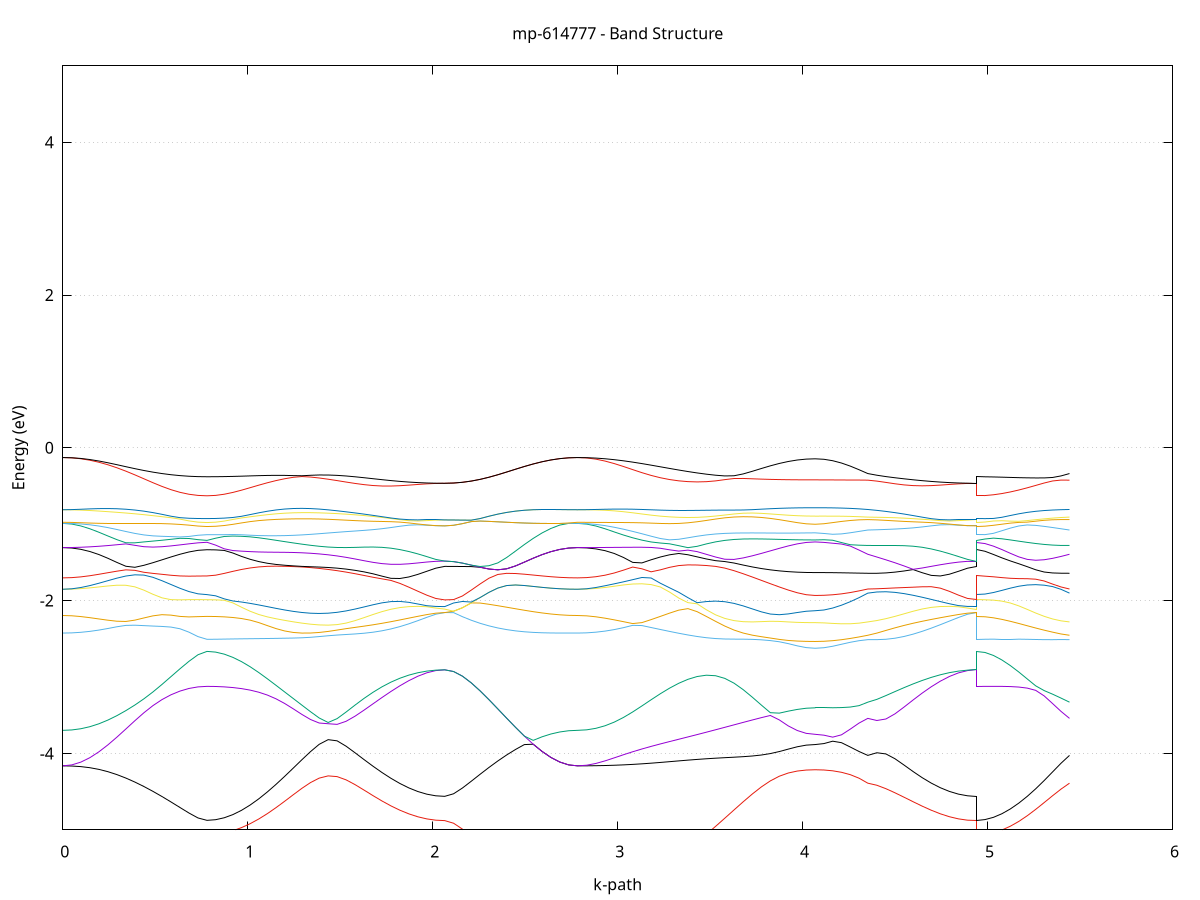 set title 'mp-614777 - Band Structure'
set xlabel 'k-path'
set ylabel 'Energy (eV)'
set grid y
set yrange [-5:5]
set terminal png size 800,600
set output 'mp-614777_bands_gnuplot.png'
plot '-' using 1:2 with lines notitle, '-' using 1:2 with lines notitle, '-' using 1:2 with lines notitle, '-' using 1:2 with lines notitle, '-' using 1:2 with lines notitle, '-' using 1:2 with lines notitle, '-' using 1:2 with lines notitle, '-' using 1:2 with lines notitle, '-' using 1:2 with lines notitle, '-' using 1:2 with lines notitle, '-' using 1:2 with lines notitle, '-' using 1:2 with lines notitle, '-' using 1:2 with lines notitle, '-' using 1:2 with lines notitle, '-' using 1:2 with lines notitle, '-' using 1:2 with lines notitle, '-' using 1:2 with lines notitle, '-' using 1:2 with lines notitle, '-' using 1:2 with lines notitle, '-' using 1:2 with lines notitle, '-' using 1:2 with lines notitle, '-' using 1:2 with lines notitle, '-' using 1:2 with lines notitle, '-' using 1:2 with lines notitle, '-' using 1:2 with lines notitle, '-' using 1:2 with lines notitle, '-' using 1:2 with lines notitle, '-' using 1:2 with lines notitle, '-' using 1:2 with lines notitle, '-' using 1:2 with lines notitle, '-' using 1:2 with lines notitle, '-' using 1:2 with lines notitle, '-' using 1:2 with lines notitle, '-' using 1:2 with lines notitle, '-' using 1:2 with lines notitle, '-' using 1:2 with lines notitle, '-' using 1:2 with lines notitle, '-' using 1:2 with lines notitle, '-' using 1:2 with lines notitle, '-' using 1:2 with lines notitle, '-' using 1:2 with lines notitle, '-' using 1:2 with lines notitle, '-' using 1:2 with lines notitle, '-' using 1:2 with lines notitle, '-' using 1:2 with lines notitle, '-' using 1:2 with lines notitle, '-' using 1:2 with lines notitle, '-' using 1:2 with lines notitle, '-' using 1:2 with lines notitle, '-' using 1:2 with lines notitle, '-' using 1:2 with lines notitle, '-' using 1:2 with lines notitle, '-' using 1:2 with lines notitle, '-' using 1:2 with lines notitle, '-' using 1:2 with lines notitle, '-' using 1:2 with lines notitle, '-' using 1:2 with lines notitle, '-' using 1:2 with lines notitle, '-' using 1:2 with lines notitle, '-' using 1:2 with lines notitle, '-' using 1:2 with lines notitle, '-' using 1:2 with lines notitle, '-' using 1:2 with lines notitle, '-' using 1:2 with lines notitle, '-' using 1:2 with lines notitle, '-' using 1:2 with lines notitle, '-' using 1:2 with lines notitle, '-' using 1:2 with lines notitle, '-' using 1:2 with lines notitle, '-' using 1:2 with lines notitle, '-' using 1:2 with lines notitle, '-' using 1:2 with lines notitle, '-' using 1:2 with lines notitle, '-' using 1:2 with lines notitle, '-' using 1:2 with lines notitle, '-' using 1:2 with lines notitle, '-' using 1:2 with lines notitle, '-' using 1:2 with lines notitle, '-' using 1:2 with lines notitle, '-' using 1:2 with lines notitle, '-' using 1:2 with lines notitle, '-' using 1:2 with lines notitle, '-' using 1:2 with lines notitle, '-' using 1:2 with lines notitle, '-' using 1:2 with lines notitle, '-' using 1:2 with lines notitle, '-' using 1:2 with lines notitle, '-' using 1:2 with lines notitle, '-' using 1:2 with lines notitle, '-' using 1:2 with lines notitle, '-' using 1:2 with lines notitle, '-' using 1:2 with lines notitle, '-' using 1:2 with lines notitle, '-' using 1:2 with lines notitle, '-' using 1:2 with lines notitle, '-' using 1:2 with lines notitle
0.000000 -67.691433
0.048732 -67.691333
0.097463 -67.691333
0.146195 -67.691433
0.194927 -67.691333
0.243659 -67.691433
0.292390 -67.691433
0.341122 -67.691433
0.389854 -67.691433
0.438586 -67.691333
0.487317 -67.691333
0.536049 -67.691333
0.584781 -67.691333
0.633513 -67.691333
0.682244 -67.691333
0.730976 -67.691333
0.779708 -67.691333
0.779708 -67.691333
0.826361 -67.691333
0.873014 -67.691333
0.919667 -67.691333
0.966320 -67.691333
1.012973 -67.691333
1.059626 -67.691333
1.106280 -67.691333
1.152933 -67.691433
1.199586 -67.691433
1.246239 -67.691433
1.292892 -67.691433
1.339545 -67.691433
1.386198 -67.691333
1.386198 -67.691333
1.434690 -67.691333
1.483183 -67.691333
1.531675 -67.691333
1.580167 -67.691333
1.628659 -67.691333
1.677151 -67.691333
1.725644 -67.691333
1.774136 -67.691333
1.822628 -67.691433
1.871120 -67.691433
1.919612 -67.691433
1.968105 -67.691433
2.016597 -67.691433
2.065089 -67.691433
2.065089 -67.691433
2.112926 -67.691333
2.160763 -67.691333
2.208600 -67.691333
2.256436 -67.691233
2.304273 -67.691433
2.352110 -67.691433
2.399947 -67.691433
2.447784 -67.691433
2.495621 -67.691433
2.543458 -67.691433
2.591295 -67.691433
2.639131 -67.691533
2.686968 -67.691533
2.734805 -67.691333
2.782642 -67.691433
2.782642 -67.691433
2.832428 -67.691333
2.882214 -67.691433
2.932000 -67.691333
2.981786 -67.691333
3.031573 -67.691333
3.081359 -67.691433
3.131145 -67.691433
3.180931 -67.691333
3.230717 -67.691433
3.280503 -67.691433
3.330289 -67.691433
3.380075 -67.691433
3.429861 -67.691433
3.479647 -67.691333
3.529434 -67.691333
3.579220 -67.691333
3.629006 -67.691333
3.678792 -67.691333
3.728578 -67.691333
3.728578 -67.691333
3.777070 -67.691333
3.825562 -67.691433
3.874054 -67.691433
3.922547 -67.691433
3.971039 -67.691433
4.019531 -67.691533
4.068023 -67.691533
4.068023 -67.691533
4.115452 -67.691433
4.162880 -67.691433
4.210308 -67.691433
4.257737 -67.691333
4.305165 -67.691233
4.352593 -67.691133
4.352593 -67.691133
4.401588 -67.691233
4.450583 -67.691233
4.499578 -67.691233
4.548572 -67.691233
4.597567 -67.691333
4.646562 -67.691333
4.695556 -67.691333
4.744551 -67.691433
4.793546 -67.691433
4.842541 -67.691433
4.891535 -67.691433
4.940530 -67.691433
4.940530 -67.691333
4.986221 -67.691433
5.031912 -67.691433
5.077603 -67.691433
5.123294 -67.691533
5.168985 -67.691433
5.214676 -67.691533
5.260367 -67.691333
5.306058 -67.691333
5.351749 -67.691233
5.397440 -67.691233
5.443131 -67.691133
e
0.000000 -66.848933
0.048732 -66.848833
0.097463 -66.848933
0.146195 -66.848933
0.194927 -66.848933
0.243659 -66.848933
0.292390 -66.848933
0.341122 -66.848933
0.389854 -66.848933
0.438586 -66.848933
0.487317 -66.848933
0.536049 -66.848833
0.584781 -66.848933
0.633513 -66.848833
0.682244 -66.848833
0.730976 -66.848833
0.779708 -66.848833
0.779708 -66.848833
0.826361 -66.848833
0.873014 -66.848833
0.919667 -66.848833
0.966320 -66.848933
1.012973 -66.848933
1.059626 -66.848933
1.106280 -66.848933
1.152933 -66.848933
1.199586 -66.849033
1.246239 -66.848933
1.292892 -66.849033
1.339545 -66.848933
1.386198 -66.848933
1.386198 -66.848933
1.434690 -66.848933
1.483183 -66.848833
1.531675 -66.848833
1.580167 -66.848833
1.628659 -66.848933
1.677151 -66.848833
1.725644 -66.848833
1.774136 -66.848833
1.822628 -66.848933
1.871120 -66.849033
1.919612 -66.849033
1.968105 -66.849033
2.016597 -66.849033
2.065089 -66.848933
2.065089 -66.848933
2.112926 -66.848833
2.160763 -66.848933
2.208600 -66.848933
2.256436 -66.848733
2.304273 -66.848933
2.352110 -66.848933
2.399947 -66.849033
2.447784 -66.848933
2.495621 -66.849033
2.543458 -66.849033
2.591295 -66.848933
2.639131 -66.849133
2.686968 -66.849033
2.734805 -66.848833
2.782642 -66.848933
2.782642 -66.848933
2.832428 -66.848833
2.882214 -66.848933
2.932000 -66.848933
2.981786 -66.848933
3.031573 -66.848933
3.081359 -66.848933
3.131145 -66.848933
3.180931 -66.848933
3.230717 -66.848933
3.280503 -66.848933
3.330289 -66.848933
3.380075 -66.848933
3.429861 -66.848933
3.479647 -66.848933
3.529434 -66.848933
3.579220 -66.848933
3.629006 -66.848933
3.678792 -66.848933
3.728578 -66.848933
3.728578 -66.848933
3.777070 -66.848933
3.825562 -66.848933
3.874054 -66.848933
3.922547 -66.848933
3.971039 -66.848933
4.019531 -66.849033
4.068023 -66.849033
4.068023 -66.849033
4.115452 -66.849033
4.162880 -66.849033
4.210308 -66.848933
4.257737 -66.848833
4.305165 -66.848833
4.352593 -66.848733
4.352593 -66.848733
4.401588 -66.848733
4.450583 -66.848733
4.499578 -66.848733
4.548572 -66.848833
4.597567 -66.848933
4.646562 -66.848933
4.695556 -66.848933
4.744551 -66.848933
4.793546 -66.849033
4.842541 -66.848933
4.891535 -66.849033
4.940530 -66.848933
4.940530 -66.848833
4.986221 -66.848933
5.031912 -66.849033
5.077603 -66.849033
5.123294 -66.849033
5.168985 -66.849033
5.214676 -66.849033
5.260367 -66.848933
5.306058 -66.848933
5.351749 -66.848833
5.397440 -66.848733
5.443131 -66.848733
e
0.000000 -66.791333
0.048732 -66.791333
0.097463 -66.791333
0.146195 -66.791333
0.194927 -66.791333
0.243659 -66.791433
0.292390 -66.791433
0.341122 -66.791433
0.389854 -66.791433
0.438586 -66.791433
0.487317 -66.791433
0.536049 -66.791433
0.584781 -66.791533
0.633513 -66.791433
0.682244 -66.791433
0.730976 -66.791533
0.779708 -66.791633
0.779708 -66.791633
0.826361 -66.791533
0.873014 -66.791533
0.919667 -66.791533
0.966320 -66.791533
1.012973 -66.791433
1.059626 -66.791433
1.106280 -66.791433
1.152933 -66.791533
1.199586 -66.791533
1.246239 -66.791533
1.292892 -66.791533
1.339545 -66.791533
1.386198 -66.791433
1.386198 -66.791433
1.434690 -66.791333
1.483183 -66.791333
1.531675 -66.791333
1.580167 -66.791333
1.628659 -66.791433
1.677151 -66.791333
1.725644 -66.791333
1.774136 -66.791333
1.822628 -66.791433
1.871120 -66.791433
1.919612 -66.791333
1.968105 -66.791233
2.016597 -66.791233
2.065089 -66.791133
2.065089 -66.791133
2.112926 -66.791233
2.160763 -66.791233
2.208600 -66.791233
2.256436 -66.791233
2.304273 -66.791333
2.352110 -66.791333
2.399947 -66.791333
2.447784 -66.791333
2.495621 -66.791333
2.543458 -66.791333
2.591295 -66.791333
2.639131 -66.791333
2.686968 -66.791333
2.734805 -66.791233
2.782642 -66.791333
2.782642 -66.791333
2.832428 -66.791233
2.882214 -66.791333
2.932000 -66.791233
2.981786 -66.791333
3.031573 -66.791333
3.081359 -66.791433
3.131145 -66.791433
3.180931 -66.791433
3.230717 -66.791433
3.280503 -66.791433
3.330289 -66.791433
3.380075 -66.791433
3.429861 -66.791533
3.479647 -66.791533
3.529434 -66.791533
3.579220 -66.791433
3.629006 -66.791533
3.678792 -66.791433
3.728578 -66.791433
3.728578 -66.791433
3.777070 -66.791433
3.825562 -66.791433
3.874054 -66.791433
3.922547 -66.791433
3.971039 -66.791433
4.019531 -66.791433
4.068023 -66.791433
4.068023 -66.791433
4.115452 -66.791433
4.162880 -66.791433
4.210308 -66.791433
4.257737 -66.791433
4.305165 -66.791333
4.352593 -66.791333
4.352593 -66.791333
4.401588 -66.791333
4.450583 -66.791333
4.499578 -66.791433
4.548572 -66.791433
4.597567 -66.791433
4.646562 -66.791433
4.695556 -66.791433
4.744551 -66.791433
4.793546 -66.791333
4.842541 -66.791233
4.891535 -66.791233
4.940530 -66.791133
4.940530 -66.791633
4.986221 -66.791533
5.031912 -66.791533
5.077603 -66.791533
5.123294 -66.791533
5.168985 -66.791433
5.214676 -66.791433
5.260367 -66.791433
5.306058 -66.791433
5.351749 -66.791333
5.397440 -66.791333
5.443131 -66.791333
e
0.000000 -66.791233
0.048732 -66.791233
0.097463 -66.791233
0.146195 -66.791333
0.194927 -66.791333
0.243659 -66.791233
0.292390 -66.791233
0.341122 -66.791233
0.389854 -66.791233
0.438586 -66.791233
0.487317 -66.791233
0.536049 -66.791233
0.584781 -66.791333
0.633513 -66.791333
0.682244 -66.791333
0.730976 -66.791333
0.779708 -66.791433
0.779708 -66.791433
0.826361 -66.791333
0.873014 -66.791333
0.919667 -66.791333
0.966320 -66.791433
1.012973 -66.791333
1.059626 -66.791333
1.106280 -66.791333
1.152933 -66.791433
1.199586 -66.791433
1.246239 -66.791433
1.292892 -66.791333
1.339545 -66.791333
1.386198 -66.791333
1.386198 -66.791333
1.434690 -66.791333
1.483183 -66.791333
1.531675 -66.791333
1.580167 -66.791333
1.628659 -66.791333
1.677151 -66.791333
1.725644 -66.791233
1.774136 -66.791233
1.822628 -66.791233
1.871120 -66.791233
1.919612 -66.791233
1.968105 -66.791233
2.016597 -66.791233
2.065089 -66.791133
2.065089 -66.791133
2.112926 -66.791233
2.160763 -66.791233
2.208600 -66.791233
2.256436 -66.791233
2.304273 -66.791333
2.352110 -66.791333
2.399947 -66.791333
2.447784 -66.791333
2.495621 -66.791333
2.543458 -66.791333
2.591295 -66.791233
2.639131 -66.791333
2.686968 -66.791333
2.734805 -66.791233
2.782642 -66.791233
2.782642 -66.791233
2.832428 -66.791233
2.882214 -66.791233
2.932000 -66.791233
2.981786 -66.791233
3.031573 -66.791333
3.081359 -66.791433
3.131145 -66.791433
3.180931 -66.791433
3.230717 -66.791433
3.280503 -66.791433
3.330289 -66.791433
3.380075 -66.791433
3.429861 -66.791433
3.479647 -66.791433
3.529434 -66.791433
3.579220 -66.791433
3.629006 -66.791433
3.678792 -66.791433
3.728578 -66.791433
3.728578 -66.791433
3.777070 -66.791433
3.825562 -66.791333
3.874054 -66.791333
3.922547 -66.791333
3.971039 -66.791433
4.019531 -66.791433
4.068023 -66.791433
4.068023 -66.791433
4.115452 -66.791433
4.162880 -66.791433
4.210308 -66.791333
4.257737 -66.791333
4.305165 -66.791333
4.352593 -66.791333
4.352593 -66.791333
4.401588 -66.791333
4.450583 -66.791333
4.499578 -66.791333
4.548572 -66.791333
4.597567 -66.791333
4.646562 -66.791333
4.695556 -66.791333
4.744551 -66.791333
4.793546 -66.791233
4.842541 -66.791233
4.891535 -66.791233
4.940530 -66.791133
4.940530 -66.791433
4.986221 -66.791433
5.031912 -66.791333
5.077603 -66.791333
5.123294 -66.791433
5.168985 -66.791333
5.214676 -66.791333
5.260367 -66.791333
5.306058 -66.791333
5.351749 -66.791333
5.397440 -66.791233
5.443131 -66.791333
e
0.000000 -65.699233
0.048732 -65.699233
0.097463 -65.699233
0.146195 -65.699333
0.194927 -65.699333
0.243659 -65.699333
0.292390 -65.699333
0.341122 -65.699333
0.389854 -65.699333
0.438586 -65.699333
0.487317 -65.699333
0.536049 -65.699333
0.584781 -65.699433
0.633513 -65.699433
0.682244 -65.699333
0.730976 -65.699433
0.779708 -65.699533
0.779708 -65.699533
0.826361 -65.699433
0.873014 -65.699433
0.919667 -65.699433
0.966320 -65.699433
1.012973 -65.699333
1.059626 -65.699333
1.106280 -65.699433
1.152933 -65.699433
1.199586 -65.699533
1.246239 -65.699533
1.292892 -65.699533
1.339545 -65.699433
1.386198 -65.699433
1.386198 -65.699333
1.434690 -65.699333
1.483183 -65.699333
1.531675 -65.699333
1.580167 -65.699333
1.628659 -65.699333
1.677151 -65.699333
1.725644 -65.699333
1.774136 -65.699333
1.822628 -65.699433
1.871120 -65.699333
1.919612 -65.699333
1.968105 -65.699233
2.016597 -65.699133
2.065089 -65.699133
2.065089 -65.699133
2.112926 -65.699133
2.160763 -65.699233
2.208600 -65.699133
2.256436 -65.699133
2.304273 -65.699233
2.352110 -65.699333
2.399947 -65.699333
2.447784 -65.699333
2.495621 -65.699333
2.543458 -65.699333
2.591295 -65.699233
2.639131 -65.699333
2.686968 -65.699233
2.734805 -65.699233
2.782642 -65.699233
2.782642 -65.699233
2.832428 -65.699233
2.882214 -65.699233
2.932000 -65.699233
2.981786 -65.699233
3.031573 -65.699333
3.081359 -65.699433
3.131145 -65.699433
3.180931 -65.699433
3.230717 -65.699433
3.280503 -65.699433
3.330289 -65.699433
3.380075 -65.699433
3.429861 -65.699433
3.479647 -65.699433
3.529434 -65.699433
3.579220 -65.699433
3.629006 -65.699433
3.678792 -65.699433
3.728578 -65.699433
3.728578 -65.699433
3.777070 -65.699433
3.825562 -65.699433
3.874054 -65.699433
3.922547 -65.699433
3.971039 -65.699433
4.019531 -65.699433
4.068023 -65.699433
4.068023 -65.699433
4.115452 -65.699333
4.162880 -65.699333
4.210308 -65.699333
4.257737 -65.699333
4.305165 -65.699333
4.352593 -65.699333
4.352593 -65.699333
4.401588 -65.699333
4.450583 -65.699233
4.499578 -65.699433
4.548572 -65.699333
4.597567 -65.699333
4.646562 -65.699333
4.695556 -65.699433
4.744551 -65.699333
4.793546 -65.699333
4.842541 -65.699233
4.891535 -65.699133
4.940530 -65.699133
4.940530 -65.699533
4.986221 -65.699533
5.031912 -65.699433
5.077603 -65.699433
5.123294 -65.699433
5.168985 -65.699433
5.214676 -65.699433
5.260367 -65.699333
5.306058 -65.699333
5.351749 -65.699333
5.397440 -65.699233
5.443131 -65.699333
e
0.000000 -65.699233
0.048732 -65.699233
0.097463 -65.699233
0.146195 -65.699233
0.194927 -65.699233
0.243659 -65.699233
0.292390 -65.699233
0.341122 -65.699233
0.389854 -65.699233
0.438586 -65.699233
0.487317 -65.699233
0.536049 -65.699233
0.584781 -65.699333
0.633513 -65.699233
0.682244 -65.699333
0.730976 -65.699333
0.779708 -65.699333
0.779708 -65.699333
0.826361 -65.699233
0.873014 -65.699333
0.919667 -65.699333
0.966320 -65.699333
1.012973 -65.699333
1.059626 -65.699333
1.106280 -65.699233
1.152933 -65.699333
1.199586 -65.699333
1.246239 -65.699333
1.292892 -65.699333
1.339545 -65.699333
1.386198 -65.699333
1.386198 -65.699333
1.434690 -65.699333
1.483183 -65.699233
1.531675 -65.699333
1.580167 -65.699333
1.628659 -65.699333
1.677151 -65.699333
1.725644 -65.699233
1.774136 -65.699233
1.822628 -65.699233
1.871120 -65.699233
1.919612 -65.699233
1.968105 -65.699133
2.016597 -65.699133
2.065089 -65.699133
2.065089 -65.699133
2.112926 -65.699133
2.160763 -65.699133
2.208600 -65.699133
2.256436 -65.699133
2.304273 -65.699233
2.352110 -65.699233
2.399947 -65.699333
2.447784 -65.699333
2.495621 -65.699333
2.543458 -65.699333
2.591295 -65.699233
2.639131 -65.699233
2.686968 -65.699233
2.734805 -65.699233
2.782642 -65.699233
2.782642 -65.699233
2.832428 -65.699233
2.882214 -65.699233
2.932000 -65.699133
2.981786 -65.699233
3.031573 -65.699333
3.081359 -65.699333
3.131145 -65.699333
3.180931 -65.699333
3.230717 -65.699433
3.280503 -65.699433
3.330289 -65.699433
3.380075 -65.699433
3.429861 -65.699433
3.479647 -65.699433
3.529434 -65.699433
3.579220 -65.699433
3.629006 -65.699433
3.678792 -65.699333
3.728578 -65.699333
3.728578 -65.699333
3.777070 -65.699333
3.825562 -65.699333
3.874054 -65.699333
3.922547 -65.699333
3.971039 -65.699433
4.019531 -65.699433
4.068023 -65.699433
4.068023 -65.699433
4.115452 -65.699333
4.162880 -65.699333
4.210308 -65.699333
4.257737 -65.699333
4.305165 -65.699333
4.352593 -65.699233
4.352593 -65.699233
4.401588 -65.699233
4.450583 -65.699233
4.499578 -65.699333
4.548572 -65.699233
4.597567 -65.699333
4.646562 -65.699333
4.695556 -65.699333
4.744551 -65.699233
4.793546 -65.699133
4.842541 -65.699133
4.891535 -65.699133
4.940530 -65.699133
4.940530 -65.699333
4.986221 -65.699433
5.031912 -65.699333
5.077603 -65.699333
5.123294 -65.699333
5.168985 -65.699333
5.214676 -65.699333
5.260367 -65.699233
5.306058 -65.699333
5.351749 -65.699233
5.397440 -65.699233
5.443131 -65.699233
e
0.000000 -21.840833
0.048732 -21.838633
0.097463 -21.832233
0.146195 -21.821633
0.194927 -21.806833
0.243659 -21.788233
0.292390 -21.765933
0.341122 -21.740333
0.389854 -21.711733
0.438586 -21.680733
0.487317 -21.648033
0.536049 -21.614433
0.584781 -21.581233
0.633513 -21.549933
0.682244 -21.523433
0.730976 -21.505133
0.779708 -21.498533
0.779708 -21.498533
0.826361 -21.497633
0.873014 -21.495333
0.919667 -21.491633
0.966320 -21.486733
1.012973 -21.480633
1.059626 -21.473933
1.106280 -21.466733
1.152933 -21.459633
1.199586 -21.452833
1.246239 -21.446933
1.292892 -21.442533
1.339545 -21.439733
1.386198 -21.439033
1.386198 -21.439033
1.434690 -21.440533
1.483183 -21.444433
1.531675 -21.450333
1.580167 -21.458033
1.628659 -21.466833
1.677151 -21.476233
1.725644 -21.485933
1.774136 -21.495333
1.822628 -21.504033
1.871120 -21.511633
1.919612 -21.517733
1.968105 -21.522333
2.016597 -21.525133
2.065089 -21.526033
2.065089 -21.526033
2.112926 -21.533233
2.160763 -21.552733
2.208600 -21.580233
2.256436 -21.611833
2.304273 -21.645133
2.352110 -21.678033
2.399947 -21.709333
2.447784 -21.738333
2.495621 -21.764433
2.543458 -21.787233
2.591295 -21.806133
2.639131 -21.821333
2.686968 -21.832133
2.734805 -21.838633
2.782642 -21.840833
2.782642 -21.840833
2.832428 -21.838533
2.882214 -21.831933
2.932000 -21.820833
2.981786 -21.805633
3.031573 -21.786433
3.081359 -21.763633
3.131145 -21.737433
3.180931 -21.708333
3.230717 -21.676933
3.280503 -21.643733
3.330289 -21.609633
3.380075 -21.575533
3.429861 -21.542533
3.479647 -21.512233
3.529434 -21.486133
3.579220 -21.466033
3.629006 -21.453433
3.678792 -21.448333
3.728578 -21.449533
3.728578 -21.449533
3.777070 -21.454933
3.825562 -21.462433
3.874054 -21.470233
3.922547 -21.477433
3.971039 -21.483133
4.019531 -21.486733
4.068023 -21.487933
4.068023 -21.487933
4.115452 -21.486633
4.162880 -21.483333
4.210308 -21.478033
4.257737 -21.471433
4.305165 -21.464633
4.352593 -21.459033
4.352593 -21.459033
4.401588 -21.458633
4.450583 -21.462133
4.499578 -21.468533
4.548572 -21.476733
4.597567 -21.485833
4.646562 -21.495033
4.695556 -21.503633
4.744551 -21.511333
4.793546 -21.517633
4.842541 -21.522233
4.891535 -21.525033
4.940530 -21.526033
4.940530 -21.498533
4.986221 -21.497833
5.031912 -21.495633
5.077603 -21.492133
5.123294 -21.487633
5.168985 -21.482033
5.214676 -21.476033
5.260367 -21.469933
5.306058 -21.464533
5.351749 -21.460333
5.397440 -21.458233
5.443131 -21.459033
e
0.000000 -20.952233
0.048732 -20.952433
0.097463 -20.953133
0.146195 -20.954433
0.194927 -20.956333
0.243659 -20.959433
0.292390 -20.964133
0.341122 -20.971733
0.389854 -20.984533
0.438586 -21.004033
0.487317 -21.029733
0.536049 -21.059433
0.584781 -21.090633
0.633513 -21.120633
0.682244 -21.146433
0.730976 -21.164633
0.779708 -21.171333
0.779708 -21.171333
0.826361 -21.170633
0.873014 -21.168933
0.919667 -21.166233
0.966320 -21.162633
1.012973 -21.158233
1.059626 -21.153133
1.106280 -21.147833
1.152933 -21.142533
1.199586 -21.137733
1.246239 -21.133633
1.292892 -21.130833
1.339545 -21.129933
1.386198 -21.131233
1.386198 -21.131233
1.434690 -21.134833
1.483183 -21.140533
1.531675 -21.147833
1.580167 -21.156033
1.628659 -21.164833
1.677151 -21.173733
1.725644 -21.182133
1.774136 -21.190033
1.822628 -21.197233
1.871120 -21.203233
1.919612 -21.208133
1.968105 -21.211633
2.016597 -21.213833
2.065089 -21.214433
2.065089 -21.214433
2.112926 -21.206733
2.160763 -21.185833
2.208600 -21.155833
2.256436 -21.120933
2.304273 -21.084033
2.352110 -21.046833
2.399947 -21.011033
2.447784 -20.977233
2.495621 -20.946433
2.543458 -20.943533
2.591295 -20.946533
2.639131 -20.949033
2.686968 -20.950833
2.734805 -20.951833
2.782642 -20.952233
2.782642 -20.952233
2.832428 -20.952333
2.882214 -20.952933
2.932000 -20.953733
2.981786 -20.955133
3.031573 -20.957133
3.081359 -20.959733
3.131145 -20.963733
3.180931 -20.971133
3.230717 -20.985033
3.280503 -21.005733
3.330289 -21.030533
3.380075 -21.056533
3.429861 -21.081733
3.479647 -21.104033
3.529434 -21.121733
3.579220 -21.133033
3.629006 -21.136833
3.678792 -21.132833
3.728578 -21.122833
3.728578 -21.122833
3.777070 -21.109633
3.825562 -21.095133
3.874054 -21.081333
3.922547 -21.069533
3.971039 -21.060733
4.019531 -21.055133
4.068023 -21.053333
4.068023 -21.053333
4.115452 -21.056533
4.162880 -21.065633
4.210308 -21.079333
4.257737 -21.096133
4.305165 -21.114133
4.352593 -21.131233
4.352593 -21.131233
4.401588 -21.142533
4.450583 -21.153033
4.499578 -21.163033
4.548572 -21.172533
4.597567 -21.181533
4.646562 -21.189633
4.695556 -21.196833
4.744551 -21.202933
4.793546 -21.207933
4.842541 -21.211533
4.891535 -21.213833
4.940530 -21.214433
4.940530 -21.171333
4.986221 -21.170933
5.031912 -21.169533
5.077603 -21.167533
5.123294 -21.164833
5.168985 -21.161433
5.214676 -21.157533
5.260367 -21.153233
5.306058 -21.148633
5.351749 -21.143433
5.397440 -21.137733
5.443131 -21.131233
e
0.000000 -20.952233
0.048732 -20.951933
0.097463 -20.951433
0.146195 -20.950533
0.194927 -20.949333
0.243659 -20.947933
0.292390 -20.946333
0.341122 -20.944733
0.389854 -20.943433
0.438586 -20.942933
0.487317 -20.943433
0.536049 -20.944633
0.584781 -20.945933
0.633513 -20.946833
0.682244 -20.947533
0.730976 -20.947933
0.779708 -20.948133
0.779708 -20.948133
0.826361 -20.948633
0.873014 -20.950033
0.919667 -20.952533
0.966320 -20.955733
1.012973 -20.959533
1.059626 -20.963733
1.106280 -20.968133
1.152933 -20.972433
1.199586 -20.976433
1.246239 -20.979333
1.292892 -20.981233
1.339545 -20.981733
1.386198 -20.980633
1.386198 -20.980733
1.434690 -20.977933
1.483183 -20.973333
1.531675 -20.967133
1.580167 -20.959633
1.628659 -20.951333
1.677151 -20.942633
1.725644 -20.933933
1.774136 -20.925833
1.822628 -20.918633
1.871120 -20.912433
1.919612 -20.907333
1.968105 -20.903433
2.016597 -20.901133
2.065089 -20.900233
2.065089 -20.900233
2.112926 -20.901533
2.160763 -20.904733
2.208600 -20.909233
2.256436 -20.914333
2.304273 -20.920033
2.352110 -20.925433
2.399947 -20.930733
2.447784 -20.935533
2.495621 -20.939833
2.543458 -20.943533
2.591295 -20.946533
2.639131 -20.949033
2.686968 -20.950833
2.734805 -20.951833
2.782642 -20.952233
2.782642 -20.952233
2.832428 -20.952033
2.882214 -20.952033
2.932000 -20.951733
2.981786 -20.951733
3.031573 -20.951933
3.081359 -20.952733
3.131145 -20.954133
3.180931 -20.956633
3.230717 -20.959733
3.280503 -20.962633
3.330289 -20.965633
3.380075 -20.968333
3.429861 -20.971133
3.479647 -20.973833
3.529434 -20.976333
3.579220 -20.978833
3.629006 -20.981333
3.678792 -20.983633
3.728578 -20.986233
3.728578 -20.986233
3.777070 -20.988833
3.825562 -20.991633
3.874054 -20.994633
3.922547 -20.997533
3.971039 -21.000233
4.019531 -21.002133
4.068023 -21.002733
4.068023 -21.002733
4.115452 -21.002033
4.162880 -21.000033
4.210308 -20.996933
4.257737 -20.992933
4.305165 -20.987933
4.352593 -20.982333
4.352593 -20.982333
4.401588 -20.977533
4.450583 -20.970033
4.499578 -20.960733
4.548572 -20.950133
4.597567 -20.939533
4.646562 -20.929433
4.695556 -20.920633
4.744551 -20.913333
4.793546 -20.907533
4.842541 -20.903533
4.891535 -20.901133
4.940530 -20.900233
4.940530 -20.948133
4.986221 -20.948033
5.031912 -20.947233
5.077603 -20.945933
5.123294 -20.944333
5.168985 -20.942233
5.214676 -20.942033
5.260367 -20.952033
5.306058 -20.962233
5.351749 -20.970933
5.397440 -20.977733
5.443131 -20.982333
e
0.000000 -20.853933
0.048732 -20.854133
0.097463 -20.854733
0.146195 -20.855933
0.194927 -20.858333
0.243659 -20.863133
0.292390 -20.873533
0.341122 -20.888433
0.389854 -20.902533
0.438586 -20.911633
0.487317 -20.915233
0.536049 -20.914733
0.584781 -20.912133
0.633513 -20.908233
0.682244 -20.903533
0.730976 -20.898333
0.779708 -20.893833
0.779708 -20.893833
0.826361 -20.894433
0.873014 -20.896233
0.919667 -20.899433
0.966320 -20.903933
1.012973 -20.909833
1.059626 -20.917033
1.106280 -20.925133
1.152933 -20.933633
1.199586 -20.942033
1.246239 -20.949433
1.292892 -20.955433
1.339545 -20.959033
1.386198 -20.959933
1.386198 -20.959933
1.434690 -20.957933
1.483183 -20.953533
1.531675 -20.947133
1.580167 -20.939533
1.628659 -20.931233
1.677151 -20.923033
1.725644 -20.915633
1.774136 -20.909833
1.822628 -20.905833
1.871120 -20.903333
1.919612 -20.901833
1.968105 -20.900933
2.016597 -20.900433
2.065089 -20.900233
2.065089 -20.900233
2.112926 -20.901533
2.160763 -20.904733
2.208600 -20.909233
2.256436 -20.914333
2.304273 -20.920033
2.352110 -20.925433
2.399947 -20.930733
2.447784 -20.935533
2.495621 -20.939833
2.543458 -20.919333
2.591295 -20.896333
2.639131 -20.878133
2.686968 -20.864833
2.734805 -20.856633
2.782642 -20.853933
2.782642 -20.853933
2.832428 -20.853833
2.882214 -20.853533
2.932000 -20.853133
2.981786 -20.852733
3.031573 -20.853233
3.081359 -20.865433
3.131145 -20.884533
3.180931 -20.902033
3.230717 -20.914433
3.280503 -20.921133
3.330289 -20.924133
3.380075 -20.925333
3.429861 -20.926133
3.479647 -20.927033
3.529434 -20.928533
3.579220 -20.931033
3.629006 -20.934333
3.678792 -20.937733
3.728578 -20.940433
3.728578 -20.940433
3.777070 -20.941633
3.825562 -20.941033
3.874054 -20.938033
3.922547 -20.932733
3.971039 -20.925633
4.019531 -20.917333
4.068023 -20.911033
4.068023 -20.911033
4.115452 -20.912333
4.162880 -20.914933
4.210308 -20.917433
4.257737 -20.919633
4.305165 -20.921233
4.352593 -20.922333
4.352593 -20.922333
4.401588 -20.919133
4.450583 -20.915833
4.499578 -20.912733
4.548572 -20.909833
4.597567 -20.907433
4.646562 -20.905333
4.695556 -20.903733
4.744551 -20.902533
4.793546 -20.901533
4.842541 -20.900833
4.891535 -20.900433
4.940530 -20.900233
4.940530 -20.893833
4.986221 -20.896533
5.031912 -20.902133
5.077603 -20.909933
5.123294 -20.919333
5.168985 -20.929633
5.214676 -20.938333
5.260367 -20.936133
5.306058 -20.933033
5.351749 -20.929433
5.397440 -20.925833
5.443131 -20.922333
e
0.000000 -20.796133
0.048732 -20.798033
0.097463 -20.803933
0.146195 -20.813333
0.194927 -20.825433
0.243659 -20.838133
0.292390 -20.847433
0.341122 -20.852533
0.389854 -20.856033
0.438586 -20.859133
0.487317 -20.862533
0.536049 -20.866333
0.584781 -20.870933
0.633513 -20.875833
0.682244 -20.881233
0.730976 -20.886833
0.779708 -20.891433
0.779708 -20.891433
0.826361 -20.891333
0.873014 -20.891333
0.919667 -20.891133
0.966320 -20.890733
1.012973 -20.889933
1.059626 -20.889033
1.106280 -20.888033
1.152933 -20.887033
1.199586 -20.885933
1.246239 -20.884733
1.292892 -20.883533
1.339545 -20.882433
1.386198 -20.881533
1.386198 -20.881533
1.434690 -20.880833
1.483183 -20.880333
1.531675 -20.879933
1.580167 -20.879533
1.628659 -20.878933
1.677151 -20.877733
1.725644 -20.875633
1.774136 -20.872533
1.822628 -20.868333
1.871120 -20.863533
1.919612 -20.858933
1.968105 -20.855233
2.016597 -20.852833
2.065089 -20.852033
2.065089 -20.852033
2.112926 -20.850733
2.160763 -20.847333
2.208600 -20.842633
2.256436 -20.837133
2.304273 -20.831533
2.352110 -20.825733
2.399947 -20.820133
2.447784 -20.814933
2.495621 -20.810233
2.543458 -20.806133
2.591295 -20.802533
2.639131 -20.799833
2.686968 -20.797733
2.734805 -20.796433
2.782642 -20.796133
2.782642 -20.796133
2.832428 -20.798133
2.882214 -20.804433
2.932000 -20.814533
2.981786 -20.828233
3.031573 -20.844133
3.081359 -20.850233
3.131145 -20.849933
3.180931 -20.849433
3.230717 -20.849033
3.280503 -20.849733
3.330289 -20.856433
3.380075 -20.864533
3.429861 -20.872333
3.479647 -20.879333
3.529434 -20.884933
3.579220 -20.888833
3.629006 -20.891133
3.678792 -20.891933
3.728578 -20.891833
3.728578 -20.891833
3.777070 -20.891333
3.825562 -20.890633
3.874054 -20.889833
3.922547 -20.889433
3.971039 -20.891033
4.019531 -20.897933
4.068023 -20.904133
4.068023 -20.904133
4.115452 -20.903133
4.162880 -20.901333
4.210308 -20.899533
4.257737 -20.897833
4.305165 -20.896233
4.352593 -20.895033
4.352593 -20.895033
4.401588 -20.893333
4.450583 -20.890933
4.499578 -20.888033
4.548572 -20.884233
4.597567 -20.879833
4.646562 -20.874733
4.695556 -20.869433
4.744551 -20.864033
4.793546 -20.859133
4.842541 -20.855233
4.891535 -20.852833
4.940530 -20.852033
4.940530 -20.891433
4.986221 -20.890633
5.031912 -20.890233
5.077603 -20.890333
5.123294 -20.890833
5.168985 -20.891533
5.214676 -20.892333
5.260367 -20.893033
5.306058 -20.893933
5.351749 -20.894533
5.397440 -20.894833
5.443131 -20.895033
e
0.000000 -20.796133
0.048732 -20.796533
0.097463 -20.797833
0.146195 -20.800033
0.194927 -20.802933
0.243659 -20.806433
0.292390 -20.810533
0.341122 -20.815033
0.389854 -20.819633
0.438586 -20.824333
0.487317 -20.828733
0.536049 -20.832633
0.584781 -20.836033
0.633513 -20.838433
0.682244 -20.840133
0.730976 -20.841233
0.779708 -20.841633
0.779708 -20.841633
0.826361 -20.841833
0.873014 -20.842733
0.919667 -20.844233
0.966320 -20.846033
1.012973 -20.847833
1.059626 -20.849633
1.106280 -20.851333
1.152933 -20.852933
1.199586 -20.854433
1.246239 -20.855533
1.292892 -20.856533
1.339545 -20.857333
1.386198 -20.857733
1.386198 -20.857733
1.434690 -20.857933
1.483183 -20.857833
1.531675 -20.857533
1.580167 -20.856933
1.628659 -20.856233
1.677151 -20.855333
1.725644 -20.854533
1.774136 -20.853833
1.822628 -20.853333
1.871120 -20.852833
1.919612 -20.852433
1.968105 -20.852133
2.016597 -20.852033
2.065089 -20.852033
2.065089 -20.852033
2.112926 -20.850733
2.160763 -20.847333
2.208600 -20.842633
2.256436 -20.837133
2.304273 -20.831533
2.352110 -20.825733
2.399947 -20.820133
2.447784 -20.814933
2.495621 -20.810233
2.543458 -20.806133
2.591295 -20.802533
2.639131 -20.799833
2.686968 -20.797733
2.734805 -20.796433
2.782642 -20.796133
2.782642 -20.796133
2.832428 -20.796633
2.882214 -20.798533
2.932000 -20.801333
2.981786 -20.805433
3.031573 -20.810533
3.081359 -20.816633
3.131145 -20.823333
3.180931 -20.830833
3.230717 -20.838633
3.280503 -20.845733
3.330289 -20.847133
3.380075 -20.847233
3.429861 -20.847433
3.479647 -20.847933
3.529434 -20.848833
3.579220 -20.850233
3.629006 -20.852133
3.678792 -20.854933
3.728578 -20.858333
3.728578 -20.858333
3.777070 -20.862433
3.825562 -20.867533
3.874054 -20.873533
3.922547 -20.880233
3.971039 -20.886133
4.019531 -20.887233
4.068023 -20.887333
4.068023 -20.887333
4.115452 -20.885633
4.162880 -20.881433
4.210308 -20.875733
4.257737 -20.869633
4.305165 -20.863733
4.352593 -20.858333
4.352593 -20.858333
4.401588 -20.857433
4.450583 -20.856633
4.499578 -20.855933
4.548572 -20.855033
4.597567 -20.854433
4.646562 -20.853733
4.695556 -20.853233
4.744551 -20.852733
4.793546 -20.852333
4.842541 -20.852133
4.891535 -20.852033
4.940530 -20.852033
4.940530 -20.841633
4.986221 -20.841333
5.031912 -20.840433
5.077603 -20.839733
5.123294 -20.839533
5.168985 -20.839833
5.214676 -20.841133
5.260367 -20.843033
5.306058 -20.845833
5.351749 -20.849433
5.397440 -20.853633
5.443131 -20.858333
e
0.000000 -8.571933
0.048732 -8.569033
0.097463 -8.560333
0.146195 -8.545933
0.194927 -8.525633
0.243659 -8.500033
0.292390 -8.469033
0.341122 -8.433133
0.389854 -8.392333
0.438586 -8.347133
0.487317 -8.297833
0.536049 -8.245033
0.584781 -8.189133
0.633513 -8.131333
0.682244 -8.073633
0.730976 -8.022633
0.779708 -7.998633
0.779708 -7.998633
0.826361 -8.010533
0.873014 -8.041033
0.919667 -8.081033
0.966320 -8.124433
1.012973 -8.168133
1.059626 -8.210433
1.106280 -8.249833
1.152933 -8.285633
1.199586 -8.317033
1.246239 -8.343333
1.292892 -8.364233
1.339545 -8.379533
1.386198 -8.388733
1.386198 -8.388733
1.434690 -8.391733
1.483183 -8.387833
1.531675 -8.377233
1.580167 -8.360433
1.628659 -8.337533
1.677151 -8.308733
1.725644 -8.274633
1.774136 -8.235733
1.822628 -8.192833
1.871120 -8.146833
1.919612 -8.099233
1.968105 -8.052633
2.016597 -8.013033
2.065089 -7.995233
2.065089 -7.995233
2.112926 -8.026033
2.160763 -8.085533
2.208600 -8.149633
2.256436 -8.212233
2.304273 -8.271633
2.352110 -8.326533
2.399947 -8.376733
2.447784 -8.421533
2.495621 -8.460933
2.543458 -8.494633
2.591295 -8.522233
2.639131 -8.543933
2.686968 -8.559533
2.734805 -8.568833
2.782642 -8.571933
2.782642 -8.571933
2.832428 -8.570433
2.882214 -8.565933
2.932000 -8.558533
2.981786 -8.548833
3.031573 -8.536833
3.081359 -8.523033
3.131145 -8.507833
3.180931 -8.491833
3.230717 -8.475333
3.280503 -8.458833
3.330289 -8.442733
3.380075 -8.427333
3.429861 -8.412633
3.479647 -8.399233
3.529434 -8.386933
3.579220 -8.375933
3.629006 -8.366233
3.678792 -8.357833
3.728578 -8.378433
3.728578 -8.378433
3.777070 -8.430633
3.825562 -8.475433
3.874054 -8.512533
3.922547 -8.541733
3.971039 -8.562633
4.019531 -8.575333
4.068023 -8.579533
4.068023 -8.579533
4.115452 -8.575233
4.162880 -8.562433
4.210308 -8.541133
4.257737 -8.511433
4.305165 -8.473733
4.352593 -8.428133
4.352593 -8.428133
4.401588 -8.400033
4.450583 -8.369933
4.499578 -8.340633
4.548572 -8.315733
4.597567 -8.284833
4.646562 -8.246933
4.695556 -8.202933
4.744551 -8.154833
4.793546 -8.104233
4.842541 -8.054833
4.891535 -8.013533
4.940530 -7.995233
4.940530 -7.998633
4.986221 -8.015733
5.031912 -8.054133
5.077603 -8.099733
5.123294 -8.146833
5.168985 -8.193233
5.214676 -8.238233
5.260367 -8.281333
5.306058 -8.322133
5.351749 -8.360333
5.397440 -8.395633
5.443131 -8.428133
e
0.000000 -8.571933
0.048732 -8.569033
0.097463 -8.560233
0.146195 -8.545833
0.194927 -8.525433
0.243659 -8.499533
0.292390 -8.468033
0.341122 -8.431233
0.389854 -8.389233
0.438586 -8.342233
0.487317 -8.290733
0.536049 -8.234833
0.584781 -8.175433
0.633513 -8.113133
0.682244 -8.050333
0.730976 -7.993033
0.779708 -7.964033
0.779708 -7.964033
0.826361 -7.980133
0.873014 -8.017133
0.919667 -8.061733
0.966320 -8.108333
1.012973 -8.154633
1.059626 -8.199133
1.106280 -8.240633
1.152933 -8.278433
1.199586 -8.311433
1.246239 -8.339333
1.292892 -8.361433
1.339545 -8.377333
1.386198 -8.386833
1.386198 -8.386833
1.434690 -8.390133
1.483183 -8.386633
1.531675 -8.376333
1.580167 -8.359133
1.628659 -8.335333
1.677151 -8.305533
1.725644 -8.270433
1.774136 -8.230733
1.822628 -8.187333
1.871120 -8.141333
1.919612 -8.094433
1.968105 -8.049133
2.016597 -8.011633
2.065089 -7.995233
2.065089 -7.995233
2.112926 -8.025933
2.160763 -8.085533
2.208600 -8.149633
2.256436 -8.212233
2.304273 -8.271633
2.352110 -8.326533
2.399947 -8.376633
2.447784 -8.421533
2.495621 -8.460933
2.543458 -8.494533
2.591295 -8.522233
2.639131 -8.543933
2.686968 -8.559533
2.734805 -8.568833
2.782642 -8.571933
2.782642 -8.571933
2.832428 -8.567333
2.882214 -8.554033
2.932000 -8.531533
2.981786 -8.500333
3.031573 -8.460733
3.081359 -8.412933
3.131145 -8.357333
3.180931 -8.294533
3.230717 -8.225233
3.280503 -8.150833
3.330289 -8.073733
3.380075 -8.002133
3.429861 -7.973433
3.479647 -8.023033
3.529434 -8.098533
3.579220 -8.175833
3.629006 -8.249333
3.678792 -8.317033
3.728578 -8.350033
3.728578 -8.350033
3.777070 -8.344233
3.825562 -8.339433
3.874054 -8.335433
3.922547 -8.332433
3.971039 -8.330333
4.019531 -8.329133
4.068023 -8.328733
4.068023 -8.328733
4.115452 -8.329133
4.162880 -8.330633
4.210308 -8.333133
4.257737 -8.336633
4.305165 -8.341233
4.352593 -8.346833
4.352593 -8.346833
4.401588 -8.353033
4.450583 -8.348933
4.499578 -8.332133
4.548572 -8.299433
4.597567 -8.262033
4.646562 -8.222133
4.695556 -8.180033
4.744551 -8.136433
4.793546 -8.091933
4.842541 -8.048533
4.891535 -8.011733
4.940530 -7.995233
4.940530 -7.964033
4.986221 -7.982033
5.031912 -8.023633
5.077603 -8.074133
5.123294 -8.126333
5.168985 -8.176733
5.214676 -8.223033
5.260367 -8.263433
5.306058 -8.296933
5.351749 -8.322333
5.397440 -8.339133
5.443131 -8.346833
e
0.000000 -7.999033
0.048732 -7.997933
0.097463 -7.995533
0.146195 -7.991433
0.194927 -7.986033
0.243659 -7.979433
0.292390 -7.971833
0.341122 -7.963333
0.389854 -7.954433
0.438586 -7.945433
0.487317 -7.936633
0.536049 -7.928433
0.584781 -7.921033
0.633513 -7.914533
0.682244 -7.909133
0.730976 -7.903933
0.779708 -7.900033
0.779708 -7.900033
0.826361 -7.903533
0.873014 -7.907333
0.919667 -7.909033
0.966320 -7.909733
1.012973 -7.909733
1.059626 -7.909633
1.106280 -7.909333
1.152933 -7.909033
1.199586 -7.908833
1.246239 -7.908533
1.292892 -7.908233
1.339545 -7.908033
1.386198 -7.907933
1.386198 -7.907933
1.434690 -7.907933
1.483183 -7.908033
1.531675 -7.908133
1.580167 -7.908433
1.628659 -7.908733
1.677151 -7.909033
1.725644 -7.909433
1.774136 -7.909733
1.822628 -7.910133
1.871120 -7.910533
1.919612 -7.910733
1.968105 -7.910833
2.016597 -7.910733
2.065089 -7.910533
2.065089 -7.910533
2.112926 -7.911433
2.160763 -7.914233
2.208600 -7.918933
2.256436 -7.925033
2.304273 -7.932733
2.352110 -7.941233
2.399947 -7.950233
2.447784 -7.959333
2.495621 -7.968433
2.543458 -7.976833
2.591295 -7.984333
2.639131 -7.990533
2.686968 -7.995033
2.734805 -7.997833
2.782642 -7.999033
2.782642 -7.999033
2.832428 -7.997933
2.882214 -7.995433
2.932000 -7.991333
2.981786 -7.985833
3.031573 -7.979133
3.081359 -7.971533
3.131145 -7.963233
3.180931 -7.954533
3.230717 -7.945833
3.280503 -7.937433
3.330289 -7.929633
3.380075 -7.922633
3.429861 -7.915433
3.479647 -7.911733
3.529434 -7.909833
3.579220 -7.909433
3.629006 -7.910733
3.678792 -7.913733
3.728578 -7.918433
3.728578 -7.918433
3.777070 -7.924333
3.825562 -7.931233
3.874054 -7.938633
3.922547 -7.945833
3.971039 -7.951833
4.019531 -7.955733
4.068023 -7.957133
4.068023 -7.957133
4.115452 -7.955133
4.162880 -7.949433
4.210308 -7.941333
4.257737 -7.932333
4.305165 -7.924033
4.352593 -7.917233
4.352593 -7.917233
4.401588 -7.914533
4.450583 -7.912733
4.499578 -7.911633
4.548572 -7.910933
4.597567 -7.910633
4.646562 -7.910533
4.695556 -7.910633
4.744551 -7.910733
4.793546 -7.910833
4.842541 -7.910833
4.891535 -7.910733
4.940530 -7.910533
4.940530 -7.900033
4.986221 -7.901533
5.031912 -7.903133
5.077603 -7.904033
5.123294 -7.904933
5.168985 -7.905833
5.214676 -7.906933
5.260367 -7.908033
5.306058 -7.909733
5.351749 -7.911633
5.397440 -7.914133
5.443131 -7.917333
e
0.000000 -7.344633
0.048732 -7.344833
0.097463 -7.345533
0.146195 -7.346733
0.194927 -7.348433
0.243659 -7.350733
0.292390 -7.353733
0.341122 -7.357833
0.389854 -7.368133
0.438586 -7.412333
0.487317 -7.475433
0.536049 -7.543033
0.584781 -7.612833
0.633513 -7.682533
0.682244 -7.749933
0.730976 -7.808933
0.779708 -7.838333
0.779708 -7.838333
0.826361 -7.821433
0.873014 -7.787433
0.919667 -7.750433
0.966320 -7.714433
1.012973 -7.680933
1.059626 -7.650633
1.106280 -7.623633
1.152933 -7.600133
1.199586 -7.580133
1.246239 -7.563533
1.292892 -7.550433
1.339545 -7.540733
1.386198 -7.534433
1.386198 -7.534433
1.434690 -7.531633
1.483183 -7.532933
1.531675 -7.538333
1.580167 -7.548233
1.628659 -7.562833
1.677151 -7.582133
1.725644 -7.606333
1.774136 -7.635433
1.822628 -7.668933
1.871120 -7.706133
1.919612 -7.745833
1.968105 -7.785733
2.016597 -7.820233
2.065089 -7.835633
2.065089 -7.835633
2.112926 -7.802333
2.160763 -7.735333
2.208600 -7.659233
2.256436 -7.580833
2.304273 -7.503433
2.352110 -7.429233
2.399947 -7.365733
2.447784 -7.361333
2.495621 -7.357333
2.543458 -7.353733
2.591295 -7.350633
2.639131 -7.348333
2.686968 -7.346333
2.734805 -7.344933
2.782642 -7.344633
2.782642 -7.344633
2.832428 -7.344833
2.882214 -7.345533
2.932000 -7.346633
2.981786 -7.348333
3.031573 -7.350533
3.081359 -7.353333
3.131145 -7.357533
3.180931 -7.423733
3.230717 -7.510033
3.280503 -7.600733
3.330289 -7.691133
3.380075 -7.771733
3.429861 -7.805533
3.479647 -7.753533
3.529434 -7.670233
3.579220 -7.600533
3.629006 -7.642533
3.678792 -7.682533
3.728578 -7.718933
3.728578 -7.718933
3.777070 -7.750133
3.825562 -7.776533
3.874054 -7.797633
3.922547 -7.813733
3.971039 -7.824733
4.019531 -7.831233
4.068023 -7.833433
4.068023 -7.833433
4.115452 -7.830933
4.162880 -7.823133
4.210308 -7.809433
4.257737 -7.788533
4.305165 -7.759933
4.352593 -7.723833
4.352593 -7.723833
4.401588 -7.701233
4.450583 -7.683233
4.499578 -7.671133
4.548572 -7.665533
4.597567 -7.667433
4.646562 -7.677133
4.695556 -7.694833
4.744551 -7.720133
4.793546 -7.751733
4.842541 -7.787133
4.891535 -7.820133
4.940530 -7.835633
4.940530 -7.838333
4.986221 -7.818733
5.031912 -7.776133
5.077603 -7.731633
5.123294 -7.702133
5.168985 -7.683133
5.214676 -7.672833
5.260367 -7.670633
5.306058 -7.675733
5.351749 -7.687033
5.397440 -7.703333
5.443131 -7.723833
e
0.000000 -7.130033
0.048732 -7.132933
0.097463 -7.141533
0.146195 -7.156733
0.194927 -7.178733
0.243659 -7.208633
0.292390 -7.246433
0.341122 -7.291733
0.389854 -7.339633
0.438586 -7.367933
0.487317 -7.419333
0.536049 -7.486733
0.584781 -7.558933
0.633513 -7.632533
0.682244 -7.704233
0.730976 -7.767033
0.779708 -7.797533
0.779708 -7.797533
0.826361 -7.785833
0.873014 -7.757833
0.919667 -7.723533
0.966320 -7.688333
1.012973 -7.654633
1.059626 -7.623633
1.106280 -7.595833
1.152933 -7.571433
1.199586 -7.550633
1.246239 -7.533233
1.292892 -7.519233
1.339545 -7.508633
1.386198 -7.501333
1.386198 -7.501333
1.434690 -7.497533
1.483183 -7.497933
1.531675 -7.503033
1.580167 -7.513333
1.628659 -7.529233
1.677151 -7.550933
1.725644 -7.578533
1.774136 -7.611533
1.822628 -7.649633
1.871120 -7.691533
1.919612 -7.735833
1.968105 -7.780133
2.016597 -7.818433
2.065089 -7.835633
2.065089 -7.835633
2.112926 -7.802333
2.160763 -7.735333
2.208600 -7.659133
2.256436 -7.580833
2.304273 -7.503433
2.352110 -7.429233
2.399947 -7.360633
2.447784 -7.299733
2.495621 -7.248333
2.543458 -7.207233
2.591295 -7.176233
2.639131 -7.154633
2.686968 -7.140433
2.734805 -7.132533
2.782642 -7.130033
2.782642 -7.130033
2.832428 -7.132933
2.882214 -7.142033
2.932000 -7.158833
2.981786 -7.185733
3.031573 -7.225133
3.081359 -7.278333
3.131145 -7.344433
3.180931 -7.361033
3.230717 -7.367733
3.280503 -7.378633
3.330289 -7.397933
3.380075 -7.428733
3.429861 -7.467833
3.479647 -7.510933
3.529434 -7.555433
3.579220 -7.580633
3.629006 -7.495233
3.678792 -7.421633
3.728578 -7.385433
3.728578 -7.385433
3.777070 -7.377933
3.825562 -7.376133
3.874054 -7.375733
3.922547 -7.375733
3.971039 -7.375933
4.019531 -7.376133
4.068023 -7.376133
4.068023 -7.376133
4.115452 -7.376233
4.162880 -7.376633
4.210308 -7.377233
4.257737 -7.378033
4.305165 -7.379233
4.352593 -7.381833
4.352593 -7.381833
4.401588 -7.387233
4.450583 -7.399233
4.499578 -7.426933
4.548572 -7.468533
4.597567 -7.516633
4.646562 -7.567933
4.695556 -7.621133
4.744551 -7.674733
4.793546 -7.727633
4.842541 -7.777133
4.891535 -7.817833
4.940530 -7.835633
4.940530 -7.797533
4.986221 -7.783433
5.031912 -7.752733
5.077603 -7.714133
5.123294 -7.662233
5.168985 -7.605833
5.214676 -7.548933
5.260367 -7.493033
5.306058 -7.440333
5.351749 -7.398433
5.397440 -7.384333
5.443131 -7.381733
e
0.000000 -7.130033
0.048732 -7.131533
0.097463 -7.136233
0.146195 -7.145033
0.194927 -7.158933
0.243659 -7.179433
0.292390 -7.207933
0.341122 -7.245533
0.389854 -7.291433
0.438586 -7.338233
0.487317 -7.355433
0.536049 -7.360633
0.584781 -7.364033
0.633513 -7.366533
0.682244 -7.368333
0.730976 -7.369333
0.779708 -7.369733
0.779708 -7.369733
0.826361 -7.369433
0.873014 -7.368533
0.919667 -7.367133
0.966320 -7.365333
1.012973 -7.362933
1.059626 -7.360433
1.106280 -7.357733
1.152933 -7.355233
1.199586 -7.353133
1.246239 -7.351433
1.292892 -7.350433
1.339545 -7.350433
1.386198 -7.351533
1.386198 -7.351633
1.434690 -7.353933
1.483183 -7.357333
1.531675 -7.361533
1.580167 -7.366033
1.628659 -7.370333
1.677151 -7.374233
1.725644 -7.377433
1.774136 -7.380033
1.822628 -7.382133
1.871120 -7.383633
1.919612 -7.384733
1.968105 -7.385433
2.016597 -7.385833
2.065089 -7.385933
2.065089 -7.385933
2.112926 -7.385333
2.160763 -7.383733
2.208600 -7.381233
2.256436 -7.377833
2.304273 -7.374233
2.352110 -7.370033
2.399947 -7.360633
2.447784 -7.299733
2.495621 -7.248333
2.543458 -7.207233
2.591295 -7.176233
2.639131 -7.154633
2.686968 -7.140433
2.734805 -7.132533
2.782642 -7.130033
2.782642 -7.130033
2.832428 -7.131633
2.882214 -7.136433
2.932000 -7.144633
2.981786 -7.156333
3.031573 -7.171833
3.081359 -7.191133
3.131145 -7.214333
3.180931 -7.241033
3.230717 -7.270233
3.280503 -7.299233
3.330289 -7.323033
3.380075 -7.338033
3.429861 -7.346533
3.479647 -7.351533
3.529434 -7.354733
3.579220 -7.356233
3.629006 -7.355233
3.678792 -7.345833
3.728578 -7.306333
3.728578 -7.306333
3.777070 -7.249733
3.825562 -7.198433
3.874054 -7.157633
3.922547 -7.127533
3.971039 -7.107533
4.019531 -7.096033
4.068023 -7.092433
4.068023 -7.092433
4.115452 -7.096933
4.162880 -7.111133
4.210308 -7.135833
4.257737 -7.172233
4.305165 -7.221033
4.352593 -7.281133
4.352593 -7.281133
4.401588 -7.314733
4.450583 -7.345633
4.499578 -7.364633
4.548572 -7.372733
4.597567 -7.377133
4.646562 -7.379933
4.695556 -7.382033
4.744551 -7.383533
4.793546 -7.384633
4.842541 -7.385333
4.891535 -7.385833
4.940530 -7.385933
4.940530 -7.369733
4.986221 -7.370033
5.031912 -7.370433
5.077603 -7.370933
5.123294 -7.371633
5.168985 -7.372133
5.214676 -7.372333
5.260367 -7.371833
5.306058 -7.369933
5.351749 -7.359433
5.397440 -7.324133
5.443131 -7.281133
e
0.000000 -6.446933
0.048732 -6.451233
0.097463 -6.463733
0.146195 -6.482933
0.194927 -6.506433
0.243659 -6.531733
0.292390 -6.555933
0.341122 -6.576833
0.389854 -6.593033
0.438586 -6.604133
0.487317 -6.610533
0.536049 -6.613333
0.584781 -6.613733
0.633513 -6.612533
0.682244 -6.610933
0.730976 -6.609633
0.779708 -6.609133
0.779708 -6.609133
0.826361 -6.608333
0.873014 -6.605933
0.919667 -6.602233
0.966320 -6.597633
1.012973 -6.592433
1.059626 -6.587433
1.106280 -6.582933
1.152933 -6.579433
1.199586 -6.577133
1.246239 -6.575933
1.292892 -6.575733
1.339545 -6.576033
1.386198 -6.576533
1.386198 -6.576533
1.434690 -6.577133
1.483183 -6.577533
1.531675 -6.577833
1.580167 -6.577833
1.628659 -6.577533
1.677151 -6.576933
1.725644 -6.576133
1.774136 -6.575133
1.822628 -6.574233
1.871120 -6.573133
1.919612 -6.572233
1.968105 -6.571433
2.016597 -6.570933
2.065089 -6.570733
2.065089 -6.570733
2.112926 -6.571833
2.160763 -6.575033
2.208600 -6.579333
2.256436 -6.583633
2.304273 -6.586733
2.352110 -6.586733
2.399947 -6.582333
2.447784 -6.572233
2.495621 -6.556133
2.543458 -6.534633
2.591295 -6.510233
2.639131 -6.485933
2.686968 -6.465433
2.734805 -6.451733
2.782642 -6.446933
2.782642 -6.446933
2.832428 -6.453233
2.882214 -6.471533
2.932000 -6.498433
2.981786 -6.529633
3.031573 -6.559433
3.081359 -6.583533
3.131145 -6.599633
3.180931 -6.607733
3.230717 -6.609833
3.280503 -6.608433
3.330289 -6.606233
3.380075 -6.604333
3.429861 -6.602333
3.479647 -6.599533
3.529434 -6.595433
3.579220 -6.590333
3.629006 -6.585133
3.678792 -6.581133
3.728578 -6.579333
3.728578 -6.579333
3.777070 -6.578733
3.825562 -6.578433
3.874054 -6.577933
3.922547 -6.577233
3.971039 -6.576733
4.019531 -6.576233
4.068023 -6.576133
4.068023 -6.576133
4.115452 -6.576333
4.162880 -6.577133
4.210308 -6.578433
4.257737 -6.580333
4.305165 -6.582833
4.352593 -6.585733
4.352593 -6.585733
4.401588 -6.585833
4.450583 -6.585133
4.499578 -6.584033
4.548572 -6.582333
4.597567 -6.580233
4.646562 -6.577933
4.695556 -6.575833
4.744551 -6.574033
4.793546 -6.572433
4.842541 -6.571533
4.891535 -6.570933
4.940530 -6.570733
4.940530 -6.609133
4.986221 -6.609033
5.031912 -6.608533
5.077603 -6.607733
5.123294 -6.606433
5.168985 -6.604633
5.214676 -6.602233
5.260367 -6.599333
5.306058 -6.596133
5.351749 -6.592633
5.397440 -6.589133
5.443131 -6.585733
e
0.000000 -6.446833
0.048732 -6.450833
0.097463 -6.462133
0.146195 -6.479533
0.194927 -6.500633
0.243659 -6.522733
0.292390 -6.542833
0.341122 -6.558933
0.389854 -6.569733
0.438586 -6.574933
0.487317 -6.574933
0.536049 -6.570933
0.584781 -6.564333
0.633513 -6.556533
0.682244 -6.549333
0.730976 -6.544233
0.779708 -6.542533
0.779708 -6.542533
0.826361 -6.542733
0.873014 -6.543533
0.919667 -6.544733
0.966320 -6.546433
1.012973 -6.548133
1.059626 -6.550133
1.106280 -6.551833
1.152933 -6.553333
1.199586 -6.554233
1.246239 -6.554533
1.292892 -6.554533
1.339545 -6.554333
1.386198 -6.554333
1.386198 -6.554333
1.434690 -6.554633
1.483183 -6.555133
1.531675 -6.555933
1.580167 -6.557033
1.628659 -6.558333
1.677151 -6.559733
1.725644 -6.561433
1.774136 -6.563233
1.822628 -6.565133
1.871120 -6.566933
1.919612 -6.568533
1.968105 -6.569733
2.016597 -6.570433
2.065089 -6.570633
2.065089 -6.570633
2.112926 -6.571833
2.160763 -6.574933
2.208600 -6.579233
2.256436 -6.583533
2.304273 -6.586633
2.352110 -6.586733
2.399947 -6.582333
2.447784 -6.572133
2.495621 -6.556033
2.543458 -6.534633
2.591295 -6.510133
2.639131 -6.485933
2.686968 -6.465333
2.734805 -6.451633
2.782642 -6.446833
2.782642 -6.446833
2.832428 -6.448833
2.882214 -6.454933
2.932000 -6.464433
2.981786 -6.476833
3.031573 -6.491333
3.081359 -6.506833
3.131145 -6.521933
3.180931 -6.535633
3.230717 -6.546533
3.280503 -6.553533
3.330289 -6.555933
3.380075 -6.554633
3.429861 -6.551733
3.479647 -6.549033
3.529434 -6.547633
3.579220 -6.546933
3.629006 -6.545333
3.678792 -6.539533
3.728578 -6.527533
3.728578 -6.527533
3.777070 -6.510033
3.825562 -6.488133
3.874054 -6.463933
3.922547 -6.440133
3.971039 -6.420133
4.019531 -6.406933
4.068023 -6.402233
4.068023 -6.402233
4.115452 -6.407233
4.162880 -6.421433
4.210308 -6.442333
4.257737 -6.466333
4.305165 -6.489633
4.352593 -6.509733
4.352593 -6.509733
4.401588 -6.520933
4.450583 -6.531033
4.499578 -6.540033
4.548572 -6.547633
4.597567 -6.553833
4.646562 -6.558933
4.695556 -6.562933
4.744551 -6.565933
4.793546 -6.568133
4.842541 -6.569533
4.891535 -6.570433
4.940530 -6.570633
4.940530 -6.542533
4.986221 -6.542433
5.031912 -6.542033
5.077603 -6.541533
5.123294 -6.540733
5.168985 -6.539433
5.214676 -6.537533
5.260367 -6.534733
5.306058 -6.530733
5.351749 -6.525433
5.397440 -6.518433
5.443131 -6.509733
e
0.000000 -5.901333
0.048732 -5.904033
0.097463 -5.912133
0.146195 -5.925033
0.194927 -5.941933
0.243659 -5.962133
0.292390 -5.984733
0.341122 -6.009033
0.389854 -6.034533
0.438586 -6.060433
0.487317 -6.086133
0.536049 -6.111033
0.584781 -6.133933
0.633513 -6.153733
0.682244 -6.169233
0.730976 -6.179233
0.779708 -6.182733
0.779708 -6.182733
0.826361 -6.180933
0.873014 -6.175833
0.919667 -6.167633
0.966320 -6.156933
1.012973 -6.144433
1.059626 -6.130933
1.106280 -6.117233
1.152933 -6.104433
1.199586 -6.093333
1.246239 -6.084733
1.292892 -6.079333
1.339545 -6.076433
1.386198 -6.075133
1.386198 -6.075133
1.434690 -6.074733
1.483183 -6.074933
1.531675 -6.075433
1.580167 -6.076333
1.628659 -6.077233
1.677151 -6.078033
1.725644 -6.078533
1.774136 -6.078433
1.822628 -6.077933
1.871120 -6.076733
1.919612 -6.075233
1.968105 -6.073733
2.016597 -6.072733
2.065089 -6.072233
2.065089 -6.072233
2.112926 -6.070333
2.160763 -6.064733
2.208600 -6.055733
2.256436 -6.044133
2.304273 -6.030533
2.352110 -6.015433
2.399947 -5.999533
2.447784 -5.983033
2.495621 -5.966633
2.543458 -5.950633
2.591295 -5.935333
2.639131 -5.921933
2.686968 -5.911033
2.734805 -5.903833
2.782642 -5.901333
2.782642 -5.901333
2.832428 -5.904533
2.882214 -5.913933
2.932000 -5.928033
2.981786 -5.945933
3.031573 -5.966333
3.081359 -5.988033
3.131145 -6.010233
3.180931 -6.032133
3.230717 -6.052933
3.280503 -6.071533
3.330289 -6.087233
3.380075 -6.098733
3.429861 -6.105333
3.479647 -6.106533
3.529434 -6.102833
3.579220 -6.095933
3.629006 -6.090833
3.678792 -6.090333
3.728578 -6.091733
3.728578 -6.091733
3.777070 -6.093133
3.825562 -6.093733
3.874054 -6.093933
3.922547 -6.093633
3.971039 -6.093233
4.019531 -6.092933
4.068023 -6.092833
4.068023 -6.092833
4.115452 -6.092833
4.162880 -6.093033
4.210308 -6.093133
4.257737 -6.093333
4.305165 -6.093533
4.352593 -6.093833
4.352593 -6.093833
4.401588 -6.090433
4.450583 -6.087633
4.499578 -6.085633
4.548572 -6.083933
4.597567 -6.082433
4.646562 -6.080933
4.695556 -6.079233
4.744551 -6.077433
4.793546 -6.075433
4.842541 -6.073833
4.891535 -6.072733
4.940530 -6.072233
4.940530 -6.182733
4.986221 -6.181333
5.031912 -6.177233
5.077603 -6.170733
5.123294 -6.161933
5.168985 -6.151533
5.214676 -6.139933
5.260367 -6.128033
5.306058 -6.116733
5.351749 -6.106633
5.397440 -6.098833
5.443131 -6.093833
e
0.000000 -5.901333
0.048732 -5.902933
0.097463 -5.907433
0.146195 -5.914533
0.194927 -5.923733
0.243659 -5.934333
0.292390 -5.945933
0.341122 -5.958233
0.389854 -5.970733
0.438586 -5.983233
0.487317 -5.995433
0.536049 -6.006933
0.584781 -6.017233
0.633513 -6.025833
0.682244 -6.032433
0.730976 -6.036533
0.779708 -6.038033
0.779708 -6.038033
0.826361 -6.038533
0.873014 -6.040333
0.919667 -6.043133
0.966320 -6.046433
1.012973 -6.049633
1.059626 -6.052733
1.106280 -6.055233
1.152933 -6.056933
1.199586 -6.057233
1.246239 -6.055733
1.292892 -6.052633
1.339545 -6.048733
1.386198 -6.045433
1.386198 -6.045533
1.434690 -6.043533
1.483183 -6.043333
1.531675 -6.044733
1.580167 -6.047533
1.628659 -6.051033
1.677151 -6.054833
1.725644 -6.058633
1.774136 -6.062233
1.822628 -6.065333
1.871120 -6.067833
1.919612 -6.069833
1.968105 -6.071233
2.016597 -6.072033
2.065089 -6.072233
2.065089 -6.072233
2.112926 -6.070333
2.160763 -6.064733
2.208600 -6.055733
2.256436 -6.044133
2.304273 -6.030533
2.352110 -6.015433
2.399947 -5.999433
2.447784 -5.983033
2.495621 -5.966633
2.543458 -5.950633
2.591295 -5.935333
2.639131 -5.921933
2.686968 -5.911033
2.734805 -5.903833
2.782642 -5.901333
2.782642 -5.901333
2.832428 -5.902433
2.882214 -5.905933
2.932000 -5.911833
2.981786 -5.920233
3.031573 -5.930733
3.081359 -5.942833
3.131145 -5.955933
3.180931 -5.969833
3.230717 -5.984133
3.280503 -5.998433
3.330289 -6.012333
3.380075 -6.025633
3.429861 -6.037933
3.479647 -6.048633
3.529434 -6.057033
3.579220 -6.061633
3.629006 -6.058433
3.678792 -6.045433
3.728578 -6.026733
3.728578 -6.026733
3.777070 -6.006333
3.825562 -5.985333
3.874054 -5.965033
3.922547 -5.946733
3.971039 -5.932033
4.019531 -5.922433
4.068023 -5.919033
4.068023 -5.919033
4.115452 -5.922533
4.162880 -5.932433
4.210308 -5.947133
4.257737 -5.965033
4.305165 -5.984133
4.352593 -6.003033
4.352593 -6.003033
4.401588 -6.014633
4.450583 -6.025633
4.499578 -6.035933
4.548572 -6.044833
4.597567 -6.052533
4.646562 -6.058733
4.695556 -6.063533
4.744551 -6.067133
4.793546 -6.069533
4.842541 -6.071133
4.891535 -6.072033
4.940530 -6.072233
4.940530 -6.038033
4.986221 -6.037933
5.031912 -6.037633
5.077603 -6.037033
5.123294 -6.036133
5.168985 -6.034633
5.214676 -6.032433
5.260367 -6.029233
5.306058 -6.025033
5.351749 -6.019233
5.397440 -6.011933
5.443131 -6.003033
e
0.000000 -5.775733
0.048732 -5.772733
0.097463 -5.763533
0.146195 -5.747633
0.194927 -5.724833
0.243659 -5.694933
0.292390 -5.658033
0.341122 -5.614233
0.389854 -5.563833
0.438586 -5.507333
0.487317 -5.445033
0.536049 -5.377933
0.584781 -5.306933
0.633513 -5.233533
0.682244 -5.160633
0.730976 -5.095833
0.779708 -5.064333
0.779708 -5.064333
0.826361 -5.058533
0.873014 -5.041133
0.919667 -5.012133
0.966320 -4.971733
1.012973 -4.920433
1.059626 -4.858833
1.106280 -4.788233
1.152933 -4.710133
1.199586 -4.626733
1.246239 -4.541133
1.292892 -4.457333
1.339545 -4.381833
1.386198 -4.323933
1.386198 -4.323933
1.434690 -4.294533
1.483183 -4.304033
1.531675 -4.346533
1.580167 -4.409033
1.628659 -4.480233
1.677151 -4.552933
1.725644 -4.622833
1.774136 -4.687133
1.822628 -4.743833
1.871120 -4.791733
1.919612 -4.829933
1.968105 -4.857633
2.016597 -4.874333
2.065089 -4.880033
2.065089 -4.880033
2.112926 -4.914233
2.160763 -4.991233
2.208600 -5.082933
2.256436 -5.177633
2.304273 -5.270733
2.352110 -5.359433
2.399947 -5.442033
2.447784 -5.517233
2.495621 -5.584033
2.543458 -5.641633
2.591295 -5.689433
2.639131 -5.726933
2.686968 -5.754033
2.734805 -5.770233
2.782642 -5.775733
2.782642 -5.775733
2.832428 -5.772833
2.882214 -5.763933
2.932000 -5.748333
2.981786 -5.725233
3.031573 -5.694333
3.081359 -5.655333
3.131145 -5.608133
3.180931 -5.552733
3.230717 -5.489033
3.280503 -5.417433
3.330289 -5.338033
3.380075 -5.251333
3.429861 -5.158133
3.479647 -5.059133
3.529434 -4.955533
3.579220 -4.848833
3.629006 -4.740733
3.678792 -4.633633
3.728578 -4.530833
3.728578 -4.530833
3.777070 -4.438933
3.825562 -4.360133
3.874054 -4.298833
3.922547 -4.256833
3.971039 -4.231333
4.019531 -4.218133
4.068023 -4.214133
4.068023 -4.214133
4.115452 -4.217533
4.162880 -4.228133
4.210308 -4.247533
4.257737 -4.278433
4.305165 -4.324933
4.352593 -4.389933
4.352593 -4.389933
4.401588 -4.417233
4.450583 -4.462233
4.499578 -4.516033
4.548572 -4.573933
4.597567 -4.632933
4.646562 -4.690533
4.695556 -4.743933
4.744551 -4.790833
4.793546 -4.829033
4.842541 -4.857133
4.891535 -4.874233
4.940530 -4.880033
4.940530 -5.064333
4.986221 -5.057633
5.031912 -5.037233
5.077603 -5.002433
5.123294 -4.953333
5.168985 -4.890533
5.214676 -4.816133
5.260367 -4.732733
5.306058 -4.644033
5.351749 -4.554033
5.397440 -4.467233
5.443131 -4.389933
e
0.000000 -4.163133
0.048732 -4.165533
0.097463 -4.173133
0.146195 -4.187333
0.194927 -4.209233
0.243659 -4.239333
0.292390 -4.277533
0.341122 -4.323233
0.389854 -4.375533
0.438586 -4.433633
0.487317 -4.496933
0.536049 -4.564433
0.584781 -4.635333
0.633513 -4.708333
0.682244 -4.780633
0.730976 -4.845133
0.779708 -4.876533
0.779708 -4.876533
0.826361 -4.868033
0.873014 -4.842733
0.919667 -4.801433
0.966320 -4.745333
1.012973 -4.676033
1.059626 -4.595033
1.106280 -4.504233
1.152933 -4.405533
1.199586 -4.300833
1.246239 -4.192333
1.292892 -4.082933
1.339545 -3.976533
1.386198 -3.881533
1.386198 -3.881533
1.434690 -3.820333
1.483183 -3.835633
1.531675 -3.905833
1.580167 -3.992033
1.628659 -4.080933
1.677151 -4.167733
1.725644 -4.250033
1.774136 -4.325933
1.822628 -4.393833
1.871120 -4.452033
1.919612 -4.499133
1.968105 -4.533933
2.016597 -4.555233
2.065089 -4.562333
2.065089 -4.562333
2.112926 -4.528733
2.160763 -4.453433
2.208600 -4.364533
2.256436 -4.273233
2.304273 -4.184133
2.352110 -4.099433
2.399947 -4.020733
2.447784 -3.948833
2.495621 -3.884833
2.543458 -3.879833
2.591295 -3.974233
2.639131 -4.053133
2.686968 -4.112933
2.734805 -4.150433
2.782642 -4.163133
2.782642 -4.163133
2.832428 -4.162733
2.882214 -4.161233
2.932000 -4.158833
2.981786 -4.155233
3.031573 -4.150333
3.081359 -4.144133
3.131145 -4.136733
3.180931 -4.128133
3.230717 -4.118633
3.280503 -4.108533
3.330289 -4.098233
3.380075 -4.088233
3.429861 -4.078933
3.479647 -4.070433
3.529434 -4.062933
3.579220 -4.056233
3.629006 -4.049933
3.678792 -4.043033
3.728578 -4.034133
3.728578 -4.034133
3.777070 -4.021433
3.825562 -4.002533
3.874054 -3.975933
3.922547 -3.944133
3.971039 -3.913533
4.019531 -3.892033
4.068023 -3.884433
4.068023 -3.884433
4.115452 -3.871533
4.162880 -3.840433
4.210308 -3.859933
4.257737 -3.916733
4.305165 -3.975233
4.352593 -4.026333
4.352593 -4.026333
4.401588 -3.991633
4.450583 -4.007233
4.499578 -4.070233
4.548572 -4.152833
4.597567 -4.237933
4.646562 -4.317833
4.695556 -4.388933
4.744551 -4.449333
4.793546 -4.497733
4.842541 -4.533333
4.891535 -4.555033
4.940530 -4.562333
4.940530 -4.876533
4.986221 -4.866533
5.031912 -4.837133
5.077603 -4.790033
5.123294 -4.727333
5.168985 -4.650933
5.214676 -4.562533
5.260367 -4.463533
5.306058 -4.355833
5.351749 -4.242333
5.397440 -4.128733
5.443131 -4.026333
e
0.000000 -4.163133
0.048732 -4.150733
0.097463 -4.114433
0.146195 -4.056333
0.194927 -3.979933
0.243659 -3.889033
0.292390 -3.787733
0.341122 -3.680533
0.389854 -3.572033
0.438586 -3.468133
0.487317 -3.374833
0.536049 -3.296233
0.584781 -3.233033
0.633513 -3.184533
0.682244 -3.150033
0.730976 -3.129533
0.779708 -3.122633
0.779708 -3.122633
0.826361 -3.124233
0.873014 -3.129333
0.919667 -3.138233
0.966320 -3.151933
1.012973 -3.171633
1.059626 -3.199233
1.106280 -3.236633
1.152933 -3.285733
1.199586 -3.346633
1.246239 -3.416833
1.292892 -3.490033
1.339545 -3.556533
1.386198 -3.602533
1.386198 -3.602533
1.434690 -3.611833
1.483183 -3.620133
1.531675 -3.580033
1.580167 -3.512833
1.628659 -3.434033
1.677151 -3.351333
1.725644 -3.268933
1.774136 -3.189533
1.822628 -3.115133
1.871120 -3.047733
1.919612 -2.990033
1.968105 -2.945033
2.016597 -2.916133
2.065089 -2.906133
2.065089 -2.906133
2.112926 -2.928233
2.160763 -2.988933
2.208600 -3.076933
2.256436 -3.182033
2.304273 -3.297133
2.352110 -3.417533
2.399947 -3.539233
2.447784 -3.658933
2.495621 -3.773533
2.543458 -3.879833
2.591295 -3.974233
2.639131 -4.053133
2.686968 -4.112933
2.734805 -4.150433
2.782642 -4.163133
2.782642 -4.163133
2.832428 -4.154933
2.882214 -4.131833
2.932000 -4.097933
2.981786 -4.058333
3.031573 -4.017633
3.081359 -3.978633
3.131145 -3.942333
3.180931 -3.908433
3.230717 -3.876433
3.280503 -3.845433
3.330289 -3.815033
3.380075 -3.784533
3.429861 -3.753833
3.479647 -3.722633
3.529434 -3.690933
3.579220 -3.658833
3.629006 -3.626633
3.678792 -3.594333
3.728578 -3.562533
3.728578 -3.562533
3.777070 -3.532133
3.825562 -3.503633
3.874054 -3.561833
3.922547 -3.640333
3.971039 -3.700333
4.019531 -3.737733
4.068023 -3.750333
4.068023 -3.750333
4.115452 -3.761733
4.162880 -3.787333
4.210308 -3.756933
4.257737 -3.682533
4.305165 -3.603233
4.352593 -3.541733
4.352593 -3.541733
4.401588 -3.569433
4.450583 -3.549733
4.499578 -3.482233
4.548572 -3.393633
4.597567 -3.300733
4.646562 -3.211033
4.695556 -3.128233
4.744551 -3.054833
4.793546 -2.993333
4.842541 -2.946233
4.891535 -2.916333
4.940530 -2.906133
4.940530 -3.122633
4.986221 -3.122533
5.031912 -3.122333
5.077603 -3.122833
5.123294 -3.125333
5.168985 -3.131733
5.214676 -3.145533
5.260367 -3.174933
5.306058 -3.247433
5.351749 -3.348033
5.397440 -3.450533
5.443131 -3.541733
e
0.000000 -3.698233
0.048732 -3.693133
0.097463 -3.677433
0.146195 -3.650733
0.194927 -3.612833
0.243659 -3.564233
0.292390 -3.506233
0.341122 -3.440133
0.389854 -3.366733
0.438586 -3.285633
0.487317 -3.195933
0.536049 -3.098033
0.584781 -2.995433
0.633513 -2.892833
0.682244 -2.794733
0.730976 -2.708833
0.779708 -2.664933
0.779708 -2.664933
0.826361 -2.674133
0.873014 -2.700833
0.919667 -2.743133
0.966320 -2.798833
1.012973 -2.865833
1.059626 -2.941733
1.106280 -3.023833
1.152933 -3.109133
1.199586 -3.195633
1.246239 -3.282033
1.292892 -3.368533
1.339545 -3.454533
1.386198 -3.536333
1.386198 -3.536333
1.434690 -3.595533
1.483183 -3.544933
1.531675 -3.458833
1.580167 -3.367733
1.628659 -3.280433
1.677151 -3.200333
1.725644 -3.128933
1.774136 -3.067433
1.822628 -3.016233
1.871120 -2.975233
1.919612 -2.944333
1.968105 -2.922833
2.016597 -2.910233
2.065089 -2.906033
2.065089 -2.906033
2.112926 -2.928233
2.160763 -2.988933
2.208600 -3.076833
2.256436 -3.181933
2.304273 -3.297133
2.352110 -3.417533
2.399947 -3.539133
2.447784 -3.658933
2.495621 -3.773533
2.543458 -3.829333
2.591295 -3.782933
2.639131 -3.746233
2.686968 -3.719733
2.734805 -3.703633
2.782642 -3.698233
2.782642 -3.698233
2.832428 -3.691733
2.882214 -3.671933
2.932000 -3.638333
2.981786 -3.590533
3.031573 -3.529433
3.081359 -3.457633
3.131145 -3.379033
3.180931 -3.298133
3.230717 -3.219333
3.280503 -3.146333
3.330289 -3.082433
3.380075 -3.030533
3.429861 -2.993833
3.479647 -2.976533
3.529434 -2.983333
3.579220 -3.017933
3.629006 -3.080433
3.678792 -3.165633
3.728578 -3.265233
3.728578 -3.265233
3.777070 -3.367633
3.825562 -3.467133
3.874054 -3.473133
3.922547 -3.447033
3.971039 -3.424633
4.019531 -3.408933
4.068023 -3.403233
4.068023 -3.403233
4.115452 -3.403233
4.162880 -3.402633
4.210308 -3.400333
4.257737 -3.393533
4.305165 -3.375033
4.352593 -3.329533
4.352593 -3.329533
4.401588 -3.292833
4.450583 -3.243133
4.499578 -3.190833
4.548572 -3.139333
4.597567 -3.090533
4.646562 -3.045533
4.695556 -3.005333
4.744551 -2.971033
4.793546 -2.943233
4.842541 -2.922833
4.891535 -2.910333
4.940530 -2.906033
4.940530 -2.664933
4.986221 -2.678833
5.031912 -2.718033
5.077603 -2.777033
5.123294 -2.850633
5.168985 -2.934733
5.214676 -3.025633
5.260367 -3.115733
5.306058 -3.177833
5.351749 -3.224933
5.397440 -3.276433
5.443131 -3.329533
e
0.000000 -2.424933
0.048732 -2.422433
0.097463 -2.415033
0.146195 -2.402733
0.194927 -2.385933
0.243659 -2.365233
0.292390 -2.342533
0.341122 -2.324533
0.389854 -2.322033
0.438586 -2.327433
0.487317 -2.333133
0.536049 -2.338133
0.584781 -2.346533
0.633513 -2.368533
0.682244 -2.413133
0.730976 -2.471233
0.779708 -2.506733
0.779708 -2.506733
0.826361 -2.505833
0.873014 -2.503933
0.919667 -2.501933
0.966320 -2.500233
1.012973 -2.498833
1.059626 -2.497533
1.106280 -2.496133
1.152933 -2.494433
1.199586 -2.492433
1.246239 -2.490233
1.292892 -2.486633
1.339545 -2.480333
1.386198 -2.470933
1.386198 -2.470933
1.434690 -2.460033
1.483183 -2.450933
1.531675 -2.443733
1.580167 -2.436533
1.628659 -2.427133
1.677151 -2.413833
1.725644 -2.395333
1.774136 -2.370933
1.822628 -2.340433
1.871120 -2.303933
1.919612 -2.262633
1.968105 -2.219033
2.016597 -2.178233
2.065089 -2.156533
2.065089 -2.156533
2.112926 -2.157333
2.160763 -2.210433
2.208600 -2.257133
2.256436 -2.297133
2.304273 -2.330633
2.352110 -2.358033
2.399947 -2.379633
2.447784 -2.396133
2.495621 -2.408133
2.543458 -2.416133
2.591295 -2.421033
2.639131 -2.423633
2.686968 -2.424633
2.734805 -2.424833
2.782642 -2.424933
2.782642 -2.424933
2.832428 -2.422033
2.882214 -2.413433
2.932000 -2.399233
2.981786 -2.379433
3.031573 -2.354133
3.081359 -2.323833
3.131145 -2.326633
3.180931 -2.352333
3.230717 -2.377933
3.280503 -2.403133
3.330289 -2.427333
3.380075 -2.449833
3.429861 -2.469733
3.479647 -2.485733
3.529434 -2.496733
3.579220 -2.502533
3.629006 -2.504333
3.678792 -2.504933
3.728578 -2.507233
3.728578 -2.507333
3.777070 -2.513333
3.825562 -2.523433
3.874054 -2.538733
3.922547 -2.563133
3.971039 -2.592233
4.019531 -2.615233
4.068023 -2.623933
4.068023 -2.623933
4.115452 -2.616733
4.162880 -2.597433
4.210308 -2.571533
4.257737 -2.545633
4.305165 -2.524733
4.352593 -2.511233
4.352593 -2.511233
4.401588 -2.511033
4.450583 -2.506133
4.499578 -2.492333
4.548572 -2.469533
4.597567 -2.439133
4.646562 -2.402333
4.695556 -2.360733
4.744551 -2.315533
4.793546 -2.268333
4.842541 -2.221133
4.891535 -2.178733
4.940530 -2.156533
4.940530 -2.506733
4.986221 -2.505933
5.031912 -2.504533
5.077603 -2.503633
5.123294 -2.503633
5.168985 -2.504733
5.214676 -2.506633
5.260367 -2.509033
5.306058 -2.511133
5.351749 -2.511433
5.397440 -2.509633
5.443131 -2.511133
e
0.000000 -2.195033
0.048732 -2.198633
0.097463 -2.208833
0.146195 -2.223333
0.194927 -2.240033
0.243659 -2.256433
0.292390 -2.269833
0.341122 -2.272933
0.389854 -2.255533
0.438586 -2.227033
0.487317 -2.199633
0.536049 -2.184233
0.584781 -2.190033
0.633513 -2.206833
0.682244 -2.213533
0.730976 -2.209833
0.779708 -2.206733
0.779708 -2.206733
0.826361 -2.208233
0.873014 -2.212733
0.919667 -2.221133
0.966320 -2.234533
1.012973 -2.255833
1.059626 -2.287733
1.106280 -2.327433
1.152933 -2.366333
1.199586 -2.397333
1.246239 -2.416933
1.292892 -2.425133
1.339545 -2.424333
1.386198 -2.417033
1.386198 -2.417033
1.434690 -2.403533
1.483183 -2.385633
1.531675 -2.367233
1.580167 -2.350633
1.628659 -2.334433
1.677151 -2.316833
1.725644 -2.297333
1.774136 -2.276033
1.822628 -2.253233
1.871120 -2.229433
1.919612 -2.205733
1.968105 -2.183233
2.016597 -2.164633
2.065089 -2.156533
2.065089 -2.156533
2.112926 -2.139333
2.160763 -2.093333
2.208600 -2.030033
2.256436 -2.031933
2.304273 -2.048233
2.352110 -2.066733
2.399947 -2.086433
2.447784 -2.106533
2.495621 -2.126233
2.543458 -2.144833
2.591295 -2.161433
2.639131 -2.175433
2.686968 -2.186033
2.734805 -2.192733
2.782642 -2.195033
2.782642 -2.195033
2.832428 -2.199533
2.882214 -2.211933
2.932000 -2.230133
2.981786 -2.251933
3.031573 -2.275833
3.081359 -2.300633
3.131145 -2.288133
3.180931 -2.248933
3.230717 -2.206833
3.280503 -2.164133
3.330289 -2.124833
3.380075 -2.104933
3.429861 -2.144833
3.479647 -2.207333
3.529434 -2.271433
3.579220 -2.333033
3.629006 -2.385333
3.678792 -2.424733
3.728578 -2.452633
3.728578 -2.452633
3.777070 -2.472333
3.825562 -2.489933
3.874054 -2.507833
3.922547 -2.521633
3.971039 -2.529533
4.019531 -2.533733
4.068023 -2.535033
4.068023 -2.535033
4.115452 -2.532333
4.162880 -2.524533
4.210308 -2.511933
4.257737 -2.495333
4.305165 -2.475633
4.352593 -2.453733
4.352593 -2.453733
4.401588 -2.425333
4.450583 -2.390433
4.499578 -2.356433
4.548572 -2.325033
4.597567 -2.296533
4.646562 -2.270633
4.695556 -2.246733
4.744551 -2.224233
4.793546 -2.202733
4.842541 -2.182233
4.891535 -2.164633
4.940530 -2.156533
4.940530 -2.206733
4.986221 -2.211533
5.031912 -2.225133
5.077603 -2.245633
5.123294 -2.270933
5.168985 -2.299333
5.214676 -2.329133
5.260367 -2.358833
5.306058 -2.386933
5.351749 -2.412933
5.397440 -2.436833
5.443131 -2.453733
e
0.000000 -1.851333
0.048732 -1.849233
0.097463 -1.843133
0.146195 -1.833433
0.194927 -1.821133
0.243659 -1.808333
0.292390 -1.798633
0.341122 -1.799233
0.389854 -1.820033
0.438586 -1.863333
0.487317 -1.917133
0.536049 -1.963633
0.584781 -1.987433
0.633513 -1.990333
0.682244 -1.987433
0.730976 -1.987233
0.779708 -1.988333
0.779708 -1.988333
0.826361 -1.990133
0.873014 -1.995533
0.919667 -2.030133
0.966320 -2.086633
1.012973 -2.139433
1.059626 -2.181933
1.106280 -2.213033
1.152933 -2.237433
1.199586 -2.258533
1.246239 -2.277733
1.292892 -2.294733
1.339545 -2.308733
1.386198 -2.318233
1.386198 -2.318233
1.434690 -2.321233
1.483183 -2.314333
1.531675 -2.294333
1.580167 -2.262133
1.628659 -2.223033
1.677151 -2.182233
1.725644 -2.144433
1.774136 -2.113233
1.822628 -2.091133
1.871120 -2.078733
1.919612 -2.075133
1.968105 -2.079933
2.016597 -2.097833
2.065089 -2.111133
2.065089 -2.111133
2.112926 -2.139333
2.160763 -2.093333
2.208600 -2.030033
2.256436 -1.959933
2.304273 -1.891933
2.352110 -1.835833
2.399947 -1.802933
2.447784 -1.795433
2.495621 -1.802533
2.543458 -1.814433
2.591295 -1.826533
2.639131 -1.837033
2.686968 -1.844833
2.734805 -1.849733
2.782642 -1.851333
2.782642 -1.851333
2.832428 -1.848633
2.882214 -1.840733
2.932000 -1.828033
2.981786 -1.811733
3.031573 -1.794933
3.081359 -1.782733
3.131145 -1.779833
3.180931 -1.790133
3.230717 -1.821633
3.280503 -1.887833
3.330289 -1.966333
3.380075 -2.026933
3.429861 -2.041933
3.479647 -2.119733
3.529434 -2.186133
3.579220 -2.232933
3.629006 -2.261733
3.678792 -2.275933
3.728578 -2.279033
3.728578 -2.279033
3.777070 -2.275233
3.825562 -2.270533
3.874054 -2.272333
3.922547 -2.279233
3.971039 -2.284933
4.019531 -2.287733
4.068023 -2.288533
4.068023 -2.288533
4.115452 -2.291733
4.162880 -2.298533
4.210308 -2.303633
4.257737 -2.303233
4.305165 -2.295133
4.352593 -2.279033
4.352593 -2.279033
4.401588 -2.261033
4.450583 -2.236433
4.499578 -2.206433
4.548572 -2.172933
4.597567 -2.139333
4.646562 -2.109833
4.695556 -2.088633
4.744551 -2.077533
4.793546 -2.075433
4.842541 -2.080633
4.891535 -2.097633
4.940530 -2.111133
4.940530 -1.988333
4.986221 -1.989333
5.031912 -1.993933
5.077603 -2.006633
5.123294 -2.031433
5.168985 -2.069033
5.214676 -2.115033
5.260367 -2.162633
5.306058 -2.205633
5.351749 -2.240333
5.397440 -2.264933
5.443131 -2.279033
e
0.000000 -1.851333
0.048732 -1.845433
0.097463 -1.828733
0.146195 -1.803633
0.194927 -1.772833
0.243659 -1.739233
0.292390 -1.706133
0.341122 -1.678233
0.389854 -1.662433
0.438586 -1.666033
0.487317 -1.695133
0.536049 -1.739333
0.584781 -1.789133
0.633513 -1.838633
0.682244 -1.881733
0.730976 -1.911333
0.779708 -1.921533
0.779708 -1.921533
0.826361 -1.937233
0.873014 -1.977233
0.919667 -2.004833
0.966320 -2.018533
1.012973 -2.036133
1.059626 -2.056733
1.106280 -2.078933
1.152933 -2.101433
1.199586 -2.122533
1.246239 -2.141033
1.292892 -2.155533
1.339545 -2.165033
1.386198 -2.168333
1.386198 -2.168333
1.434690 -2.164733
1.483183 -2.153333
1.531675 -2.135033
1.580167 -2.110833
1.628659 -2.083133
1.677151 -2.054633
1.725644 -2.029433
1.774136 -2.013033
1.822628 -2.010633
1.871120 -2.022733
1.919612 -2.044333
1.968105 -2.066733
2.016597 -2.076233
2.065089 -2.078433
2.065089 -2.078433
2.112926 -2.031233
2.160763 -2.011333
2.208600 -2.018833
2.256436 -1.959933
2.304273 -1.891933
2.352110 -1.835833
2.399947 -1.802933
2.447784 -1.795433
2.495621 -1.802533
2.543458 -1.814433
2.591295 -1.826533
2.639131 -1.837033
2.686968 -1.844833
2.734805 -1.849733
2.782642 -1.851333
2.782642 -1.851333
2.832428 -1.845233
2.882214 -1.828633
2.932000 -1.805633
2.981786 -1.780333
3.031573 -1.754233
3.081359 -1.726033
3.131145 -1.697333
3.180931 -1.703933
3.230717 -1.772233
3.280503 -1.831833
3.330289 -1.890933
3.380075 -1.961533
3.429861 -2.027433
3.479647 -2.012633
3.529434 -2.006533
3.579220 -2.014433
3.629006 -2.036233
3.678792 -2.069233
3.728578 -2.108833
3.728578 -2.108833
3.777070 -2.147133
3.825562 -2.175933
3.874054 -2.184533
3.922547 -2.174233
3.971039 -2.156033
4.019531 -2.139333
4.068023 -2.132333
4.068023 -2.132333
4.115452 -2.122833
4.162880 -2.097233
4.210308 -2.060133
4.257737 -2.014333
4.305165 -1.961533
4.352593 -1.902233
4.352593 -1.902233
4.401588 -1.887133
4.450583 -1.884033
4.499578 -1.892133
4.548572 -1.908333
4.597567 -1.930233
4.646562 -1.955933
4.695556 -1.983933
4.744551 -2.012733
4.793546 -2.040833
4.842541 -2.065233
4.891535 -2.076133
4.940530 -2.078433
4.940530 -1.921533
4.986221 -1.914233
5.031912 -1.894233
5.077603 -1.866433
5.123294 -1.836933
5.168985 -1.811733
5.214676 -1.795733
5.260367 -1.791133
5.306058 -1.798133
5.351749 -1.816433
5.397440 -1.852533
5.443131 -1.902233
e
0.000000 -1.702533
0.048732 -1.699133
0.097463 -1.689433
0.146195 -1.674433
0.194927 -1.655533
0.243659 -1.634933
0.292390 -1.614833
0.341122 -1.597233
0.389854 -1.603833
0.438586 -1.629233
0.487317 -1.643533
0.536049 -1.655633
0.584781 -1.668133
0.633513 -1.677133
0.682244 -1.680033
0.730976 -1.678433
0.779708 -1.677133
0.779708 -1.677133
0.826361 -1.667233
0.873014 -1.643833
0.919667 -1.616933
0.966320 -1.592333
1.012973 -1.572633
1.059626 -1.558933
1.106280 -1.551233
1.152933 -1.549133
1.199586 -1.550933
1.246239 -1.554633
1.292892 -1.559633
1.339545 -1.567733
1.386198 -1.578633
1.386198 -1.578633
1.434690 -1.592133
1.483183 -1.608033
1.531675 -1.626633
1.580167 -1.647733
1.628659 -1.670833
1.677151 -1.694133
1.725644 -1.715133
1.774136 -1.735833
1.822628 -1.774533
1.871120 -1.824133
1.919612 -1.877033
1.968105 -1.928733
2.016597 -1.971833
2.065089 -1.990733
2.065089 -1.990733
2.112926 -1.986833
2.160763 -1.939433
2.208600 -1.862733
2.256436 -1.781833
2.304273 -1.706933
2.352110 -1.657733
2.399947 -1.642933
2.447784 -1.645433
2.495621 -1.654333
2.543458 -1.665433
2.591295 -1.676833
2.639131 -1.687233
2.686968 -1.695433
2.734805 -1.700633
2.782642 -1.702533
2.782642 -1.702533
2.832428 -1.698833
2.882214 -1.687333
2.932000 -1.667433
2.981786 -1.638433
3.031573 -1.601233
3.081359 -1.560833
3.131145 -1.583533
3.180931 -1.623133
3.230717 -1.597433
3.280503 -1.564633
3.330289 -1.541433
3.380075 -1.532433
3.429861 -1.534033
3.479647 -1.540633
3.529434 -1.552033
3.579220 -1.574333
3.629006 -1.608133
3.678792 -1.648233
3.728578 -1.691433
3.728578 -1.691433
3.777070 -1.734933
3.825562 -1.778633
3.874054 -1.821433
3.922547 -1.861733
3.971039 -1.897033
4.019531 -1.922833
4.068023 -1.932633
4.068023 -1.932633
4.115452 -1.930433
4.162880 -1.923633
4.210308 -1.911733
4.257737 -1.894533
4.305165 -1.872733
4.352593 -1.848233
4.352593 -1.848233
4.401588 -1.844933
4.450583 -1.839933
4.499578 -1.834133
4.548572 -1.829233
4.597567 -1.824433
4.646562 -1.819033
4.695556 -1.818033
4.744551 -1.836933
4.793546 -1.878533
4.842541 -1.928033
4.891535 -1.971533
4.940530 -1.990733
4.940530 -1.677133
4.986221 -1.680133
5.031912 -1.688333
5.077603 -1.698933
5.123294 -1.707833
5.168985 -1.712133
5.214676 -1.713333
5.260367 -1.719633
5.306058 -1.742933
5.351749 -1.783833
5.397440 -1.821433
5.443131 -1.848233
e
0.000000 -1.306033
0.048732 -1.311733
0.097463 -1.328633
0.146195 -1.357133
0.194927 -1.396733
0.243659 -1.445733
0.292390 -1.499933
0.341122 -1.550433
0.389854 -1.563933
0.438586 -1.537933
0.487317 -1.503833
0.536049 -1.466533
0.584781 -1.428833
0.633513 -1.393333
0.682244 -1.363233
0.730976 -1.341933
0.779708 -1.333933
0.779708 -1.333933
0.826361 -1.336033
0.873014 -1.343233
0.919667 -1.377233
0.966320 -1.421333
1.012973 -1.459133
1.059626 -1.489033
1.106280 -1.511133
1.152933 -1.526533
1.199586 -1.537133
1.246239 -1.545233
1.292892 -1.552033
1.339545 -1.556633
1.386198 -1.560733
1.386198 -1.560733
1.434690 -1.566533
1.483183 -1.575133
1.531675 -1.587433
1.580167 -1.603533
1.628659 -1.623733
1.677151 -1.648933
1.725644 -1.679533
1.774136 -1.708333
1.822628 -1.710633
1.871120 -1.690433
1.919612 -1.656733
1.968105 -1.616233
2.016597 -1.575533
2.065089 -1.552133
2.065089 -1.552133
2.112926 -1.552533
2.160763 -1.553633
2.208600 -1.554633
2.256436 -1.563433
2.304273 -1.586533
2.352110 -1.596733
2.399947 -1.583633
2.447784 -1.546133
2.495621 -1.496333
2.543458 -1.445033
2.591295 -1.398233
2.639131 -1.359233
2.686968 -1.330133
2.734805 -1.312133
2.782642 -1.306033
2.782642 -1.306033
2.832428 -1.310133
2.882214 -1.322933
2.932000 -1.346333
2.981786 -1.383133
3.031573 -1.435333
3.081359 -1.499633
3.131145 -1.506633
3.180931 -1.465733
3.230717 -1.429333
3.280503 -1.400533
3.330289 -1.383033
3.380075 -1.399733
3.429861 -1.427233
3.479647 -1.454933
3.529434 -1.477133
3.579220 -1.488733
3.629006 -1.507833
3.678792 -1.534633
3.728578 -1.559433
3.728578 -1.559433
3.777070 -1.580233
3.825562 -1.597333
3.874054 -1.610733
3.922547 -1.620733
3.971039 -1.627633
4.019531 -1.631633
4.068023 -1.632933
4.068023 -1.632933
4.115452 -1.633233
4.162880 -1.634233
4.210308 -1.635933
4.257737 -1.638033
4.305165 -1.640233
4.352593 -1.642233
4.352593 -1.642233
4.401588 -1.642333
4.450583 -1.637433
4.499578 -1.627133
4.548572 -1.612233
4.597567 -1.593833
4.646562 -1.634733
4.695556 -1.669733
4.744551 -1.677433
4.793546 -1.654633
4.842541 -1.616633
4.891535 -1.575933
4.940530 -1.552133
4.940530 -1.333933
4.986221 -1.354233
5.031912 -1.396033
5.077603 -1.440333
5.123294 -1.480633
5.168985 -1.517433
5.214676 -1.555933
5.260367 -1.596333
5.306058 -1.625733
5.351749 -1.638033
5.397440 -1.641433
5.443131 -1.642233
e
0.000000 -1.306033
0.048732 -1.304933
0.097463 -1.301633
0.146195 -1.296233
0.194927 -1.288733
0.243659 -1.279533
0.292390 -1.268733
0.341122 -1.257633
0.389854 -1.276433
0.438586 -1.294433
0.487317 -1.299433
0.536049 -1.294633
0.584781 -1.284033
0.633513 -1.270633
0.682244 -1.256733
0.730976 -1.243833
0.779708 -1.236333
0.779708 -1.236333
0.826361 -1.273633
0.873014 -1.322033
0.919667 -1.344633
0.966320 -1.352633
1.012973 -1.358833
1.059626 -1.363233
1.106280 -1.365633
1.152933 -1.366833
1.199586 -1.367933
1.246239 -1.370033
1.292892 -1.373933
1.339545 -1.380133
1.386198 -1.388733
1.386198 -1.388733
1.434690 -1.400333
1.483183 -1.415233
1.531675 -1.433533
1.580167 -1.454833
1.628659 -1.477633
1.677151 -1.499033
1.725644 -1.515633
1.774136 -1.524633
1.822628 -1.525133
1.871120 -1.518333
1.919612 -1.507133
1.968105 -1.495033
2.016597 -1.485833
2.065089 -1.482433
2.065089 -1.482433
2.112926 -1.489633
2.160763 -1.509033
2.208600 -1.535533
2.256436 -1.563433
2.304273 -1.586533
2.352110 -1.596733
2.399947 -1.583633
2.447784 -1.546133
2.495621 -1.496333
2.543458 -1.445033
2.591295 -1.398233
2.639131 -1.359233
2.686968 -1.330133
2.734805 -1.312133
2.782642 -1.306033
2.782642 -1.306033
2.832428 -1.305833
2.882214 -1.305333
2.932000 -1.304433
2.981786 -1.303433
3.031573 -1.302433
3.081359 -1.301733
3.131145 -1.301633
3.180931 -1.304233
3.230717 -1.314833
3.280503 -1.335033
3.330289 -1.351833
3.380075 -1.339133
3.429861 -1.358833
3.479647 -1.394133
3.529434 -1.429433
3.579220 -1.458433
3.629006 -1.460833
3.678792 -1.441333
3.728578 -1.413433
3.728578 -1.413433
3.777070 -1.382233
3.825562 -1.349033
3.874054 -1.315733
3.922547 -1.284233
3.971039 -1.257333
4.019531 -1.238733
4.068023 -1.231933
4.068023 -1.231933
4.115452 -1.237933
4.162880 -1.248933
4.210308 -1.259533
4.257737 -1.285933
4.305165 -1.338333
4.352593 -1.393333
4.352593 -1.393333
4.401588 -1.429433
4.450583 -1.466233
4.499578 -1.504733
4.548572 -1.546233
4.597567 -1.590433
4.646562 -1.573233
4.695556 -1.551733
4.744551 -1.530633
4.793546 -1.511633
4.842541 -1.496133
4.891535 -1.486033
4.940530 -1.482433
4.940530 -1.236333
4.986221 -1.253333
5.031912 -1.287133
5.077603 -1.331633
5.123294 -1.380933
5.168985 -1.427533
5.214676 -1.460333
5.260367 -1.471833
5.306058 -1.465133
5.351749 -1.446733
5.397440 -1.421733
5.443131 -1.393333
e
0.000000 -0.989233
0.048732 -0.997933
0.097463 -1.022633
0.146195 -1.059633
0.194927 -1.104833
0.243659 -1.153733
0.292390 -1.201733
0.341122 -1.243133
0.389854 -1.243633
0.438586 -1.231833
0.487317 -1.220833
0.536049 -1.209833
0.584781 -1.197433
0.633513 -1.184433
0.682244 -1.187033
0.730976 -1.202133
0.779708 -1.211733
0.779708 -1.211733
0.826361 -1.183133
0.873014 -1.160433
0.919667 -1.155033
0.966320 -1.157933
1.012973 -1.165333
1.059626 -1.177633
1.106280 -1.193333
1.152933 -1.210433
1.199586 -1.227833
1.246239 -1.244833
1.292892 -1.261033
1.339545 -1.275933
1.386198 -1.288733
1.386198 -1.288733
1.434690 -1.298833
1.483183 -1.304533
1.531675 -1.305633
1.580167 -1.303333
1.628659 -1.299833
1.677151 -1.298633
1.725644 -1.302633
1.774136 -1.313633
1.822628 -1.332133
1.871120 -1.357433
1.919612 -1.388533
1.968105 -1.424033
2.016597 -1.460633
2.065089 -1.482433
2.065089 -1.482433
2.112926 -1.489633
2.160763 -1.509033
2.208600 -1.535533
2.256436 -1.553533
2.304273 -1.543333
2.352110 -1.506433
2.399947 -1.436133
2.447784 -1.351733
2.495621 -1.266133
2.543458 -1.185733
2.591295 -1.114433
2.639131 -1.055433
2.686968 -1.011333
2.734805 -0.989533
2.782642 -0.989233
2.782642 -0.989233
2.832428 -0.998233
2.882214 -1.023333
2.932000 -1.059833
2.981786 -1.101233
3.031573 -1.141733
3.081359 -1.177733
3.131145 -1.208333
3.180931 -1.232333
3.230717 -1.246233
3.280503 -1.256433
3.330289 -1.280833
3.380075 -1.306733
3.429861 -1.289433
3.479647 -1.257833
3.529434 -1.231133
3.579220 -1.211833
3.629006 -1.199733
3.678792 -1.193633
3.728578 -1.192033
3.728578 -1.192033
3.777070 -1.193033
3.825562 -1.195433
3.874054 -1.198533
3.922547 -1.201433
3.971039 -1.203833
4.019531 -1.205433
4.068023 -1.206033
4.068023 -1.206033
4.115452 -1.203333
4.162880 -1.209933
4.210308 -1.240133
4.257737 -1.268333
4.305165 -1.274533
4.352593 -1.278133
4.352593 -1.278133
4.401588 -1.278333
4.450583 -1.278433
4.499578 -1.278733
4.548572 -1.281033
4.597567 -1.287933
4.646562 -1.301833
4.695556 -1.323533
4.744551 -1.352033
4.793546 -1.385733
4.842541 -1.422833
4.891535 -1.460233
4.940530 -1.482433
4.940530 -1.211733
4.986221 -1.193633
5.031912 -1.182033
5.077603 -1.190733
5.123294 -1.205633
5.168985 -1.221933
5.214676 -1.237933
5.260367 -1.252433
5.306058 -1.264533
5.351749 -1.273233
5.397440 -1.277933
5.443131 -1.278133
e
0.000000 -0.989233
0.048732 -0.990933
0.097463 -0.996633
0.146195 -1.007433
0.194927 -1.023533
0.243659 -1.044333
0.292390 -1.069033
0.341122 -1.095433
0.389854 -1.120433
0.438586 -1.140233
0.487317 -1.152433
0.536049 -1.158133
0.584781 -1.161933
0.633513 -1.167033
0.682244 -1.160033
0.730976 -1.144633
0.779708 -1.137133
0.779708 -1.137133
0.826361 -1.137533
0.873014 -1.136933
0.919667 -1.135033
0.966320 -1.137933
1.012973 -1.143933
1.059626 -1.148633
1.106280 -1.150833
1.152933 -1.151033
1.199586 -1.149233
1.246239 -1.145533
1.292892 -1.139933
1.339545 -1.132733
1.386198 -1.124333
1.386198 -1.124333
1.434690 -1.115033
1.483183 -1.105833
1.531675 -1.097033
1.580167 -1.088933
1.628659 -1.080733
1.677151 -1.071233
1.725644 -1.058933
1.774136 -1.043633
1.822628 -1.026733
1.871120 -1.012333
1.919612 -1.007533
1.968105 -1.012933
2.016597 -1.019233
2.065089 -1.021733
2.065089 -1.021733
2.112926 -1.013833
2.160763 -0.992633
2.208600 -0.965733
2.256436 -0.958533
2.304273 -0.962933
2.352110 -0.968533
2.399947 -0.974333
2.447784 -0.979733
2.495621 -0.984233
2.543458 -0.987733
2.591295 -0.989833
2.639131 -0.990533
2.686968 -0.990233
2.734805 -0.989533
2.782642 -0.989233
2.782642 -0.989233
2.832428 -0.992333
2.882214 -1.002133
2.932000 -1.018433
2.981786 -1.039933
3.031573 -1.065333
3.081359 -1.093833
3.131145 -1.124633
3.180931 -1.156733
3.230717 -1.187033
3.280503 -1.204733
3.330289 -1.197133
3.380075 -1.177733
3.429861 -1.157333
3.479647 -1.140233
3.529434 -1.127833
3.579220 -1.120233
3.629006 -1.116133
3.678792 -1.114433
3.728578 -1.114033
3.728578 -1.114033
3.777070 -1.114533
3.825562 -1.115433
3.874054 -1.116133
3.922547 -1.116333
3.971039 -1.115533
4.019531 -1.113933
4.068023 -1.112933
4.068023 -1.112933
4.115452 -1.121133
4.162880 -1.131733
4.210308 -1.126933
4.257737 -1.112033
4.305165 -1.094133
4.352593 -1.076033
4.352593 -1.076033
4.401588 -1.072633
4.450583 -1.068333
4.499578 -1.063133
4.548572 -1.056633
4.597567 -1.047833
4.646562 -1.035833
4.695556 -1.021533
4.744551 -1.008733
4.793546 -1.005733
4.842541 -1.012533
4.891535 -1.019233
4.940530 -1.021733
4.940530 -1.137133
4.986221 -1.136233
5.031912 -1.119233
5.077603 -1.085333
5.123294 -1.051033
5.168985 -1.023033
5.214676 -1.009533
5.260367 -1.015133
5.306058 -1.028133
5.351749 -1.043333
5.397440 -1.059533
5.443131 -1.076033
e
0.000000 -0.974733
0.048732 -0.976433
0.097463 -0.980433
0.146195 -0.984733
0.194927 -0.988133
0.243659 -0.990433
0.292390 -0.991533
0.341122 -0.991533
0.389854 -0.990933
0.438586 -0.990233
0.487317 -0.990233
0.536049 -0.991933
0.584781 -0.996033
0.633513 -1.002733
0.682244 -1.012133
0.730976 -1.023833
0.779708 -1.030433
0.779708 -1.030433
0.826361 -1.026833
0.873014 -1.017033
0.919667 -1.001633
0.966320 -0.983133
1.012973 -0.965833
1.059626 -0.952633
1.106280 -0.943433
1.152933 -0.937033
1.199586 -0.932833
1.246239 -0.930133
1.292892 -0.929133
1.339545 -0.929633
1.386198 -0.931733
1.386198 -0.931733
1.434690 -0.935633
1.483183 -0.940933
1.531675 -0.946933
1.580167 -0.952833
1.628659 -0.957833
1.677151 -0.961533
1.725644 -0.964033
1.774136 -0.966833
1.822628 -0.972333
1.871120 -0.983133
1.919612 -0.996833
1.968105 -1.009433
2.016597 -1.018433
2.065089 -1.021733
2.065089 -1.021733
2.112926 -1.013833
2.160763 -0.992633
2.208600 -0.965733
2.256436 -0.958533
2.304273 -0.962933
2.352110 -0.968533
2.399947 -0.974333
2.447784 -0.979733
2.495621 -0.984233
2.543458 -0.987733
2.591295 -0.989833
2.639131 -0.990533
2.686968 -0.990233
2.734805 -0.984033
2.782642 -0.974733
2.782642 -0.974733
2.832428 -0.975533
2.882214 -0.976533
2.932000 -0.977033
2.981786 -0.977333
3.031573 -0.977933
3.081359 -0.979233
3.131145 -0.981833
3.180931 -0.985733
3.230717 -0.990033
3.280503 -0.992333
3.330289 -0.989833
3.380075 -0.981433
3.429861 -0.967833
3.479647 -0.950733
3.529434 -0.932433
3.579220 -0.916333
3.629006 -0.905733
3.678792 -0.901733
3.728578 -0.903933
3.728578 -0.903933
3.777070 -0.911433
3.825562 -0.923933
3.874054 -0.940533
3.922547 -0.959833
3.971039 -0.979233
4.019531 -0.994633
4.068023 -1.000733
4.068023 -1.000733
4.115452 -0.993733
4.162880 -0.978833
4.210308 -0.963633
4.257737 -0.951233
4.305165 -0.942733
4.352593 -0.939533
4.352593 -0.939533
4.401588 -0.943333
4.450583 -0.949533
4.499578 -0.956633
4.548572 -0.963133
4.597567 -0.968533
4.646562 -0.973233
4.695556 -0.979233
4.744551 -0.987833
4.793546 -0.998233
4.842541 -1.009333
4.891535 -1.018333
4.940530 -1.021733
4.940530 -1.030433
4.986221 -1.025633
5.031912 -1.014233
5.077603 -0.999933
5.123294 -0.985633
5.168985 -0.976333
5.214676 -0.972633
5.260367 -0.960333
5.306058 -0.948733
5.351749 -0.941833
5.397440 -0.939133
5.443131 -0.939533
e
0.000000 -0.810533
0.048732 -0.811733
0.097463 -0.815233
0.146195 -0.820733
0.194927 -0.827733
0.243659 -0.835633
0.292390 -0.844233
0.341122 -0.853433
0.389854 -0.863633
0.438586 -0.875133
0.487317 -0.887933
0.536049 -0.901333
0.584781 -0.915033
0.633513 -0.933333
0.682244 -0.956633
0.730976 -0.972933
0.779708 -0.978133
0.779708 -0.978133
0.826361 -0.973333
0.873014 -0.958833
0.919667 -0.937933
0.966320 -0.918133
1.012973 -0.902733
1.059626 -0.888433
1.106280 -0.875033
1.152933 -0.863933
1.199586 -0.855733
1.246239 -0.850733
1.292892 -0.848533
1.339545 -0.848833
1.386198 -0.851233
1.386198 -0.851233
1.434690 -0.855433
1.483183 -0.861233
1.531675 -0.868333
1.580167 -0.876733
1.628659 -0.886533
1.677151 -0.897933
1.725644 -0.911033
1.774136 -0.925733
1.822628 -0.941033
1.871120 -0.954033
1.919612 -0.958133
1.968105 -0.952733
2.016597 -0.946333
2.065089 -0.943833
2.065089 -0.943833
2.112926 -0.944533
2.160763 -0.946333
2.208600 -0.946933
2.256436 -0.925933
2.304273 -0.895433
2.352110 -0.867933
2.399947 -0.845633
2.447784 -0.828833
2.495621 -0.817333
2.543458 -0.810433
2.591295 -0.807433
2.639131 -0.807133
2.686968 -0.808433
2.734805 -0.809833
2.782642 -0.810533
2.782642 -0.810533
2.832428 -0.810933
2.882214 -0.812833
2.932000 -0.817333
2.981786 -0.825133
3.031573 -0.836333
3.081359 -0.850433
3.131145 -0.865933
3.180931 -0.881133
3.230717 -0.894133
3.280503 -0.903733
3.330289 -0.909833
3.380075 -0.912233
3.429861 -0.910233
3.479647 -0.903633
3.529434 -0.893033
3.579220 -0.879733
3.629006 -0.865933
3.678792 -0.855833
3.728578 -0.853533
3.728578 -0.853533
3.777070 -0.857833
3.825562 -0.865433
3.874054 -0.874033
3.922547 -0.882133
3.971039 -0.888533
4.019531 -0.892733
4.068023 -0.894233
4.068023 -0.894233
4.115452 -0.894133
4.162880 -0.894333
4.210308 -0.895233
4.257737 -0.897633
4.305165 -0.901833
4.352593 -0.906933
4.352593 -0.906933
4.401588 -0.908933
4.450583 -0.911533
4.499578 -0.915133
4.548572 -0.920433
4.597567 -0.927233
4.646562 -0.935233
4.695556 -0.943433
4.744551 -0.953133
4.793546 -0.958233
4.842541 -0.952933
4.891535 -0.946333
4.940530 -0.943833
4.940530 -0.978133
4.986221 -0.971333
5.031912 -0.957833
5.077603 -0.954233
5.123294 -0.959633
5.168985 -0.962033
5.214676 -0.952533
5.260367 -0.940933
5.306058 -0.929933
5.351749 -0.919933
5.397440 -0.912033
5.443131 -0.906933
e
0.000000 -0.810533
0.048732 -0.808633
0.097463 -0.804133
0.146195 -0.799233
0.194927 -0.795733
0.243659 -0.794833
0.292390 -0.797433
0.341122 -0.803833
0.389854 -0.814333
0.438586 -0.829033
0.487317 -0.847933
0.536049 -0.870433
0.584781 -0.895133
0.633513 -0.914033
0.682244 -0.922033
0.730976 -0.925333
0.779708 -0.926233
0.779708 -0.926233
0.826361 -0.924733
0.873014 -0.920133
0.919667 -0.911833
0.966320 -0.896333
1.012973 -0.873933
1.059626 -0.850733
1.106280 -0.830033
1.152933 -0.813333
1.199586 -0.801333
1.246239 -0.794433
1.292892 -0.792533
1.339545 -0.795233
1.386198 -0.801733
1.386198 -0.801733
1.434690 -0.811733
1.483183 -0.824033
1.531675 -0.837733
1.580167 -0.852233
1.628659 -0.867633
1.677151 -0.883933
1.725644 -0.901233
1.774136 -0.918533
1.822628 -0.932733
1.871120 -0.940533
1.919612 -0.943333
1.968105 -0.943833
2.016597 -0.943833
2.065089 -0.943733
2.065089 -0.943733
2.112926 -0.944533
2.160763 -0.946333
2.208600 -0.946933
2.256436 -0.925933
2.304273 -0.895433
2.352110 -0.867933
2.399947 -0.845633
2.447784 -0.828833
2.495621 -0.817233
2.543458 -0.810433
2.591295 -0.807433
2.639131 -0.807133
2.686968 -0.808433
2.734805 -0.809833
2.782642 -0.810533
2.782642 -0.810533
2.832428 -0.809433
2.882214 -0.806933
2.932000 -0.804033
2.981786 -0.802033
3.031573 -0.801733
3.081359 -0.803433
3.131145 -0.806833
3.180931 -0.811233
3.230717 -0.815533
3.280503 -0.818633
3.330289 -0.820133
3.380075 -0.820033
3.429861 -0.818833
3.479647 -0.817233
3.529434 -0.815833
3.579220 -0.815133
3.629006 -0.814933
3.678792 -0.813733
3.728578 -0.809433
3.728578 -0.809433
3.777070 -0.803133
3.825562 -0.797133
3.874054 -0.792133
3.922547 -0.788533
3.971039 -0.786033
4.019531 -0.784633
4.068023 -0.784233
4.068023 -0.784233
4.115452 -0.784633
4.162880 -0.786033
4.210308 -0.788633
4.257737 -0.792733
4.305165 -0.798833
4.352593 -0.807233
4.352593 -0.807233
4.401588 -0.818633
4.450583 -0.832433
4.499578 -0.848533
4.548572 -0.866733
4.597567 -0.886733
4.646562 -0.907633
4.695556 -0.927433
4.744551 -0.939533
4.793546 -0.943133
4.842541 -0.943833
4.891535 -0.943833
4.940530 -0.943733
4.940530 -0.926233
4.986221 -0.926733
5.031912 -0.924533
5.077603 -0.909333
5.123294 -0.886033
5.168985 -0.863633
5.214676 -0.845033
5.260367 -0.831033
5.306058 -0.821033
5.351749 -0.814333
5.397440 -0.809933
5.443131 -0.807233
e
0.000000 -0.127233
0.048732 -0.131133
0.097463 -0.142933
0.146195 -0.162233
0.194927 -0.188633
0.243659 -0.221633
0.292390 -0.260933
0.341122 -0.305433
0.389854 -0.354133
0.438586 -0.405233
0.487317 -0.456433
0.536049 -0.504833
0.584781 -0.547733
0.633513 -0.582533
0.682244 -0.607833
0.730976 -0.622933
0.779708 -0.628033
0.779708 -0.628033
0.826361 -0.622733
0.873014 -0.607433
0.919667 -0.583833
0.966320 -0.554433
1.012973 -0.521833
1.059626 -0.488833
1.106280 -0.457233
1.152933 -0.428833
1.199586 -0.404733
1.246239 -0.385833
1.292892 -0.375933
1.339545 -0.382533
1.386198 -0.394833
1.386198 -0.394833
1.434690 -0.410833
1.483183 -0.428933
1.531675 -0.447933
1.580167 -0.466133
1.628659 -0.481833
1.677151 -0.493433
1.725644 -0.499733
1.774136 -0.500233
1.822628 -0.495933
1.871120 -0.488333
1.919612 -0.479533
1.968105 -0.471533
2.016597 -0.466133
2.065089 -0.464133
2.065089 -0.464133
2.112926 -0.460933
2.160763 -0.451333
2.208600 -0.435233
2.256436 -0.412933
2.304273 -0.384933
2.352110 -0.352433
2.399947 -0.316933
2.447784 -0.280233
2.495621 -0.244533
2.543458 -0.211433
2.591295 -0.182433
2.639131 -0.158833
2.686968 -0.141433
2.734805 -0.130833
2.782642 -0.127233
2.782642 -0.127233
2.832428 -0.132533
2.882214 -0.148233
2.932000 -0.173433
2.981786 -0.206333
3.031573 -0.244533
3.081359 -0.285233
3.131145 -0.325033
3.180931 -0.361133
3.230717 -0.391433
3.280503 -0.415133
3.330289 -0.432133
3.380075 -0.442433
3.429861 -0.446233
3.479647 -0.443133
3.529434 -0.432833
3.579220 -0.416433
3.629006 -0.401833
3.678792 -0.401033
3.728578 -0.405433
3.728578 -0.405433
3.777070 -0.409733
3.825562 -0.413133
3.874054 -0.415633
3.922547 -0.417433
3.971039 -0.418533
4.019531 -0.419133
4.068023 -0.419333
4.068023 -0.419333
4.115452 -0.419633
4.162880 -0.420233
4.210308 -0.420933
4.257737 -0.421533
4.305165 -0.421933
4.352593 -0.423233
4.352593 -0.423233
4.401588 -0.435633
4.450583 -0.452833
4.499578 -0.470633
4.548572 -0.485333
4.597567 -0.494433
4.646562 -0.497433
4.695556 -0.494633
4.744551 -0.487933
4.793546 -0.479533
4.842541 -0.471633
4.891535 -0.466133
4.940530 -0.464133
4.940530 -0.628033
4.986221 -0.624633
5.031912 -0.614633
5.077603 -0.598733
5.123294 -0.577633
5.168985 -0.552233
5.214676 -0.523433
5.260367 -0.492233
5.306058 -0.460633
5.351749 -0.433833
5.397440 -0.422233
5.443131 -0.423233
e
0.000000 -0.127233
0.048732 -0.130133
0.097463 -0.138933
0.146195 -0.153233
0.194927 -0.172433
0.243659 -0.195433
0.292390 -0.220733
0.341122 -0.247033
0.389854 -0.272733
0.438586 -0.296733
0.487317 -0.318233
0.536049 -0.336733
0.584781 -0.351933
0.633513 -0.363633
0.682244 -0.372033
0.730976 -0.376933
0.779708 -0.378633
0.779708 -0.378633
0.826361 -0.378133
0.873014 -0.376533
0.919667 -0.374133
0.966320 -0.371033
1.012973 -0.367533
1.059626 -0.364233
1.106280 -0.361533
1.152933 -0.360133
1.199586 -0.360833
1.246239 -0.363633
1.292892 -0.365533
1.339545 -0.359533
1.386198 -0.355633
1.386198 -0.355633
1.434690 -0.356033
1.483183 -0.360533
1.531675 -0.368533
1.580167 -0.379133
1.628659 -0.391233
1.677151 -0.404133
1.725644 -0.416833
1.774136 -0.428733
1.822628 -0.439333
1.871120 -0.448233
1.919612 -0.455133
1.968105 -0.460133
2.016597 -0.463133
2.065089 -0.464133
2.065089 -0.464133
2.112926 -0.460933
2.160763 -0.451333
2.208600 -0.435233
2.256436 -0.412933
2.304273 -0.384933
2.352110 -0.352433
2.399947 -0.316933
2.447784 -0.280233
2.495621 -0.244433
2.543458 -0.211433
2.591295 -0.182433
2.639131 -0.158833
2.686968 -0.141433
2.734805 -0.130833
2.782642 -0.127233
2.782642 -0.127233
2.832428 -0.129033
2.882214 -0.134333
2.932000 -0.143133
2.981786 -0.155133
3.031573 -0.169933
3.081359 -0.187133
3.131145 -0.206333
3.180931 -0.226833
3.230717 -0.248233
3.280503 -0.269633
3.330289 -0.290633
3.380075 -0.310433
3.429861 -0.328733
3.479647 -0.344933
3.529434 -0.358533
3.579220 -0.367933
3.629006 -0.365833
3.678792 -0.341633
3.728578 -0.306833
3.728578 -0.306833
3.777070 -0.270733
3.825562 -0.235833
3.874054 -0.204633
3.922547 -0.178833
3.971039 -0.159533
4.019531 -0.147733
4.068023 -0.143733
4.068023 -0.143733
4.115452 -0.150033
4.162880 -0.168833
4.210308 -0.199033
4.257737 -0.239233
4.305165 -0.286633
4.352593 -0.336833
4.352593 -0.336833
4.401588 -0.358633
4.450583 -0.376533
4.499578 -0.391833
4.548572 -0.405633
4.597567 -0.418333
4.646562 -0.429833
4.695556 -0.439833
4.744551 -0.448433
4.793546 -0.455133
4.842541 -0.460133
4.891535 -0.463133
4.940530 -0.464133
4.940530 -0.378633
4.986221 -0.379333
5.031912 -0.381333
5.077603 -0.384233
5.123294 -0.387433
5.168985 -0.390533
5.214676 -0.392833
5.260367 -0.394233
5.306058 -0.393933
5.351749 -0.388033
5.397440 -0.367733
5.443131 -0.336833
e
0.000000 6.617067
0.048732 6.632067
0.097463 6.676867
0.146195 6.750067
0.194927 6.849767
0.243659 6.973467
0.292390 7.118167
0.341122 7.280367
0.389854 7.456567
0.438586 7.642567
0.487317 7.833667
0.536049 8.024367
0.584781 8.207567
0.633513 8.374167
0.682244 8.511467
0.730976 8.603767
0.779708 8.636667
0.779708 8.636667
0.826361 8.641567
0.873014 8.655967
0.919667 8.679467
0.966320 8.711467
1.012973 8.750967
1.059626 8.796667
1.106280 8.846767
1.152933 8.898767
1.199586 8.950067
1.246239 8.997367
1.292892 9.037067
1.339545 9.065367
1.386198 9.079167
1.386198 9.079167
1.434690 9.075867
1.483183 9.053767
1.531675 9.014267
1.580167 8.959867
1.628659 8.894467
1.677151 8.822267
1.725644 8.747367
1.774136 8.673867
1.822628 8.605267
1.871120 8.544667
1.919612 8.494767
1.968105 8.457667
2.016597 8.434667
2.065089 8.426967
2.065089 8.426967
2.112926 8.390667
2.160763 8.290967
2.208600 8.147467
2.256436 7.978467
2.304273 7.797267
2.352110 7.613367
2.399947 7.433467
2.447784 7.262467
2.495621 7.104667
2.543458 6.963867
2.591295 6.843567
2.639131 6.746467
2.686968 6.675167
2.734805 6.631667
2.782642 6.617067
2.782642 6.617067
2.832428 6.632767
2.882214 6.679367
2.932000 6.755667
2.981786 6.859367
3.031573 6.987867
3.081359 7.137967
3.131145 7.306167
3.180931 7.488367
3.230717 7.680667
3.280503 7.878367
3.330289 8.076667
3.380075 8.269967
3.429861 8.451967
3.479647 8.616167
3.529434 8.755967
3.579220 8.866367
3.629006 8.945667
3.678792 8.996067
3.728578 9.022767
3.728578 9.022767
3.777070 9.032267
3.825562 9.031267
3.874054 9.024867
3.922547 9.016567
3.971039 9.008967
4.019531 9.003867
4.068023 9.002067
4.068023 9.002067
4.115452 9.004467
4.162880 9.010967
4.210308 9.019967
4.257737 9.028367
4.305165 9.031867
4.352593 9.024967
4.352593 9.024967
4.401588 9.003367
4.450583 8.958867
4.499578 8.897867
4.548572 8.827267
4.597567 8.752467
4.646562 8.678167
4.695556 8.608567
4.744551 8.546967
4.793546 8.496167
4.842541 8.458267
4.891535 8.434867
4.940530 8.426967
4.940530 8.636667
4.986221 8.642467
5.031912 8.659567
5.077603 8.687267
5.123294 8.724467
5.168985 8.769367
5.214676 8.819667
5.260367 8.872467
5.306058 8.924167
5.351749 8.970267
5.397440 9.005767
5.443131 9.024967
e
0.000000 12.453067
0.048732 12.458367
0.097463 12.471467
0.146195 12.482267
0.194927 12.462467
0.243659 12.371467
0.292390 12.217367
0.341122 12.033867
0.389854 11.838367
0.438586 11.638367
0.487317 11.438867
0.536049 11.243967
0.584781 11.059467
0.633513 10.893567
0.682244 10.757567
0.730976 10.666167
0.779708 10.633567
0.779708 10.633567
0.826361 10.641267
0.873014 10.664267
0.919667 10.702367
0.966320 10.755667
1.012973 10.824067
1.059626 10.907167
1.106280 11.004767
1.152933 11.116567
1.199586 11.241867
1.246239 11.380267
1.292892 11.530367
1.339545 11.689367
1.386198 11.838967
1.386198 11.838967
1.434690 11.743467
1.483183 11.551667
1.531675 11.357867
1.580167 11.168367
1.628659 10.986667
1.677151 10.815467
1.725644 10.657267
1.774136 10.514367
1.822628 10.389167
1.871120 10.283667
1.919612 10.199667
1.968105 10.138567
2.016597 10.101367
2.065089 10.088967
2.065089 10.088967
2.112926 10.126267
2.160763 10.229167
2.208600 10.378567
2.256436 10.556767
2.304273 10.751067
2.352110 10.954167
2.399947 11.160467
2.447784 11.366667
2.495621 11.570067
2.543458 11.768567
2.591295 11.959067
2.639131 12.136767
2.686968 12.292667
2.734805 12.408267
2.782642 12.453067
2.782642 12.453067
2.832428 12.464567
2.882214 12.498467
2.932000 12.552767
2.981786 12.623767
3.031573 12.515167
3.081359 12.320467
3.131145 12.130867
3.180931 11.949767
3.230717 11.779967
3.280503 11.624967
3.330289 11.488267
3.380075 11.374267
3.429861 11.288067
3.479647 11.235367
3.529434 11.221567
3.579220 11.250367
3.629006 11.321567
3.678792 11.428667
3.728578 11.547167
3.728578 11.547167
3.777070 11.596767
3.825562 11.574967
3.874054 11.542267
3.922547 11.513767
3.971039 11.492567
4.019531 11.479667
4.068023 11.475367
4.068023 11.475367
4.115452 11.482767
4.162880 11.504467
4.210308 11.540067
4.257737 11.588567
4.305165 11.646467
4.352593 11.571967
4.352593 11.571967
4.401588 11.383467
4.450583 11.190667
4.499578 11.004967
4.548572 10.830167
4.597567 10.668667
4.646562 10.522967
4.695556 10.395267
4.744551 10.287667
4.793546 10.201967
4.842541 10.139567
4.891535 10.101667
4.940530 10.088967
4.940530 10.633567
4.986221 10.642967
5.031912 10.671267
5.077603 10.717867
5.123294 10.781967
5.168985 10.862967
5.214676 10.959567
5.260367 11.070367
5.306058 11.193567
5.351749 11.326767
5.397440 11.464467
5.443131 11.571967
e
0.000000 13.275967
0.048732 13.229567
0.097463 13.117167
0.146195 12.983567
0.194927 12.874867
0.243659 12.837667
0.292390 12.865167
0.341122 12.920667
0.389854 12.981567
0.438586 13.032467
0.487317 13.062567
0.536049 13.069867
0.584781 13.062067
0.633513 13.048967
0.682244 13.037167
0.730976 13.029367
0.779708 13.026767
0.779708 13.026767
0.826361 13.006467
0.873014 12.947867
0.919667 12.858567
0.966320 12.749367
1.012973 12.630267
1.059626 12.508567
1.106280 12.389967
1.152933 12.278967
1.199586 12.179767
1.246239 12.096367
1.292892 12.032667
1.339545 11.990267
1.386198 11.942767
1.386198 11.942767
1.434690 11.982567
1.483183 12.044867
1.531675 12.128867
1.580167 12.239467
1.628659 12.374067
1.677151 12.528667
1.725644 12.698767
1.774136 12.879967
1.822628 13.068067
1.871120 13.258567
1.919612 13.446067
1.968105 13.623067
2.016597 13.772267
2.065089 13.842067
2.065089 13.842067
2.112926 13.844267
2.160763 13.850967
2.208600 13.861067
2.256436 13.872567
2.304273 13.882767
2.352110 13.887667
2.399947 13.881567
2.447784 13.857867
2.495621 13.810167
2.543458 13.735667
2.591295 13.636967
2.639131 13.522467
2.686968 13.407067
2.734805 13.313767
2.782642 13.275967
2.782642 13.275967
2.832428 13.218667
2.882214 13.079667
2.932000 12.903267
2.981786 12.712067
3.031573 12.707567
3.081359 12.792167
3.131145 12.860167
3.180931 12.879167
3.230717 12.824967
3.280503 12.718267
3.330289 12.590267
3.380075 12.457667
3.429861 12.327867
3.479647 12.204767
3.529434 12.090767
3.579220 11.987267
3.629006 11.896267
3.678792 11.821667
3.728578 11.781467
3.728578 11.781467
3.777070 11.844567
3.825562 12.007167
3.874054 12.200367
3.922547 12.398867
3.971039 12.580367
4.019531 12.689467
4.068023 12.709667
4.068023 12.709667
4.115452 12.629367
4.162880 12.434967
4.210308 12.208567
4.257737 11.982867
4.305165 11.773067
4.352593 11.728067
4.352593 11.728067
4.401588 11.856367
4.450583 12.020867
4.499578 12.206267
4.548572 12.405667
4.597567 12.613167
4.646562 12.824167
4.695556 13.034367
4.744551 13.239967
4.793546 13.436867
4.842541 13.618967
4.891535 13.770967
4.940530 13.842067
4.940530 13.026767
4.986221 13.019167
5.031912 12.990567
5.077603 12.919467
5.123294 12.790967
5.168985 12.627867
5.214676 12.452567
5.260367 12.276067
5.306058 12.104967
5.351749 11.945767
5.397440 11.807367
5.443131 11.728067
e
0.000000 14.002167
0.048732 13.992767
0.097463 13.965167
0.146195 13.921267
0.194927 13.864567
0.243659 13.799067
0.292390 13.730467
0.341122 13.665167
0.389854 13.611267
0.438586 13.578167
0.487317 13.573067
0.536049 13.592867
0.584781 13.612767
0.633513 13.582867
0.682244 13.533867
0.730976 13.499667
0.779708 13.487567
0.779708 13.487567
0.826361 13.460867
0.873014 13.404367
0.919667 13.340267
0.966320 13.269767
1.012973 13.187667
1.059626 13.088867
1.106280 12.971467
1.152933 12.835667
1.199586 12.683467
1.246239 12.518167
1.292892 12.343467
1.339545 12.166667
1.386198 12.037767
1.386198 12.037767
1.434690 12.104967
1.483183 12.287967
1.531675 12.493267
1.580167 12.706967
1.628659 12.924967
1.677151 13.143667
1.725644 13.358567
1.774136 13.564567
1.822628 13.754667
1.871120 13.921067
1.919612 14.055567
1.968105 14.152467
2.016597 14.209767
2.065089 14.228667
2.065089 14.228667
2.112926 14.225867
2.160763 14.217667
2.208600 14.204667
2.256436 14.187567
2.304273 14.167267
2.352110 14.144867
2.399947 14.121567
2.447784 14.098267
2.495621 14.075867
2.543458 14.055267
2.591295 14.037267
2.639131 14.022267
2.686968 14.011267
2.734805 14.004467
2.782642 14.002167
2.782642 14.002167
2.832428 13.987967
2.882214 13.945567
2.932000 13.875967
2.981786 13.782067
3.031573 13.670467
3.081359 13.551867
3.131145 13.444467
3.180931 13.377567
3.230717 13.370167
3.280503 13.393967
3.330289 13.412467
3.380075 13.408467
3.429861 13.379967
3.479647 13.331667
3.529434 13.270167
3.579220 13.201567
3.629006 13.130467
3.678792 13.060567
3.728578 12.994767
3.728578 12.994767
3.777070 12.936567
3.825562 12.885967
3.874054 12.844567
3.922547 12.814867
3.971039 12.804867
4.019531 12.846267
4.068023 12.896167
4.068023 12.896167
4.115452 12.873867
4.162880 12.871967
4.210308 12.891967
4.257737 12.925267
4.305165 12.969767
4.352593 13.024767
4.352593 13.024767
4.401588 13.107967
4.450583 13.207667
4.499578 13.321067
4.548572 13.445267
4.597567 13.576267
4.646562 13.709767
4.695556 13.840567
4.744551 13.963067
4.793546 14.070367
4.842541 14.155067
4.891535 14.209667
4.940530 14.228667
4.940530 13.487567
4.986221 13.419667
5.031912 13.294967
5.077603 13.187167
5.123294 13.125667
5.168985 13.093467
5.214676 13.072867
5.260367 13.057267
5.306058 13.044767
5.351749 13.035067
5.397440 13.028267
5.443131 13.024767
e
0.000000 14.002167
0.048732 14.043067
0.097463 14.139167
0.146195 14.246867
0.194927 14.327567
0.243659 14.347467
0.292390 14.302267
0.341122 14.216467
0.389854 14.111967
0.438586 14.001267
0.487317 13.892867
0.536049 13.794567
0.584781 13.725167
0.633513 13.725267
0.682244 13.756667
0.730976 13.781667
0.779708 13.790667
0.779708 13.790667
0.826361 13.826167
0.873014 13.905067
0.919667 13.996767
0.966320 14.087667
1.012973 14.172867
1.059626 14.250567
1.106280 14.321567
1.152933 14.388067
1.199586 14.452867
1.246239 14.518067
1.292892 14.584667
1.339545 14.652167
1.386198 14.718767
1.386198 14.718767
1.434690 14.784167
1.483183 14.842267
1.531675 14.889167
1.580167 14.921467
1.628659 14.935167
1.677151 14.923467
1.725644 14.879667
1.774136 14.808767
1.822628 14.720967
1.871120 14.621667
1.919612 14.512367
1.968105 14.396167
2.016597 14.285167
2.065089 14.228667
2.065089 14.228667
2.112926 14.225867
2.160763 14.217667
2.208600 14.204667
2.256436 14.187567
2.304273 14.167267
2.352110 14.144867
2.399947 14.121567
2.447784 14.098267
2.495621 14.075867
2.543458 14.055267
2.591295 14.037267
2.639131 14.022267
2.686968 14.011267
2.734805 14.004467
2.782642 14.002167
2.782642 14.002167
2.832428 14.051467
2.882214 14.165867
2.932000 14.300367
2.981786 14.430467
3.031573 14.543067
3.081359 14.622567
3.131145 14.631267
3.180931 14.582867
3.230717 14.518567
3.280503 14.446167
3.330289 14.366967
3.380075 14.282167
3.429861 14.194667
3.479647 14.107767
3.529434 14.024467
3.579220 13.946767
3.629006 13.875567
3.678792 13.810867
3.728578 13.751667
3.728578 13.751667
3.777070 13.697767
3.825562 13.644867
3.874054 13.588967
3.922547 13.524467
3.971039 13.445967
4.019531 13.359467
4.068023 13.311967
4.068023 13.311967
4.115452 13.414367
4.162880 13.605467
4.210308 13.788567
4.257737 13.928867
4.305165 14.023867
4.352593 14.089967
4.352593 14.089967
4.401588 14.139567
4.450583 14.199967
4.499578 14.269367
4.548572 14.345767
4.597567 14.424167
4.646562 14.496667
4.695556 14.546267
4.744551 14.549067
4.793546 14.492767
4.842541 14.394167
4.891535 14.285967
4.940530 14.228667
4.940530 13.790667
4.986221 13.852267
5.031912 13.962267
5.077603 14.063467
5.123294 14.136867
5.168985 14.176767
5.214676 14.187667
5.260367 14.179367
5.306058 14.160867
5.351749 14.138267
5.397440 14.114267
5.443131 14.089967
e
0.000000 15.008867
0.048732 14.997567
0.097463 14.967767
0.146195 14.932467
0.194927 14.916967
0.243659 14.952467
0.292390 15.045067
0.341122 15.172667
0.389854 15.315067
0.438586 15.455667
0.487317 15.547767
0.536049 15.476867
0.584781 15.395167
0.633513 15.325667
0.682244 15.272667
0.730976 15.239267
0.779708 15.227967
0.779708 15.227967
0.826361 15.205667
0.873014 15.149967
0.919667 15.081667
0.966320 15.017467
1.012973 14.968867
1.059626 14.942267
1.106280 14.940167
1.152933 14.961367
1.199586 15.002067
1.246239 15.057667
1.292892 15.123667
1.339545 15.195367
1.386198 15.266767
1.386198 15.266767
1.434690 15.328567
1.483183 15.353767
1.531675 15.326267
1.580167 15.266467
1.628659 15.200567
1.677151 15.147067
1.725644 15.120767
1.774136 15.121867
1.822628 15.144867
1.871120 15.188767
1.919612 15.253467
1.968105 15.332967
2.016597 15.407467
2.065089 15.440567
2.065089 15.440567
2.112926 15.443867
2.160763 15.453567
2.208600 15.469867
2.256436 15.492467
2.304273 15.520167
2.352110 15.495167
2.399947 15.351367
2.447784 15.224567
2.495621 15.126267
2.543458 15.059567
2.591295 15.022167
2.639131 15.006667
2.686968 15.004567
2.734805 15.007267
2.782642 15.008867
2.782642 15.008867
2.832428 14.996067
2.882214 14.961067
2.932000 14.912567
2.981786 14.858267
3.031573 14.804867
3.081359 14.762867
3.131145 14.767867
3.180931 14.807467
3.230717 14.848167
3.280503 14.895067
3.330289 14.961367
3.380075 15.054967
3.429861 15.173667
3.479647 15.307067
3.529434 15.439467
3.579220 15.550967
3.629006 15.618167
3.678792 15.609067
3.728578 15.493867
3.728578 15.493867
3.777070 15.302767
3.825562 15.081667
3.874054 14.861267
3.922547 14.661867
3.971039 14.501267
4.019531 14.397167
4.068023 14.361167
4.068023 14.361167
4.115452 14.375367
4.162880 14.422667
4.210308 14.516667
4.257737 14.669767
4.305165 14.874967
4.352593 15.107867
4.352593 15.107867
4.401588 15.241267
4.450583 15.358367
4.499578 15.441167
4.548572 15.463967
4.597567 15.417767
4.646562 15.335467
4.695556 15.260767
4.744551 15.230867
4.793546 15.261367
4.842541 15.332367
4.891535 15.406867
4.940530 15.440567
4.940530 15.227967
4.986221 15.204567
5.031912 15.159967
5.077603 15.130067
5.123294 15.134967
5.168985 15.181667
5.214676 15.262867
5.260367 15.359867
5.306058 15.425567
5.351749 15.374867
5.397440 15.248967
5.443131 15.107867
e
0.000000 15.883667
0.048732 15.881167
0.097463 15.873867
0.146195 15.861467
0.194927 15.845067
0.243659 15.825267
0.292390 15.803067
0.341122 15.776567
0.389854 15.736067
0.438586 15.666767
0.487317 15.601967
0.536049 15.646767
0.584781 15.668667
0.633513 15.675667
0.682244 15.677267
0.730976 15.677567
0.779708 15.677567
0.779708 15.677567
0.826361 15.698567
0.873014 15.754967
0.919667 15.837467
0.966320 15.939767
1.012973 16.054967
1.059626 16.171067
1.106280 16.268567
1.152933 16.278267
1.199586 16.178967
1.246239 16.077167
1.292892 15.977367
1.339545 15.882567
1.386198 15.797267
1.386198 15.797267
1.434690 15.729267
1.483183 15.705067
1.531675 15.739867
1.580167 15.811367
1.628659 15.891267
1.677151 15.961367
1.725644 16.019567
1.774136 16.068767
1.822628 16.105867
1.871120 16.122667
1.919612 16.111867
1.968105 16.082067
2.016597 16.054567
2.065089 16.043967
2.065089 16.043967
2.112926 16.052867
2.160763 16.079667
2.208600 16.040867
2.256436 15.856167
2.304273 15.678767
2.352110 15.572467
2.399947 15.609467
2.447784 15.659967
2.495621 15.717167
2.543458 15.777967
2.591295 15.835567
2.639131 15.877267
2.686968 15.891867
2.734805 15.887767
2.782642 15.883667
2.782642 15.883667
2.832428 15.880367
2.882214 15.868967
2.932000 15.848867
2.981786 15.820067
3.031573 15.786167
3.081359 15.752167
3.131145 15.722667
3.180931 15.700867
3.230717 15.688767
3.280503 15.688667
3.330289 15.701667
3.380075 15.728167
3.429861 15.767767
3.479647 15.820867
3.529434 15.889767
3.579220 15.978067
3.629006 16.084667
3.678792 16.184467
3.728578 16.196367
3.728578 16.196367
3.777070 16.206167
3.825562 16.241667
3.874054 16.286767
3.922547 16.330867
3.971039 16.367367
4.019531 16.391367
4.068023 16.399767
4.068023 16.399767
4.115452 16.384867
4.162880 16.342067
4.210308 16.277267
4.257737 16.196767
4.305165 16.106567
4.352593 16.011367
4.352593 16.011367
4.401588 16.042267
4.450583 16.071767
4.499578 16.078067
4.548572 16.050467
4.597567 16.051567
4.646562 16.079867
4.695556 16.109667
4.744551 16.123967
4.793546 16.112867
4.842541 16.082667
4.891535 16.054767
4.940530 16.043967
4.940530 15.677567
4.986221 15.721767
5.031912 15.830567
5.077603 15.970267
5.123294 16.115667
5.168985 16.104867
5.214676 15.962567
5.260367 15.824767
5.306058 15.733267
5.351749 15.767267
5.397440 15.881067
5.443131 16.011367
e
0.000000 16.359567
0.048732 16.356467
0.097463 16.342267
0.146195 16.308467
0.194927 16.250867
0.243659 16.171267
0.292390 16.076667
0.341122 15.978767
0.389854 15.898567
0.438586 15.865167
0.487317 15.892567
0.536049 15.992267
0.584781 16.144767
0.633513 16.317467
0.682244 16.340667
0.730976 16.326467
0.779708 16.321467
0.779708 16.321467
0.826361 16.344367
0.873014 16.404667
0.919667 16.478967
0.966320 16.527367
1.012973 16.515867
1.059626 16.457667
1.106280 16.375867
1.152933 16.328167
1.199586 16.332567
1.246239 16.296667
1.292892 16.236567
1.339545 16.167267
1.386198 16.100167
1.386198 16.100167
1.434690 16.041467
1.483183 16.000767
1.531675 15.982567
1.580167 15.990467
1.628659 16.027867
1.677151 16.095967
1.725644 16.181667
1.774136 16.260467
1.822628 16.301367
1.871120 16.283867
1.919612 16.228867
1.968105 16.154067
2.016597 16.078267
2.065089 16.043967
2.065089 16.043967
2.112926 16.052867
2.160763 16.079667
2.208600 16.123467
2.256436 16.182867
2.304273 16.255767
2.352110 16.340467
2.399947 16.433867
2.447784 16.532267
2.495621 16.541467
2.543458 16.421567
2.591295 16.329667
2.639131 16.281167
2.686968 16.287567
2.734805 16.331267
2.782642 16.359567
2.782642 16.359567
2.832428 16.360467
2.882214 16.362167
2.932000 16.362667
2.981786 16.346867
3.031573 16.273167
3.081359 16.169267
3.131145 16.073567
3.180931 16.001167
3.230717 15.959867
3.280503 15.950167
3.330289 15.968067
3.380075 16.008667
3.429861 16.067867
3.479647 16.144067
3.529434 16.235867
3.579220 16.342267
3.629006 16.455567
3.678792 16.353067
3.728578 16.400067
3.728578 16.400067
3.777070 16.525867
3.825562 16.661267
3.874054 16.796067
3.922547 16.923667
3.971039 17.033767
4.019531 17.110367
4.068023 17.137867
4.068023 17.137867
4.115452 17.118367
4.162880 17.061967
4.210308 16.975167
4.257737 16.868467
4.305165 16.753667
4.352593 16.641767
4.352593 16.641767
4.401588 16.470267
4.450583 16.318367
4.499578 16.229567
4.548572 16.242967
4.597567 16.304467
4.646562 16.382767
4.695556 16.394167
4.744551 16.312167
4.793546 16.235167
4.842541 16.156067
4.891535 16.078967
4.940530 16.043967
4.940530 16.321467
4.986221 16.327567
5.031912 16.345267
5.077603 16.362467
5.123294 16.280967
5.168985 16.302667
5.214676 16.447167
5.260367 16.577667
5.306058 16.656967
5.351749 16.680967
5.397440 16.669467
5.443131 16.641767
e
0.000000 16.711067
0.048732 16.693167
0.097463 16.659167
0.146195 16.629667
0.194927 16.611867
0.243659 16.610367
0.292390 16.628067
0.341122 16.662267
0.389854 16.633367
0.438586 16.563767
0.487317 16.500867
0.536049 16.446767
0.584781 16.402367
0.633513 16.371167
0.682244 16.506367
0.730976 16.684667
0.779708 16.820867
0.779708 16.820867
0.826361 16.813567
0.873014 16.795667
0.919667 16.776667
0.966320 16.774367
1.012973 16.802967
1.059626 16.848367
1.106280 16.908667
1.152933 16.994767
1.199586 17.094867
1.246239 17.134767
1.292892 17.138067
1.339545 17.141967
1.386198 17.145567
1.386198 17.145567
1.434690 17.142567
1.483183 17.125967
1.531675 17.090667
1.580167 17.035067
1.628659 16.961567
1.677151 16.874567
1.725644 16.782267
1.774136 16.698967
1.822628 16.649467
1.871120 16.620567
1.919612 16.549267
1.968105 16.497867
2.016597 16.476267
2.065089 16.471067
2.065089 16.471067
2.112926 16.388767
2.160763 16.224367
2.208600 16.123467
2.256436 16.182867
2.304273 16.255767
2.352110 16.340467
2.399947 16.433867
2.447784 16.532267
2.495621 16.630367
2.543458 16.721567
2.591295 16.797867
2.639131 16.852367
2.686968 16.884367
2.734805 16.763567
2.782642 16.711067
2.782642 16.711067
2.832428 16.683567
2.882214 16.619467
2.932000 16.536467
2.981786 16.455267
3.031573 16.426667
3.081359 16.435267
3.131145 16.456067
3.180931 16.484467
3.230717 16.519467
3.280503 16.560667
3.330289 16.607167
3.380075 16.657767
3.429861 16.708767
3.479647 16.751067
3.529434 16.756367
3.579220 16.664767
3.629006 16.497267
3.678792 16.595267
3.728578 16.732667
3.728578 16.732667
3.777070 16.867867
3.825562 16.998967
3.874054 17.121867
3.922547 17.234267
3.971039 17.337367
4.019531 17.436267
4.068023 17.529067
4.068023 17.529067
4.115452 17.465867
4.162880 17.395467
4.210308 17.325167
4.257737 17.255667
4.305165 17.161867
4.352593 17.045467
4.352593 17.045467
4.401588 16.989967
4.450583 16.912167
4.499578 16.819167
4.548572 16.717167
4.597567 16.611667
4.646562 16.510567
4.695556 16.487267
4.744551 16.545867
4.793546 16.537967
4.842541 16.497667
4.891535 16.476367
4.940530 16.471067
4.940530 16.820867
4.986221 16.724467
5.031912 16.588667
5.077603 16.458367
5.123294 16.442967
5.168985 16.494367
5.214676 16.559767
5.260367 16.635667
5.306058 16.733167
5.351749 16.840367
5.397440 16.945567
5.443131 17.045467
e
0.000000 16.903167
0.048732 16.905567
0.097463 16.910667
0.146195 16.911667
0.194927 16.896667
0.243659 16.854467
0.292390 16.789667
0.341122 16.717367
0.389854 16.725167
0.438586 16.793667
0.487317 16.875967
0.536049 16.965667
0.584781 17.051167
0.633513 17.104567
0.682244 17.088267
0.730976 16.999567
0.779708 16.890967
0.779708 16.890967
0.826361 16.898167
0.873014 16.917667
0.919667 16.950967
0.966320 17.007767
1.012973 17.099367
1.059626 17.220867
1.106280 17.286767
1.152933 17.230967
1.199586 17.208867
1.246239 17.274467
1.292892 17.371567
1.339545 17.443767
1.386198 17.489867
1.386198 17.489867
1.434690 17.514167
1.483183 17.509167
1.531675 17.463067
1.580167 17.378567
1.628659 17.271267
1.677151 17.152567
1.725644 17.028867
1.774136 16.904467
1.822628 16.786667
1.871120 16.717767
1.919612 16.749167
1.968105 16.799467
2.016597 16.836167
2.065089 16.849267
2.065089 16.849267
2.112926 16.916767
2.160763 17.030167
2.208600 17.110467
2.256436 17.124267
2.304273 17.066867
2.352110 16.957667
2.399947 16.821567
2.447784 16.678367
2.495621 16.630367
2.543458 16.721567
2.591295 16.797867
2.639131 16.852367
2.686968 16.884467
2.734805 16.899167
2.782642 16.903167
2.782642 16.903167
2.832428 16.905067
2.882214 16.912267
2.932000 16.928467
2.981786 16.956467
3.031573 16.997867
3.081359 17.051367
3.131145 17.114467
3.180931 17.185167
3.230717 17.263167
3.280503 17.349267
3.330289 17.442467
3.380075 17.537667
3.429861 17.602567
3.479647 17.490267
3.529434 17.290867
3.579220 17.185167
3.629006 17.193667
3.678792 17.251767
3.728578 17.326567
3.728578 17.326567
3.777070 17.403367
3.825562 17.478067
3.874054 17.546567
3.922547 17.604867
3.971039 17.640067
4.019531 17.613867
4.068023 17.537067
4.068023 17.537067
4.115452 17.578367
4.162880 17.523767
4.210308 17.408967
4.257737 17.291367
4.305165 17.203267
4.352593 17.144367
4.352593 17.144367
4.401588 17.162067
4.450583 17.168467
4.499578 17.151267
4.548572 17.107767
4.597567 17.038667
4.646562 16.948267
4.695556 16.846467
4.744551 16.762167
4.793546 16.755167
4.842541 16.798967
4.891535 16.835867
4.940530 16.849267
4.940530 16.890967
4.986221 16.964267
5.031912 17.031267
5.077603 17.062467
5.123294 17.062767
5.168985 17.043267
5.214676 17.015567
5.260367 16.992167
5.306058 16.989667
5.351749 17.021367
5.397440 17.077667
5.443131 17.144367
e
0.000000 16.903167
0.048732 16.921767
0.097463 16.961267
0.146195 17.007867
0.194927 17.057067
0.243659 17.106767
0.292390 17.160967
0.341122 17.221567
0.389854 17.286567
0.438586 17.351167
0.487317 17.409167
0.536049 17.454267
0.584781 17.486567
0.633513 17.525167
0.682244 17.605467
0.730976 17.734667
0.779708 17.868567
0.779708 17.868567
0.826361 17.827767
0.873014 17.749367
0.919667 17.656767
0.966320 17.558867
1.012973 17.461767
1.059626 17.371267
1.106280 17.359367
1.152933 17.479767
1.199586 17.588367
1.246239 17.698867
1.292892 17.828367
1.339545 17.960067
1.386198 18.005867
1.386198 18.005867
1.434690 17.950767
1.483183 17.890967
1.531675 17.870067
1.580167 17.893767
1.628659 17.947967
1.677151 18.020867
1.725644 18.105667
1.774136 18.198067
1.822628 18.295567
1.871120 18.395467
1.919612 18.493267
1.968105 18.578967
2.016597 18.636867
2.065089 18.656567
2.065089 18.656567
2.112926 18.635567
2.160763 18.584867
2.208600 18.530967
2.256436 18.397267
2.304273 18.224667
2.352110 18.063267
2.399947 17.916467
2.447784 17.788067
2.495621 17.610567
2.543458 17.408267
2.591295 17.217567
2.639131 17.041567
2.686968 16.885667
2.734805 16.899167
2.782642 16.903167
2.782642 16.903167
2.832428 16.925967
2.882214 16.969767
2.932000 17.009767
2.981786 17.042467
3.031573 17.076667
3.081359 17.119967
3.131145 17.176167
3.180931 17.245767
3.230717 17.326267
3.280503 17.414767
3.330289 17.509167
3.380075 17.607667
3.429861 17.710167
3.479647 17.819467
3.529434 17.919867
3.579220 18.001167
3.629006 18.060667
3.678792 18.084767
3.728578 18.071767
3.728578 18.071767
3.777070 18.033767
3.825562 17.981667
3.874054 17.921967
3.922547 17.859367
3.971039 17.806867
4.019531 17.801167
4.068023 17.818367
4.068023 17.818367
4.115452 17.748267
4.162880 17.740567
4.210308 17.794767
4.257737 17.847867
4.305165 17.884567
4.352593 17.899167
4.352593 17.899167
4.401588 17.877967
4.450583 17.886667
4.499578 17.926467
4.548572 17.992667
4.597567 18.078067
4.646562 18.176167
4.695556 18.281267
4.744551 18.387967
4.793546 18.490067
4.842541 18.577667
4.891535 18.636467
4.940530 18.656567
4.940530 17.868567
4.986221 17.887667
5.031912 17.943267
5.077603 17.963367
5.123294 17.969867
5.168985 17.967767
5.214676 17.959167
5.260367 17.948367
5.306058 17.938967
5.351749 17.931667
5.397440 17.921567
5.443131 17.899167
e
0.000000 17.559767
0.048732 17.545867
0.097463 17.512767
0.146195 17.486867
0.194927 17.503867
0.243659 17.587267
0.292390 17.729267
0.341122 17.908767
0.389854 18.107167
0.438586 18.306267
0.487317 18.481467
0.536049 18.590067
0.584781 18.577067
0.633513 18.451867
0.682244 18.275967
0.730976 18.088367
0.779708 17.935667
0.779708 17.935667
0.826361 17.951967
0.873014 17.961167
0.919667 17.951667
0.966320 17.932367
1.012973 17.917467
1.059626 17.922667
1.106280 17.964167
1.152933 18.055867
1.199586 18.198267
1.246239 18.358067
1.292892 18.372167
1.339545 18.306367
1.386198 18.337067
1.386198 18.337067
1.434690 18.478967
1.483183 18.629067
1.531675 18.747467
1.580167 18.825067
1.628659 18.866167
1.677151 18.880667
1.725644 18.879267
1.774136 18.871567
1.822628 18.865667
1.871120 18.868267
1.919612 18.884467
1.968105 18.915767
2.016597 18.956767
2.065089 18.981067
2.065089 18.981067
2.112926 18.905467
2.160763 18.750367
2.208600 18.574867
2.256436 18.397267
2.304273 18.224667
2.352110 18.063267
2.399947 17.916467
2.447784 17.788067
2.495621 17.682067
2.543458 17.602367
2.591295 17.553367
2.639131 17.534967
2.686968 17.539967
2.734805 17.553467
2.782642 17.559767
2.782642 17.559767
2.832428 17.561067
2.882214 17.572667
2.932000 17.609767
2.981786 17.675167
3.031573 17.764167
3.081359 17.872467
3.131145 17.996467
3.180931 18.129967
3.230717 18.262667
3.280503 18.363867
3.330289 18.296467
3.380075 18.098467
3.429861 17.889767
3.479647 17.850167
3.529434 17.944867
3.579220 18.067467
3.629006 18.188467
3.678792 18.298067
3.728578 18.379967
3.728578 18.379967
3.777070 18.412967
3.825562 18.391967
3.874054 18.324067
3.922547 18.225367
3.971039 18.116667
4.019531 18.020867
4.068023 17.975367
4.068023 17.975367
4.115452 18.079467
4.162880 18.244067
4.210308 18.415867
4.257737 18.585567
4.305165 18.749267
4.352593 18.905467
4.352593 18.905467
4.401588 18.989367
4.450583 19.016067
4.499578 18.996567
4.548572 18.953567
4.597567 18.905267
4.646562 18.864967
4.695556 18.840767
4.744551 18.838267
4.793546 18.859967
4.842541 18.903267
4.891535 18.954667
4.940530 18.981067
4.940530 17.935667
4.986221 17.941067
5.031912 17.959267
5.077603 18.057967
5.123294 18.204367
5.168985 18.382167
5.214676 18.581467
5.260367 18.790567
5.306058 18.969867
5.351749 19.004867
5.397440 18.967467
5.443131 18.905467
e
0.000000 17.559767
0.048732 17.586867
0.097463 17.666567
0.146195 17.793767
0.194927 17.957767
0.243659 18.146267
0.292390 18.349367
0.341122 18.557067
0.389854 18.758067
0.438586 18.935167
0.487317 19.059467
0.536049 19.100667
0.584781 19.113867
0.633513 19.156967
0.682244 19.219067
0.730976 19.286167
0.779708 19.323867
0.779708 19.323867
0.826361 19.295967
0.873014 19.248467
0.919667 19.199867
0.966320 19.145967
1.012973 19.079567
1.059626 18.996267
1.106280 18.896367
1.152933 18.784267
1.199586 18.668567
1.246239 18.578267
1.292892 18.671067
1.339545 18.895267
1.386198 19.143067
1.386198 19.143067
1.434690 19.404867
1.483183 19.584567
1.531675 19.497167
1.580167 19.399367
1.628659 19.306667
1.677151 19.221067
1.725644 19.143167
1.774136 19.073567
1.822628 19.014467
1.871120 18.969867
1.919612 18.944167
1.968105 18.942967
2.016597 18.964767
2.065089 18.981067
2.065089 18.981067
2.112926 18.905467
2.160763 18.750367
2.208600 18.574867
2.256436 18.480967
2.304273 18.391567
2.352110 18.232267
2.399947 18.032367
2.447784 17.820667
2.495621 17.682067
2.543458 17.602367
2.591295 17.553367
2.639131 17.534967
2.686968 17.539967
2.734805 17.553467
2.782642 17.559767
2.782642 17.559767
2.832428 17.575367
2.882214 17.623267
2.932000 17.708567
2.981786 17.832467
3.031573 17.986867
3.081359 18.154967
3.131145 18.316067
3.180931 18.443867
3.230717 18.508167
3.280503 18.498667
3.330289 18.534267
3.380075 18.595167
3.429861 18.623567
3.479647 18.619867
3.529434 18.596367
3.579220 18.568667
3.629006 18.553067
3.678792 18.564367
3.728578 18.607867
3.728578 18.607867
3.777070 18.677067
3.825562 18.759067
3.874054 18.837467
3.922547 18.899967
3.971039 18.939967
4.019531 18.959167
4.068023 18.964367
4.068023 18.964367
4.115452 18.982867
4.162880 19.033767
4.210308 19.099867
4.257737 19.159167
4.305165 19.209767
4.352593 19.247267
4.352593 19.247267
4.401588 19.241567
4.450583 19.233467
4.499578 19.220167
4.548572 19.195067
4.597567 19.156767
4.646562 19.109067
4.695556 19.057067
4.744551 19.008067
4.793546 18.970767
4.842541 18.954867
4.891535 18.966167
4.940530 18.981067
4.940530 19.323867
4.986221 19.297067
5.031912 19.246167
5.077603 19.196567
5.123294 19.157667
5.168985 19.131467
5.214676 19.115167
5.260367 19.105367
5.306058 19.121367
5.351749 19.228367
5.397440 19.267567
5.443131 19.247267
e
0.000000 19.233767
0.048732 19.252967
0.097463 19.306267
0.146195 19.383067
0.194927 19.467867
0.243659 19.542567
0.292390 19.589767
0.341122 19.596567
0.389854 19.560167
0.438586 19.491367
0.487317 19.421567
0.536049 19.404367
0.584781 19.439867
0.633513 19.480967
0.682244 19.497167
0.730976 19.479467
0.779708 19.458067
0.779708 19.458067
0.826361 19.496467
0.873014 19.571067
0.919667 19.652267
0.966320 19.729267
1.012973 19.795767
1.059626 19.846467
1.106280 19.878867
1.152933 19.892067
1.199586 19.887467
1.246239 19.868767
1.292892 19.840367
1.339545 19.805367
1.386198 19.761267
1.386198 19.761267
1.434690 19.695667
1.483183 19.682367
1.531675 19.900967
1.580167 20.047467
1.628659 19.999667
1.677151 19.920667
1.725644 19.841067
1.774136 19.769467
1.822628 19.707267
1.871120 19.650267
1.919612 19.587567
1.968105 19.503567
2.016597 19.414467
2.065089 19.373767
2.065089 19.373767
2.112926 19.438567
2.160763 19.494767
2.208600 19.320167
2.256436 19.176067
2.304273 19.140567
2.352110 19.244867
2.399947 19.446967
2.447784 19.706667
2.495621 19.715667
2.543458 19.617567
2.591295 19.510267
2.639131 19.405367
2.686968 19.316167
2.734805 19.255467
2.782642 19.233767
2.782642 19.233767
2.832428 19.254267
2.882214 19.312867
2.932000 19.402567
2.981786 19.511067
3.031573 19.621267
3.081359 19.713567
3.131145 19.774767
3.180931 19.801867
3.230717 19.798567
3.280503 19.775667
3.330289 19.759667
3.380075 19.770567
3.429861 19.803167
3.479647 19.834567
3.529434 19.842267
3.579220 19.821167
3.629006 19.779967
3.678792 19.730367
3.728578 19.677667
3.728578 19.677667
3.777070 19.611167
3.825562 19.516567
3.874054 19.426467
3.922547 19.366967
3.971039 19.339267
4.019531 19.332467
4.068023 19.332267
4.068023 19.332267
4.115452 19.329067
4.162880 19.332967
4.210308 19.375267
4.257737 19.482567
4.305165 19.644267
4.352593 19.806467
4.352593 19.806467
4.401588 20.015867
4.450583 20.106167
4.499578 20.109567
4.548572 20.056867
4.597567 19.976267
4.646562 19.890567
4.695556 19.809467
4.744551 19.732267
4.793546 19.636467
4.842541 19.515967
4.891535 19.415767
4.940530 19.373767
4.940530 19.458067
4.986221 19.480367
5.031912 19.519167
5.077603 19.551567
5.123294 19.570767
5.168985 19.574467
5.214676 19.562267
5.260367 19.536867
5.306058 19.508667
5.351749 19.521967
5.397440 19.656867
5.443131 19.806467
e
0.000000 19.233767
0.048732 19.264867
0.097463 19.352567
0.146195 19.484067
0.194927 19.645667
0.243659 19.826467
0.292390 20.018967
0.341122 20.217267
0.389854 20.416367
0.438586 20.573067
0.487317 20.471567
0.536049 20.446667
0.584781 20.515867
0.633513 20.656067
0.682244 20.837667
0.730976 21.036367
0.779708 21.189267
0.779708 21.189267
0.826361 21.143467
0.873014 21.056767
0.919667 20.959567
0.966320 20.861967
1.012973 20.768267
1.059626 20.677067
1.106280 20.585267
1.152933 20.490367
1.199586 20.392667
1.246239 20.293367
1.292892 20.194367
1.339545 20.101467
1.386198 20.028267
1.386198 20.028267
1.434690 19.996667
1.483183 20.018367
1.531675 20.063267
1.580167 20.109567
1.628659 20.246867
1.677151 20.334467
1.725644 20.341167
1.774136 20.261067
1.822628 20.121867
1.871120 19.955367
1.919612 19.770467
1.968105 19.583367
2.016597 19.435667
2.065089 19.373767
2.065089 19.373767
2.112926 19.438567
2.160763 19.560667
2.208600 19.678967
2.256436 19.773767
2.304273 19.835067
2.352110 19.858667
2.399947 19.843767
2.447784 19.794267
2.495621 19.715667
2.543458 19.617567
2.591295 19.510267
2.639131 19.405367
2.686968 19.316167
2.734805 19.255467
2.782642 19.233767
2.782642 19.233767
2.832428 19.266367
2.882214 19.356267
2.932000 19.485967
2.981786 19.636467
3.031573 19.796067
3.081359 19.960067
3.131145 20.122867
3.180931 20.258067
3.230717 20.289367
3.280503 20.255167
3.330289 20.256567
3.380075 20.288367
3.429861 20.332167
3.479647 20.383267
3.529434 20.435067
3.579220 20.450967
3.629006 20.366767
3.678792 20.187367
3.728578 19.990967
3.728578 19.990967
3.777070 19.848067
3.825562 19.788467
3.874054 19.783967
3.922547 19.799667
3.971039 19.818267
4.019531 19.832267
4.068023 19.837067
4.068023 19.837067
4.115452 19.865567
4.162880 19.935867
4.210308 20.014167
4.257737 20.060867
4.305165 20.052667
4.352593 20.035067
4.352593 20.035067
4.401588 20.108967
4.450583 20.277567
4.499578 20.424467
4.548572 20.431867
4.597567 20.303867
4.646562 20.140767
4.695556 19.975667
4.744551 19.820667
4.793546 19.694367
4.842541 19.572267
4.891535 19.436267
4.940530 19.373767
4.940530 21.189267
4.986221 21.132867
5.031912 21.028367
5.077603 20.911667
5.123294 20.794267
5.168985 20.683967
5.214676 20.584067
5.260367 20.487767
5.306058 20.378367
5.351749 20.249767
5.397440 20.115867
5.443131 20.035067
e
0.000000 21.871267
0.048732 21.851167
0.097463 21.791767
0.146195 21.694467
0.194927 21.560467
0.243659 21.391867
0.292390 21.194367
0.341122 20.980867
0.389854 20.772167
0.438586 20.633067
0.487317 20.805367
0.536049 20.977667
0.584781 21.133867
0.633513 21.278167
0.682244 21.405467
0.730976 21.410767
0.779708 21.300867
0.779708 21.300867
0.826361 21.328367
0.873014 21.355867
0.919667 21.344167
0.966320 21.288567
1.012973 21.213367
1.059626 21.141467
1.106280 21.083867
1.152933 21.040467
1.199586 21.004867
1.246239 20.967767
1.292892 20.920067
1.339545 20.856067
1.386198 20.776167
1.386198 20.776167
1.434690 20.684567
1.483183 20.602667
1.531675 20.570167
1.580167 20.644967
1.628659 20.812567
1.677151 20.968067
1.725644 20.834167
1.774136 20.566167
1.822628 20.296467
1.871120 20.049967
1.919612 19.860267
1.968105 19.751867
2.016597 19.704067
2.065089 19.691067
2.065089 19.691067
2.112926 19.635967
2.160763 19.560667
2.208600 19.678967
2.256436 19.773767
2.304273 19.835067
2.352110 19.858667
2.399947 19.843767
2.447784 19.794267
2.495621 20.002467
2.543458 20.323267
2.591295 20.661767
2.639131 21.011567
2.686968 21.363567
2.734805 21.691967
2.782642 21.871267
2.782642 21.871267
2.832428 21.874067
2.882214 21.884767
2.932000 21.909567
2.981786 21.843867
3.031573 21.546767
3.081359 21.241367
3.131145 20.955467
3.180931 20.739967
3.230717 20.702767
3.280503 20.830067
3.330289 21.005267
3.380075 21.185967
3.429861 21.340467
3.479647 21.416267
3.529434 21.359067
3.579220 21.171867
3.629006 21.031067
3.678792 20.971267
3.728578 20.937967
3.728578 20.937967
3.777070 20.917167
3.825562 20.914767
3.874054 20.937567
3.922547 20.987767
3.971039 21.062167
4.019531 21.152367
4.068023 21.237267
4.068023 21.237267
4.115452 21.180367
4.162880 21.114167
4.210308 21.061567
4.257737 21.045167
4.305165 21.042267
4.352593 20.924467
4.352593 20.924467
4.401588 20.829467
4.450583 20.758667
4.499578 20.715467
4.548572 20.683767
4.597567 20.667367
4.646562 20.557367
4.695556 20.352667
4.744551 20.116467
4.793546 19.898167
4.842541 19.757167
4.891535 19.704367
4.940530 19.691067
4.940530 21.300867
4.986221 21.324867
5.031912 21.325267
5.077603 21.266167
5.123294 21.163867
5.168985 21.043367
5.214676 20.923667
5.260367 20.826267
5.306058 20.776167
5.351749 20.783467
5.397440 20.837867
5.443131 20.924467
e
0.000000 22.524367
0.048732 22.502467
0.097463 22.439467
0.146195 22.344267
0.194927 22.234267
0.243659 22.133467
0.292390 22.065167
0.341122 22.043467
0.389854 22.068667
0.438586 22.125467
0.487317 22.173767
0.536049 22.122667
0.584781 21.990567
0.633513 21.857167
0.682244 21.745567
0.730976 21.761967
0.779708 21.932167
0.779708 21.932167
0.826361 21.849567
0.873014 21.765467
0.919667 21.713867
0.966320 21.699567
1.012973 21.695967
1.059626 21.675267
1.106280 21.627367
1.152933 21.556667
1.199586 21.473267
1.246239 21.388367
1.292892 21.312267
1.339545 21.253667
1.386198 21.216367
1.386198 21.216367
1.434690 21.199367
1.483183 21.201267
1.531675 21.214567
1.580167 21.225567
1.628659 21.214167
1.677151 21.174867
1.725644 21.234867
1.774136 21.255467
1.822628 21.315867
1.871120 21.389167
1.919612 21.458567
1.968105 21.514167
2.016597 21.549567
2.065089 21.561767
2.065089 21.561767
2.112926 21.618367
2.160763 21.783167
2.208600 22.038567
2.256436 22.362767
2.304273 22.736967
2.352110 23.147767
2.399947 23.584867
2.447784 24.036167
2.495621 24.141367
2.543458 23.973267
2.591295 23.700967
2.639131 23.376067
2.686968 23.031367
2.734805 22.703967
2.782642 22.524367
2.782642 22.524367
2.832428 22.473867
2.882214 22.330267
2.932000 22.113367
2.981786 21.959567
3.031573 22.042667
3.081359 22.169367
3.131145 22.340267
3.180931 22.544467
3.230717 22.700967
3.280503 22.526467
3.330289 22.351867
3.380075 22.205367
3.429861 22.091267
3.479647 21.842067
3.529434 21.569967
3.579220 21.445467
3.629006 21.393267
3.678792 21.385867
3.728578 21.409567
3.728578 21.409567
3.777070 21.437867
3.825562 21.453467
3.874054 21.450167
3.922547 21.427967
3.971039 21.387567
4.019531 21.327267
4.068023 21.254267
4.068023 21.254267
4.115452 21.301767
4.162880 21.342167
4.210308 21.358567
4.257737 21.327867
4.305165 21.270767
4.352593 21.354067
4.352593 21.354067
4.401588 21.252167
4.450583 21.079567
4.499578 20.997167
4.548572 21.073767
4.597567 21.200767
4.646562 21.260967
4.695556 21.314567
4.744551 21.386367
4.793546 21.456867
4.842541 21.513267
4.891535 21.549267
4.940530 21.561767
4.940530 21.932167
4.986221 21.862367
5.031912 21.812467
5.077603 21.803367
5.123294 21.816167
5.168985 21.826067
5.214676 21.818167
5.260367 21.784767
5.306058 21.711167
5.351749 21.594467
5.397440 21.467867
5.443131 21.354067
e
0.000000 24.306667
0.048732 24.297567
0.097463 24.271867
0.146195 24.218967
0.194927 24.090767
0.243659 23.861367
0.292390 23.577567
0.341122 23.281267
0.389854 22.994467
0.438586 22.734067
0.487317 22.533467
0.536049 22.470467
0.584781 22.501167
0.633513 22.491167
0.682244 22.368567
0.730976 22.162267
0.779708 21.948367
0.779708 21.948367
0.826361 22.013567
0.873014 22.055267
0.919667 22.068867
0.966320 22.067367
1.012973 22.065467
1.059626 22.073367
1.106280 22.091067
1.152933 22.109667
1.199586 22.120267
1.246239 22.119367
1.292892 22.108267
1.339545 22.091267
1.386198 22.071167
1.386198 22.071167
1.434690 22.045467
1.483183 22.003767
1.531675 21.917867
1.580167 21.753667
1.628659 21.521767
1.677151 21.305267
1.725644 21.274067
1.774136 21.433667
1.822628 21.567667
1.871120 21.670467
1.919612 21.745367
1.968105 21.796167
2.016597 21.825667
2.065089 21.835467
2.065089 21.835467
2.112926 21.918567
2.160763 22.141567
2.208600 22.457067
2.256436 22.826767
2.304273 23.220767
2.352110 23.608267
2.399947 23.941067
2.447784 24.146067
2.495621 24.306467
2.543458 24.308167
2.591295 24.308067
2.639131 24.307467
2.686968 24.307067
2.734805 24.306767
2.782642 24.306667
2.782642 24.306667
2.832428 24.296267
2.882214 24.256567
2.932000 24.161267
2.981786 23.983267
3.031573 23.738667
3.081359 23.471067
3.131145 23.208467
3.180931 22.964167
3.230717 22.799767
3.280503 22.936767
3.330289 22.879167
3.380075 22.582967
3.429861 22.239367
3.479647 22.126667
3.529434 22.204967
3.579220 22.325167
3.629006 22.425767
3.678792 22.477867
3.728578 22.475767
3.728578 22.475767
3.777070 22.428467
3.825562 22.345167
3.874054 22.233267
3.922547 22.105067
3.971039 21.982367
4.019531 21.892867
4.068023 21.860067
4.068023 21.860067
4.115452 21.833167
4.162880 21.757567
4.210308 21.649567
4.257737 21.547867
4.305165 21.492067
4.352593 21.455467
4.352593 21.455467
4.401588 21.441367
4.450583 21.520167
4.499578 21.552967
4.548572 21.496267
4.597567 21.413967
4.646562 21.461167
4.695556 21.572267
4.744551 21.669767
4.793546 21.743967
4.842541 21.795467
4.891535 21.825467
4.940530 21.835467
4.940530 21.948367
4.986221 22.016267
5.031912 22.068667
5.077603 22.087367
5.123294 22.070767
5.168985 22.022867
5.214676 21.948767
5.260367 21.855567
5.306058 21.761367
5.351749 21.676967
5.397440 21.578367
5.443131 21.455467
e
0.000000 24.306667
0.048732 24.305267
0.097463 24.299367
0.146195 24.288767
0.194927 24.284767
0.243659 24.296967
0.292390 24.323167
0.341122 24.346467
0.389854 24.312067
0.438586 24.161667
0.487317 23.927467
0.536049 23.659767
0.584781 23.397367
0.633513 23.189367
0.682244 23.079967
0.730976 23.041667
0.779708 23.032367
0.779708 23.032367
0.826361 23.058167
0.873014 23.134067
0.919667 23.250367
0.966320 23.385767
1.012973 23.515267
1.059626 23.615567
1.106280 23.672867
1.152933 23.689567
1.199586 23.679767
1.246239 23.651667
1.292892 23.598467
1.339545 23.503067
1.386198 23.353867
1.386198 23.353867
1.434690 23.149567
1.483183 22.922467
1.531675 22.717867
1.580167 22.588367
1.628659 22.555767
1.677151 22.622967
1.725644 22.782067
1.774136 23.006667
1.822628 23.269367
1.871120 23.548367
1.919612 23.821767
1.968105 24.062967
2.016597 24.239667
2.065089 24.314567
2.065089 24.314567
2.112926 24.296767
2.160763 24.268367
2.208600 24.246967
2.256436 24.239067
2.304273 24.246567
2.352110 24.265667
2.399947 24.286467
2.447784 24.300267
2.495621 24.306467
2.543458 24.308167
2.591295 24.308167
2.639131 24.307467
2.686968 24.307067
2.734805 24.306767
2.782642 24.306667
2.782642 24.306667
2.832428 24.304067
2.882214 24.295567
2.932000 24.281267
2.981786 24.262167
3.031573 24.235067
3.081359 24.182867
3.131145 24.084067
3.180931 23.960567
3.230717 23.841167
3.280503 23.731567
3.330289 23.604367
3.380075 23.629067
3.429861 23.684067
3.479647 23.769567
3.529434 23.796767
3.579220 23.759867
3.629006 23.692267
3.678792 23.562567
3.728578 23.375567
3.728578 23.375567
3.777070 23.169267
3.825562 22.966267
3.874054 22.786767
3.922547 22.643067
3.971039 22.538767
4.019531 22.474967
4.068023 22.453267
4.068023 22.453267
4.115452 22.451167
4.162880 22.445467
4.210308 22.439567
4.257737 22.438167
4.305165 22.447267
4.352593 22.471267
4.352593 22.471267
4.401588 22.427967
4.450583 22.422467
4.499578 22.445267
4.548572 22.525367
4.597567 22.702367
4.646562 22.952767
4.695556 23.237667
4.744551 23.527367
4.793546 23.803767
4.842541 24.048967
4.891535 24.234667
4.940530 24.314567
4.940530 23.032367
4.986221 23.047767
5.031912 23.091667
5.077603 23.153367
5.123294 23.210067
5.168985 23.228067
5.214676 23.182867
5.260367 23.075367
5.306058 22.922367
5.351749 22.750667
5.397440 22.590667
5.443131 22.471267
e
0.000000 25.448767
0.048732 25.346967
0.097463 25.118967
0.146195 24.871567
0.194927 24.687167
0.243659 24.599867
0.292390 24.566567
0.341122 24.548967
0.389854 24.545367
0.438586 24.553067
0.487317 24.394567
0.536049 24.095467
0.584781 23.840067
0.633513 23.659967
0.682244 23.571167
0.730976 23.557567
0.779708 23.564467
0.779708 23.564467
0.826361 23.600367
0.873014 23.698867
0.919667 23.840267
0.966320 24.003967
1.012973 24.113867
1.059626 24.089267
1.106280 24.066667
1.152933 24.050467
1.199586 24.035967
1.246239 24.016467
1.292892 23.980667
1.339545 23.899367
1.386198 23.722067
1.386198 23.722067
1.434690 23.458267
1.483183 23.184267
1.531675 22.949567
1.580167 22.793867
1.628659 22.745867
1.677151 22.800967
1.725644 22.937767
1.774136 23.140067
1.822628 23.389567
1.871120 23.660967
1.919612 23.923367
1.968105 24.142567
2.016597 24.279267
2.065089 24.314567
2.065089 24.314567
2.112926 24.296767
2.160763 24.268367
2.208600 24.246967
2.256436 24.239067
2.304273 24.246567
2.352110 24.265767
2.399947 24.286467
2.447784 24.300267
2.495621 24.510367
2.543458 24.937067
2.591295 25.085667
2.639131 25.225867
2.686968 25.342867
2.734805 25.421167
2.782642 25.448767
2.782642 25.448767
2.832428 25.325567
2.882214 25.066167
2.932000 24.801067
2.981786 24.593067
3.031573 24.445067
3.081359 24.340667
3.131145 24.281267
3.180931 24.224967
3.230717 24.039467
3.280503 23.760267
3.330289 23.707467
3.380075 23.743067
3.429861 23.799967
3.479647 23.816567
3.529434 23.871067
3.579220 23.941967
3.629006 23.964067
3.678792 23.990267
3.728578 24.057867
3.728578 24.057867
3.777070 24.160367
3.825562 24.290867
3.874054 24.432867
3.922547 24.476367
3.971039 24.468967
4.019531 24.464067
4.068023 24.462767
4.068023 24.462767
4.115452 24.434367
4.162880 24.348467
4.210308 24.208067
4.257737 24.022167
4.305165 23.802467
4.352593 23.561967
4.352593 23.561967
4.401588 23.238567
4.450583 22.961867
4.499578 22.803267
4.548572 22.806467
4.597567 22.926167
4.646562 23.119367
4.695556 23.365667
4.744551 23.645967
4.793546 23.926567
4.842541 24.160767
4.891535 24.287767
4.940530 24.314567
4.940530 23.564467
4.986221 23.569767
5.031912 23.585067
5.077603 23.609567
5.123294 23.646867
5.168985 23.708167
5.214676 23.795967
5.260367 23.787667
5.306058 23.696167
5.351749 23.627467
5.397440 23.584267
5.443131 23.561967
e
0.000000 25.448767
0.048732 25.443667
0.097463 25.426167
0.146195 25.390967
0.194927 25.331567
0.243659 25.242467
0.292390 25.122767
0.341122 24.983667
0.389854 24.859767
0.438586 24.747167
0.487317 24.593967
0.536049 24.549067
0.584781 24.489567
0.633513 24.412967
0.682244 24.326067
0.730976 24.248567
0.779708 24.215167
0.779708 24.215167
0.826361 24.211467
0.873014 24.199567
0.919667 24.179967
0.966320 24.154467
1.012973 24.186367
1.059626 24.347667
1.106280 24.496467
1.152933 24.617567
1.199586 24.672967
1.246239 24.619967
1.292892 24.487467
1.339545 24.329467
1.386198 24.232567
1.386198 24.232567
1.434690 24.207067
1.483183 24.213667
1.531675 24.229867
1.580167 24.247067
1.628659 24.262367
1.677151 24.274967
1.725644 24.285167
1.774136 24.293667
1.822628 24.301367
1.871120 24.309467
1.919612 24.319067
1.968105 24.332167
2.016597 24.353667
2.065089 24.374367
2.065089 24.374367
2.112926 24.391567
2.160763 24.419167
2.208600 24.443667
2.256436 24.464767
2.304273 24.486867
2.352110 24.520667
2.399947 24.579567
2.447784 24.672167
2.495621 24.794867
2.543458 24.937067
2.591295 25.085667
2.639131 25.225867
2.686968 25.342867
2.734805 25.421167
2.782642 25.448767
2.782642 25.448767
2.832428 25.459267
2.882214 25.485667
2.932000 25.510467
2.981786 25.500467
3.031573 25.409467
3.081359 25.205867
3.131145 24.907467
3.180931 24.576067
3.230717 24.368767
3.280503 24.325667
3.330289 24.326967
3.380075 24.354667
3.429861 24.400467
3.479647 24.434567
3.529434 24.439567
3.579220 24.440867
3.629006 24.471467
3.678792 24.516767
3.728578 24.547767
3.728578 24.547767
3.777070 24.551967
3.825562 24.537267
3.874054 24.527467
3.922547 24.633667
3.971039 24.796267
4.019531 24.934467
4.068023 24.993867
4.068023 24.993867
4.115452 24.952467
4.162880 24.848267
4.210308 24.723667
4.257737 24.601967
4.305165 24.492867
4.352593 24.401767
4.352593 24.401767
4.401588 24.433967
4.450583 24.468767
4.499578 24.497567
4.548572 24.502067
4.597567 24.454067
4.646562 24.396167
4.695556 24.347567
4.744551 24.313667
4.793546 24.297967
4.842541 24.303267
4.891535 24.342867
4.940530 24.374367
4.940530 24.215167
4.986221 24.209067
5.031912 24.189367
5.077603 24.152867
5.123294 24.094867
5.168985 24.012567
5.214676 23.913067
5.260367 23.925367
5.306058 24.043967
5.351749 24.166367
5.397440 24.286267
5.443131 24.401767
e
0.000000 26.534167
0.048732 26.631067
0.097463 26.845067
0.146195 27.019767
0.194927 26.795767
0.243659 26.408167
0.292390 25.996067
0.341122 25.585767
0.389854 25.191467
0.438586 24.880567
0.487317 24.857567
0.536049 24.908567
0.584781 24.954367
0.633513 24.969267
0.682244 24.954767
0.730976 24.931767
0.779708 24.921367
0.779708 24.921367
0.826361 24.910567
0.873014 24.879467
0.919667 24.834667
0.966320 24.785867
1.012973 24.745567
1.059626 24.724467
1.106280 24.726167
1.152933 24.741567
1.199586 24.773967
1.246239 24.824767
1.292892 24.841867
1.339545 24.821067
1.386198 24.787067
1.386198 24.787067
1.434690 24.756467
1.483183 24.733567
1.531675 24.714167
1.580167 24.693567
1.628659 24.668567
1.677151 24.638467
1.725644 24.603767
1.774136 24.566267
1.822628 24.527767
1.871120 24.490267
1.919612 24.454967
1.968105 24.422967
2.016597 24.394467
2.065089 24.374367
2.065089 24.374367
2.112926 24.391567
2.160763 24.419167
2.208600 24.443667
2.256436 24.464767
2.304273 24.486867
2.352110 24.520667
2.399947 24.579567
2.447784 24.672167
2.495621 24.794867
2.543458 24.975267
2.591295 25.427767
2.639131 25.846867
2.686968 26.200967
2.734805 26.445567
2.782642 26.534167
2.782642 26.534167
2.832428 26.650367
2.882214 26.860167
2.932000 26.871567
2.981786 26.687867
3.031573 26.451867
3.081359 26.206067
3.131145 25.970067
3.180931 25.753667
3.230717 25.560467
3.280503 25.391167
3.330289 25.245167
3.380075 25.122267
3.429861 25.022667
3.479647 24.947967
3.529434 24.903967
3.579220 24.903067
3.629006 24.956167
3.678792 25.049867
3.728578 25.137667
3.728578 25.137667
3.777070 25.196767
3.825562 25.241467
3.874054 25.261867
3.922547 25.254067
3.971039 25.227767
4.019531 25.205467
4.068023 25.205367
4.068023 25.205367
4.115452 25.177167
4.162880 25.136067
4.210308 25.091267
4.257737 25.038167
4.305165 24.976667
4.352593 24.906767
4.352593 24.906767
4.401588 24.801967
4.450583 24.708467
4.499578 24.625967
4.548572 24.567467
4.597567 24.557567
4.646562 24.553967
4.695556 24.540067
4.744551 24.515167
4.793546 24.480867
4.842541 24.440367
4.891535 24.399367
4.940530 24.374367
4.940530 24.921367
4.986221 24.920167
5.031912 24.916167
5.077603 24.907567
5.123294 24.892167
5.168985 24.871867
5.214676 24.855967
5.260367 24.857067
5.306058 24.875467
5.351749 24.898767
5.397440 24.911867
5.443131 24.906767
e
0.000000 27.186967
0.048732 27.178267
0.097463 27.138367
0.146195 27.087767
0.194927 26.992967
0.243659 26.863567
0.292390 26.750467
0.341122 26.647667
0.389854 26.556367
0.438586 26.478067
0.487317 26.415167
0.536049 26.373767
0.584781 26.366067
0.633513 26.404767
0.682244 26.483267
0.730976 26.560367
0.779708 26.588267
0.779708 26.588267
0.826361 26.551167
0.873014 26.438567
0.919667 26.268767
0.966320 26.089767
1.012973 25.931467
1.059626 25.801867
1.106280 25.694867
1.152933 25.596567
1.199586 25.498667
1.246239 25.415367
1.292892 25.378567
1.339545 25.398867
1.386198 25.455767
1.386198 25.455767
1.434690 25.531867
1.483183 25.613967
1.531675 25.697867
1.580167 25.783267
1.628659 25.871667
1.677151 25.965767
1.725644 26.069167
1.774136 26.186267
1.822628 26.322067
1.871120 26.482367
1.919612 26.673667
1.968105 26.883467
2.016597 27.115667
2.065089 27.322167
2.065089 27.322167
2.112926 27.254067
2.160763 27.088367
2.208600 26.875967
2.256436 26.657467
2.304273 26.440467
2.352110 26.241867
2.399947 26.097767
2.447784 26.072767
2.495621 26.215367
2.543458 26.477767
2.591295 26.757067
2.639131 26.974767
2.686968 27.106467
2.734805 27.169367
2.782642 27.186967
2.782642 27.186967
2.832428 27.179967
2.882214 27.167167
2.932000 27.246567
2.981786 27.083367
3.031573 26.898567
3.081359 26.787367
3.131145 26.700267
3.180931 26.569767
3.230717 26.402167
3.280503 26.234267
3.330289 26.091667
3.380075 25.994767
3.429861 25.955667
3.479647 25.929667
3.529434 25.806367
3.579220 25.630967
3.629006 25.473567
3.678792 25.372767
3.728578 25.360367
3.728578 25.360367
3.777070 25.424967
3.825562 25.513067
3.874054 25.557467
3.922547 25.503867
3.971039 25.421667
4.019531 25.344267
4.068023 25.299467
4.068023 25.299467
4.115452 25.308167
4.162880 25.302267
4.210308 25.283467
4.257737 25.266867
4.305165 25.258967
4.352593 25.264867
4.352593 25.264867
4.401588 25.302567
4.450583 25.354867
4.499578 25.425167
4.548572 25.519667
4.597567 25.643367
4.646562 25.799867
4.695556 25.991367
4.744551 26.218167
4.793546 26.479167
4.842541 26.771267
4.891535 27.082867
4.940530 27.322167
4.940530 26.588267
4.986221 26.396967
5.031912 26.114267
5.077603 25.839267
5.123294 25.601867
5.168985 25.426967
5.214676 25.322367
5.260367 25.272367
5.306058 25.253167
5.351749 25.249967
5.397440 25.255067
5.443131 25.264867
e
0.000000 28.010667
0.048732 27.898667
0.097463 27.629967
0.146195 27.317867
0.194927 27.366667
0.243659 27.540367
0.292390 27.611867
0.341122 27.500267
0.389854 27.351567
0.438586 27.220167
0.487317 27.100667
0.536049 26.991667
0.584781 26.900367
0.633513 26.834867
0.682244 26.803267
0.730976 26.818667
0.779708 26.851867
0.779708 26.851867
0.826361 26.777767
0.873014 26.649267
0.919667 26.550967
0.966320 26.485967
1.012973 26.444667
1.059626 26.416067
1.106280 26.386167
1.152933 26.340067
1.199586 26.271367
1.246239 26.189667
1.292892 26.115067
1.339545 26.062267
1.386198 26.032767
1.386198 26.032767
1.434690 26.020667
1.483183 26.021267
1.531675 26.030667
1.580167 26.048567
1.628659 26.076567
1.677151 26.117967
1.725644 26.176867
1.774136 26.258267
1.822628 26.366967
1.871120 26.506867
1.919612 26.679267
1.968105 26.901567
2.016597 27.160667
2.065089 27.322167
2.065089 27.322167
2.112926 27.254067
2.160763 27.166467
2.208600 27.113367
2.256436 27.102367
2.304273 27.132567
2.352110 27.199567
2.399947 27.296667
2.447784 27.415967
2.495621 27.548167
2.543458 27.682367
2.591295 27.806367
2.639131 27.906067
2.686968 27.971667
2.734805 28.002867
2.782642 28.010667
2.782642 28.010667
2.832428 27.888967
2.882214 27.642767
2.932000 27.418567
2.981786 27.544167
3.031573 27.666167
3.081359 27.553467
3.131145 27.421767
3.180931 27.400067
3.230717 27.314367
3.280503 27.084367
3.330289 26.855667
3.380075 26.635867
3.429861 26.437567
3.479647 26.318067
3.529434 26.351367
3.579220 26.357367
3.629006 26.282467
3.678792 26.207967
3.728578 26.129967
3.728578 26.129967
3.777070 26.027267
3.825562 25.914567
3.874054 25.867367
3.922547 25.940667
3.971039 26.046767
4.019531 26.124867
4.068023 26.152667
4.068023 26.152667
4.115452 26.223067
4.162880 26.399667
4.210308 26.521567
4.257737 26.429667
4.305165 26.346967
4.352593 26.299367
4.352593 26.299367
4.401588 26.344567
4.450583 26.390767
4.499578 26.439867
4.548572 26.494067
4.597567 26.555267
4.646562 26.625967
4.695556 26.709367
4.744551 26.808467
4.793546 26.926367
4.842541 27.063867
4.891535 27.215867
4.940530 27.322167
4.940530 26.851867
4.986221 27.006667
5.031912 26.928867
5.077603 26.836567
5.123294 26.788567
5.168985 26.679967
5.214676 26.527267
5.260367 26.398567
5.306058 26.304867
5.351749 26.254167
5.397440 26.252167
5.443131 26.299367
e
0.000000 28.010667
0.048732 27.979867
0.097463 27.953967
0.146195 27.996767
0.194927 28.082867
0.243659 28.011367
0.292390 27.820967
0.341122 27.737667
0.389854 27.646367
0.438586 27.542567
0.487317 27.459267
0.536049 27.403467
0.584781 27.364567
0.633513 27.323767
0.682244 27.257967
0.730976 27.164367
0.779708 27.103967
0.779708 27.103967
0.826361 27.121667
0.873014 27.145267
0.919667 27.175267
0.966320 27.221567
1.012973 27.288167
1.059626 27.375667
1.106280 27.482267
1.152933 27.598067
1.199586 27.618967
1.246239 27.557467
1.292892 27.563467
1.339545 27.627067
1.386198 27.731467
1.386198 27.731467
1.434690 27.867267
1.483183 28.017867
1.531675 28.171667
1.580167 28.315267
1.628659 28.428367
1.677151 28.475567
1.725644 28.421567
1.774136 28.284567
1.822628 28.105267
1.871120 27.911167
1.919612 27.722867
1.968105 27.563067
2.016597 27.463467
2.065089 27.425167
2.065089 27.425167
2.112926 27.288167
2.160763 27.166467
2.208600 27.113367
2.256436 27.102367
2.304273 27.132567
2.352110 27.199567
2.399947 27.296667
2.447784 27.415967
2.495621 27.548167
2.543458 27.682367
2.591295 27.806367
2.639131 27.906067
2.686968 27.971667
2.734805 28.002867
2.782642 28.010667
2.782642 28.010667
2.832428 27.972667
2.882214 27.900967
2.932000 27.873967
2.981786 27.917967
3.031573 27.946167
3.081359 27.909267
3.131145 27.786167
3.180931 27.569167
3.230717 27.474767
3.280503 27.511367
3.330289 27.457467
3.380075 27.295467
3.429861 27.079467
3.479647 26.868667
3.529434 26.725667
3.579220 26.768367
3.629006 26.917667
3.678792 26.933467
3.728578 26.885567
3.728578 26.885567
3.777070 26.918467
3.825562 27.023967
3.874054 27.109567
3.922547 27.090667
3.971039 27.007667
4.019531 26.931467
4.068023 26.901867
4.068023 26.901867
4.115452 26.845467
4.162880 26.725067
4.210308 26.711767
4.257737 26.958967
4.305165 27.232367
4.352593 27.489767
4.352593 27.489767
4.401588 27.691067
4.450583 27.886567
4.499578 28.065267
4.548572 28.209967
4.597567 28.281267
4.646562 28.196667
4.695556 27.988367
4.744551 27.756767
4.793546 27.551767
4.842541 27.413967
4.891535 27.389267
4.940530 27.425167
4.940530 27.103967
4.986221 27.069067
5.031912 27.211667
5.077603 27.065167
5.123294 26.888767
5.168985 26.849967
5.214676 26.940367
5.260367 27.089167
5.306058 27.271667
5.351749 27.444567
5.397440 27.530167
5.443131 27.489767
e
0.000000 28.659267
0.048732 28.649067
0.097463 28.611267
0.146195 28.539067
0.194927 28.375567
0.243659 28.318867
0.292390 28.422567
0.341122 28.365167
0.389854 28.344567
0.438586 28.291067
0.487317 28.128567
0.536049 27.947167
0.584781 27.790767
0.633513 27.675867
0.682244 27.607667
0.730976 27.579367
0.779708 27.573067
0.779708 27.573067
0.826361 27.586867
0.873014 27.626667
0.919667 27.668167
0.966320 27.701667
1.012973 27.734567
1.059626 27.778767
1.106280 27.842167
1.152933 27.772667
1.199586 27.727767
1.246239 27.809567
1.292892 27.873367
1.339545 27.940567
1.386198 28.024967
1.386198 28.024967
1.434690 28.133567
1.483183 28.261167
1.531675 28.403467
1.580167 28.554867
1.628659 28.704967
1.677151 28.825967
1.725644 28.793667
1.774136 28.623867
1.822628 28.395967
1.871120 28.148667
1.919612 27.907667
1.968105 27.697067
2.016597 27.542667
2.065089 27.541467
2.065089 27.541467
2.112926 27.645267
2.160763 27.839667
2.208600 28.011267
2.256436 28.149167
2.304273 28.269967
2.352110 28.372967
2.399947 28.459467
2.447784 28.531367
2.495621 28.591467
2.543458 28.644567
2.591295 28.695667
2.639131 28.752467
2.686968 28.721767
2.734805 28.673967
2.782642 28.659267
2.782642 28.659267
2.832428 28.691067
2.882214 28.654967
2.932000 28.463067
2.981786 28.186567
3.031573 28.002567
3.081359 28.036567
3.131145 28.087367
3.180931 28.180667
3.230717 28.272067
3.280503 28.351367
3.330289 28.419267
3.380075 28.401167
3.429861 28.229467
3.479647 28.003767
3.529434 27.765367
3.579220 27.540467
3.629006 27.384567
3.678792 27.415467
3.728578 27.537567
3.728578 27.537567
3.777070 27.608567
3.825562 27.625367
3.874054 27.654367
3.922547 27.760067
3.971039 27.891567
4.019531 27.982967
4.068023 28.013767
4.068023 28.013767
4.115452 28.103667
4.162880 28.321367
4.210308 28.571167
4.257737 28.673567
4.305165 28.606967
4.352593 28.492567
4.352593 28.492567
4.401588 28.610267
4.450583 28.677967
4.499578 28.690967
4.548572 28.640067
4.597567 28.535867
4.646562 28.446467
4.695556 28.356467
4.744551 28.216367
4.793546 28.038667
4.842541 27.842467
4.891535 27.632067
4.940530 27.541467
4.940530 27.573067
4.986221 27.462267
5.031912 27.359167
5.077603 27.551767
5.123294 27.754567
5.168985 27.912167
5.214676 28.013867
5.260367 28.070467
5.306058 28.102967
5.351749 28.146567
5.397440 28.267167
5.443131 28.492567
e
0.000000 28.659267
0.048732 28.750267
0.097463 28.891667
0.146195 28.778267
0.194927 28.613867
0.243659 28.532167
0.292390 28.450167
0.341122 28.482567
0.389854 28.429067
0.438586 28.352867
0.487317 28.306167
0.536049 28.235767
0.584781 28.136867
0.633513 28.021367
0.682244 27.911567
0.730976 27.833067
0.779708 27.804667
0.779708 27.804667
0.826361 27.887467
0.873014 28.076567
0.919667 28.299767
0.966320 28.474267
1.012973 28.406667
1.059626 28.207367
1.106280 27.992767
1.152933 27.975767
1.199586 28.125167
1.246239 28.312467
1.292892 28.511867
1.339545 28.716567
1.386198 28.904767
1.386198 28.904767
1.434690 29.049567
1.483183 29.122367
1.531675 29.126767
1.580167 29.079467
1.628659 29.002867
1.677151 28.926367
1.725644 28.926767
1.774136 28.909667
1.822628 28.799667
1.871120 28.591367
1.919612 28.314367
1.968105 28.009167
2.016597 27.711267
2.065089 27.541467
2.065089 27.541467
2.112926 27.645267
2.160763 27.839667
2.208600 28.066967
2.256436 28.312967
2.304273 28.567667
2.352110 28.819667
2.399947 29.046867
2.447784 29.193867
2.495621 29.119267
2.543458 29.059467
2.591295 28.925467
2.639131 28.807467
2.686968 28.721767
2.734805 28.673967
2.782642 28.659267
2.782642 28.659267
2.832428 28.702767
2.882214 28.794967
2.932000 28.908267
2.981786 28.774667
3.031573 28.571567
3.081359 28.491667
3.131145 28.584667
3.180931 28.703567
3.230717 28.745567
3.280503 28.714167
3.330289 28.667367
3.380075 28.666267
3.429861 28.762367
3.479647 28.855767
3.529434 28.901967
3.579220 28.901367
3.629006 28.881367
3.678792 28.860867
3.728578 28.844667
3.728578 28.844667
3.777070 28.824867
3.825562 28.793767
3.874054 28.757467
3.922547 28.726167
3.971039 28.705467
4.019531 28.695067
4.068023 28.692067
4.068023 28.692067
4.115452 28.696367
4.162880 28.707167
4.210308 28.720067
4.257737 28.796567
4.305165 28.900567
4.352593 28.983367
4.352593 28.983367
4.401588 29.192067
4.450583 29.370067
4.499578 29.500667
4.548572 29.498167
4.597567 29.314967
4.646562 29.137167
4.695556 28.937467
4.744551 28.656267
4.793546 28.311767
4.842541 27.962167
4.891535 27.670267
4.940530 27.541467
4.940530 27.804667
4.986221 27.952667
5.031912 28.176067
5.077603 28.325767
5.123294 28.405467
5.168985 28.480067
5.214676 28.571567
5.260367 28.667667
5.306058 28.751967
5.351749 28.825667
5.397440 28.900367
5.443131 28.983367
e
0.000000 28.945867
0.048732 28.972467
0.097463 29.006867
0.146195 28.960967
0.194927 28.815067
0.243659 28.657567
0.292390 28.577667
0.341122 28.628667
0.389854 28.759067
0.438586 28.883967
0.487317 28.762167
0.536049 28.671867
0.584781 28.602567
0.633513 28.548067
0.682244 28.507867
0.730976 28.482767
0.779708 28.474267
0.779708 28.474267
0.826361 28.508067
0.873014 28.590467
0.919667 28.659067
0.966320 28.669767
1.012973 28.746767
1.059626 28.729067
1.106280 28.584367
1.152933 28.439867
1.199586 28.377067
1.246239 28.443867
1.292892 28.639867
1.339545 28.908667
1.386198 29.210967
1.386198 29.210967
1.434690 29.538267
1.483183 29.852367
1.531675 29.829667
1.580167 29.697867
1.628659 29.542667
1.677151 29.392967
1.725644 29.306867
1.774136 29.287267
1.822628 29.207767
1.871120 28.982767
1.919612 28.644767
1.968105 28.263267
2.016597 27.885467
2.065089 27.569467
2.065089 27.569467
2.112926 27.694467
2.160763 27.858367
2.208600 28.066967
2.256436 28.312967
2.304273 28.567667
2.352110 28.819667
2.399947 29.046867
2.447784 29.193867
2.495621 29.177767
2.543458 29.059467
2.591295 28.925467
2.639131 28.807467
2.686968 28.823367
2.734805 28.903567
2.782642 28.945867
2.782642 28.945867
2.832428 28.995867
2.882214 29.150267
2.932000 29.115767
2.981786 29.094067
3.031573 29.074667
3.081359 29.058167
3.131145 29.046167
3.180931 29.048967
3.230717 29.093667
3.280503 29.144967
3.330289 29.085167
3.380075 29.101567
3.429861 29.128267
3.479647 29.121767
3.529434 29.138167
3.579220 29.175867
3.629006 29.209067
3.678792 29.225467
3.728578 29.230067
3.728578 29.230067
3.777070 29.234467
3.825562 29.243067
3.874054 29.257067
3.922547 29.290967
3.971039 29.368367
4.019531 29.503267
4.068023 29.665367
4.068023 29.665367
4.115452 29.595967
4.162880 29.517267
4.210308 29.475367
4.257737 29.555767
4.305165 29.798367
4.352593 30.096667
4.352593 30.096667
4.401588 30.166967
4.450583 30.000467
4.499578 29.788367
4.548572 29.688567
4.597567 29.784567
4.646562 29.636067
4.695556 29.325067
4.744551 29.003467
4.793546 28.654167
4.842541 28.274767
4.891535 27.892267
4.940530 27.569467
4.940530 28.474267
4.986221 28.501467
5.031912 28.595167
5.077603 28.803567
5.123294 29.101767
5.168985 29.417867
5.214676 29.709767
5.260367 29.949867
5.306058 30.118067
5.351749 30.206167
5.397440 30.203267
5.443131 30.096667
e
0.000000 29.676067
0.048732 29.572467
0.097463 29.396767
0.146195 29.473067
0.194927 29.559767
0.243659 29.662867
0.292390 29.697967
0.341122 29.403267
0.389854 29.115867
0.438586 28.907767
0.487317 29.021767
0.536049 29.145667
0.584781 29.264267
0.633513 29.375867
0.682244 29.476867
0.730976 29.559467
0.779708 29.598767
0.779708 29.598767
0.826361 29.569467
0.873014 29.513767
0.919667 29.473767
0.966320 29.440567
1.012973 29.378567
1.059626 29.390367
1.106280 29.496667
1.152933 29.613167
1.199586 29.708667
1.246239 29.782667
1.292892 29.843267
1.339545 29.900267
1.386198 29.957867
1.386198 29.957867
1.434690 29.978867
1.483183 29.925367
1.531675 30.103167
1.580167 30.250667
1.628659 30.352567
1.677151 30.431967
1.725644 30.476267
1.774136 30.482167
1.822628 30.488367
1.871120 30.540667
1.919612 30.646467
1.968105 30.787667
2.016597 30.931567
2.065089 31.010367
2.065089 31.010367
2.112926 30.919367
2.160763 30.747467
2.208600 30.552567
2.256436 30.349067
2.304273 30.143167
2.352110 29.800867
2.399947 29.506967
2.447784 29.274267
2.495621 29.177767
2.543458 29.066867
2.591295 29.151467
2.639131 29.399567
2.686968 29.690367
2.734805 29.679167
2.782642 29.676067
2.782642 29.676067
2.832428 29.563067
2.882214 29.354667
2.932000 29.244667
2.981786 29.358567
3.031573 29.649467
3.081359 29.816767
3.131145 29.733967
3.180931 29.563867
3.230717 29.367967
3.280503 29.200567
3.330289 29.173067
3.380075 29.166267
3.429861 29.250267
3.479647 29.435967
3.529434 29.644567
3.579220 29.835067
3.629006 29.917367
3.678792 29.920567
3.728578 29.939267
3.728578 29.939267
3.777070 29.980767
3.825562 30.034267
3.874054 30.075967
3.922547 30.077567
3.971039 30.009467
4.019531 29.867467
4.068023 29.700867
4.068023 29.700867
4.115452 29.776567
4.162880 29.879967
4.210308 29.996067
4.257737 30.114167
4.305165 30.214167
4.352593 30.264967
4.352593 30.264967
4.401588 30.289067
4.450583 30.404067
4.499578 30.360767
4.548572 30.208467
4.597567 29.986167
4.646562 29.996567
4.695556 30.171567
4.744551 30.367467
4.793546 30.568767
4.842541 30.762067
4.891535 30.927367
4.940530 31.010367
4.940530 29.598767
4.986221 29.642067
5.031912 29.753167
5.077603 29.881567
5.123294 30.004467
5.168985 30.116967
5.214676 30.199067
5.260367 30.244567
5.306058 30.268367
5.351749 30.279967
5.397440 30.282467
5.443131 30.264967
e
0.000000 29.676067
0.048732 29.595467
0.097463 29.490167
0.146195 29.495467
0.194927 29.764867
0.243659 29.966667
0.292390 29.784867
0.341122 29.815267
0.389854 29.840667
0.438586 29.850367
0.487317 29.852967
0.536049 29.851967
0.584781 29.844967
0.633513 29.828867
0.682244 29.800767
0.730976 29.763467
0.779708 29.739567
0.779708 29.739567
0.826361 29.753967
0.873014 29.773767
0.919667 29.790967
0.966320 29.859667
1.012973 30.039367
1.059626 30.281267
1.106280 30.520467
1.152933 30.594867
1.199586 30.487167
1.246239 30.375367
1.292892 30.270967
1.339545 30.181467
1.386198 30.116267
1.386198 30.116267
1.434690 30.116367
1.483183 30.200167
1.531675 30.328867
1.580167 30.514667
1.628659 30.691967
1.677151 30.831767
1.725644 30.905967
1.774136 30.802467
1.822628 30.641267
1.871120 30.606767
1.919612 30.686367
1.968105 30.814267
2.016597 30.942767
2.065089 31.010367
2.065089 31.010367
2.112926 30.919367
2.160763 30.747467
2.208600 30.552567
2.256436 30.349067
2.304273 30.145567
2.352110 29.950667
2.399947 29.777867
2.447784 29.668267
2.495621 29.679367
2.543458 29.726167
2.591295 29.732267
2.639131 29.711367
2.686968 29.690367
2.734805 29.679167
2.782642 29.676067
2.782642 29.676067
2.832428 29.577267
2.882214 29.413467
2.932000 29.475867
2.981786 29.668767
3.031573 29.804767
3.081359 29.975367
3.131145 29.979367
3.180931 29.830967
3.230717 29.715967
3.280503 29.688567
3.330289 29.763267
3.380075 29.888367
3.429861 29.993867
3.479647 30.019267
3.529434 29.996567
3.579220 29.973467
3.629006 30.030667
3.678792 30.144167
3.728578 30.248467
3.728578 30.248467
3.777070 30.367667
3.825562 30.521467
3.874054 30.685767
3.922547 30.774967
3.971039 30.736167
4.019531 30.751067
4.068023 30.778167
4.068023 30.778167
4.115452 30.758267
4.162880 30.728467
4.210308 30.703367
4.257737 30.629267
4.305165 30.558267
4.352593 30.528267
4.352593 30.528267
4.401588 30.442467
4.450583 30.463067
4.499578 30.602167
4.548572 30.735867
4.597567 30.845567
4.646562 30.909967
4.695556 30.866067
4.744551 30.771367
4.793546 30.762567
4.842541 30.836167
4.891535 30.944367
4.940530 31.010367
4.940530 29.739567
4.986221 29.766467
5.031912 29.848867
5.077603 29.990967
5.123294 30.157467
5.168985 30.309867
5.214676 30.455167
5.260367 30.615967
5.306058 30.798667
5.351749 30.916267
5.397440 30.696967
5.443131 30.528267
e
0.000000 29.985367
0.048732 30.110367
0.097463 30.338667
0.146195 30.526967
0.194927 30.426267
0.243659 30.239967
0.292390 30.441067
0.341122 30.721267
0.389854 31.005767
0.438586 31.291367
0.487317 31.560767
0.536049 31.701967
0.584781 31.684067
0.633513 31.643167
0.682244 31.607567
0.730976 31.584267
0.779708 31.576267
0.779708 31.576267
0.826361 31.507967
0.873014 31.328967
0.919667 31.108967
0.966320 30.922967
1.012973 30.810067
1.059626 30.751867
1.106280 30.694267
1.152933 30.722667
1.199586 30.840267
1.246239 30.881967
1.292892 30.860167
1.339545 30.799767
1.386198 30.728567
1.386198 30.728567
1.434690 30.676567
1.483183 30.689167
1.531675 30.788867
1.580167 30.949567
1.628659 31.117067
1.677151 31.227067
1.725644 31.251467
1.774136 31.233167
1.822628 31.254767
1.871120 31.288367
1.919612 31.316367
1.968105 31.316167
2.016597 31.274767
2.065089 31.235667
2.065089 31.235667
2.112926 31.292567
2.160763 31.339267
2.208600 30.925067
2.256436 30.521967
2.304273 30.145567
2.352110 29.950667
2.399947 29.777967
2.447784 29.668267
2.495621 29.679367
2.543458 29.726167
2.591295 29.732267
2.639131 29.711367
2.686968 29.790767
2.734805 30.057767
2.782642 29.985367
2.782642 29.985367
2.832428 30.116667
2.882214 30.358067
2.932000 30.564067
2.981786 30.563767
3.031573 30.429667
3.081359 30.297567
3.131145 30.467867
3.180931 30.581467
3.230717 30.501967
3.280503 30.417667
3.330289 30.343867
3.380075 30.289467
3.429861 30.284267
3.479647 30.371367
3.529434 30.512767
3.579220 30.667167
3.629006 30.821867
3.678792 30.961667
3.728578 31.042967
3.728578 31.042967
3.777070 31.027767
3.825562 30.953367
3.874054 30.858467
3.922547 30.805967
3.971039 30.859067
4.019531 30.860167
4.068023 30.841367
4.068023 30.841367
4.115452 30.816767
4.162880 30.767467
4.210308 30.736667
4.257737 30.796867
4.305165 30.904267
4.352593 31.040167
4.352593 31.040167
4.401588 31.049667
4.450583 31.030367
4.499578 31.013867
4.548572 31.053167
4.597567 31.131467
4.646562 31.215567
4.695556 31.249767
4.744551 31.266767
4.793546 31.301267
4.842541 31.308667
4.891535 31.273467
4.940530 31.235667
4.940530 31.576267
4.986221 31.565967
5.031912 31.538167
5.077603 31.498267
5.123294 31.454667
5.168985 31.410367
5.214676 31.354867
5.260367 31.266367
5.306058 31.121567
5.351749 30.999067
5.397440 31.131667
5.443131 31.040167
e
0.000000 30.927467
0.048732 30.854267
0.097463 30.801567
0.146195 30.760067
0.194927 30.840767
0.243659 31.002367
0.292390 31.179767
0.341122 31.375767
0.389854 31.577767
0.438586 31.742967
0.487317 31.822167
0.536049 31.931767
0.584781 32.114867
0.633513 32.215167
0.682244 32.253167
0.730976 32.267667
0.779708 32.271167
0.779708 32.271167
0.826361 32.222767
0.873014 32.070567
0.919667 31.846067
0.966320 31.615467
1.012973 31.422167
1.059626 31.297767
1.106280 31.277367
1.152933 31.362667
1.199586 31.506767
1.246239 31.657867
1.292892 31.783167
1.339545 31.875367
1.386198 31.944767
1.386198 31.944767
1.434690 32.005567
1.483183 32.056967
1.531675 32.077367
1.580167 32.019767
1.628659 31.850267
1.677151 31.592967
1.725644 31.332467
1.774136 31.256267
1.822628 31.295367
1.871120 31.343067
1.919612 31.359767
1.968105 31.336567
2.016597 31.280467
2.065089 31.235667
2.065089 31.235667
2.112926 31.292667
2.160763 31.361267
2.208600 31.383167
2.256436 31.346567
2.304273 31.256167
2.352110 31.129467
2.399947 30.989867
2.447784 30.868367
2.495621 30.802367
2.543458 30.825967
2.591295 30.933367
2.639131 30.962467
2.686968 30.551867
2.734805 30.487667
2.782642 30.927467
2.782642 30.927467
2.832428 30.930467
2.882214 30.937067
2.932000 30.965567
2.981786 31.102067
3.031573 31.111667
3.081359 30.947967
3.131145 30.817767
3.180931 30.965967
3.230717 31.347867
3.280503 31.701567
3.330289 31.694667
3.380075 31.645167
3.429861 31.566167
3.479647 31.473767
3.529434 31.383467
3.579220 31.309967
3.629006 31.261967
3.678792 31.240167
3.728578 31.249067
3.728578 31.249067
3.777070 31.295167
3.825562 31.362967
3.874054 31.466367
3.922547 31.553767
3.971039 31.457967
4.019531 31.341267
4.068023 31.295667
4.068023 31.295667
4.115452 31.366467
4.162880 31.512967
4.210308 31.640367
4.257737 31.669267
4.305165 31.580967
4.352593 31.440467
4.352593 31.440467
4.401588 31.388867
4.450583 31.413567
4.499578 31.534967
4.548572 31.699467
4.597567 31.741467
4.646562 31.441667
4.695556 31.320267
4.744551 31.356667
4.793546 31.369667
4.842541 31.343667
4.891535 31.282767
4.940530 31.235667
4.940530 32.271167
4.986221 32.265167
5.031912 32.246567
5.077603 32.208667
5.123294 32.140867
5.168985 32.058067
5.214676 31.969967
5.260367 31.821767
5.306058 31.617367
5.351749 31.433767
5.397440 31.343267
5.443131 31.440467
e
0.000000 31.192467
0.048732 31.212367
0.097463 31.144267
0.146195 31.098167
0.194927 31.192567
0.243659 31.395167
0.292390 31.669567
0.341122 31.938267
0.389854 32.044767
0.438586 32.078067
0.487317 32.147467
0.536049 32.234467
0.584781 32.293067
0.633513 32.321567
0.682244 32.334367
0.730976 32.340467
0.779708 32.342367
0.779708 32.342367
0.826361 32.335467
0.873014 32.321367
0.919667 32.300867
0.966320 32.280467
1.012973 32.263467
1.059626 32.249267
1.106280 32.241067
1.152933 32.241667
1.199586 32.251467
1.246239 32.265667
1.292892 32.278367
1.339545 32.287867
1.386198 32.294467
1.386198 32.294467
1.434690 32.299367
1.483183 32.303367
1.531675 32.306767
1.580167 32.308967
1.628659 32.310867
1.677151 32.309467
1.725644 32.295067
1.774136 32.278567
1.822628 32.263467
1.871120 32.245767
1.919612 32.222067
1.968105 32.141267
2.016597 32.066367
2.065089 32.040467
2.065089 32.040467
2.112926 31.744767
2.160763 31.361267
2.208600 31.383167
2.256436 31.346567
2.304273 31.256167
2.352110 31.129467
2.399947 30.989867
2.447784 30.868367
2.495621 30.802367
2.543458 30.825967
2.591295 30.933367
2.639131 31.071567
2.686968 31.180167
2.734805 31.230167
2.782642 31.192467
2.782642 31.192467
2.832428 31.224967
2.882214 31.221467
2.932000 31.230467
2.981786 31.236467
3.031573 31.247467
3.081359 31.346167
3.131145 31.462367
3.180931 31.575467
3.230717 31.660567
3.280503 31.737567
3.330289 32.085767
3.380075 32.321567
3.429861 32.334067
3.479647 32.334667
3.529434 32.313467
3.579220 32.182667
3.629006 32.046767
3.678792 31.936067
3.728578 31.879467
3.728578 31.879467
3.777070 31.883667
3.825562 31.905867
3.874054 31.876267
3.922547 31.856867
3.971039 32.053567
4.019531 32.204667
4.068023 32.232067
4.068023 32.232067
4.115452 32.228267
4.162880 32.215667
4.210308 32.196267
4.257737 32.189667
4.305165 32.203867
4.352593 32.209167
4.352593 32.209167
4.401588 32.253867
4.450583 32.315567
4.499578 32.329767
4.548572 32.173867
4.597567 31.934967
4.646562 32.040267
4.695556 32.128267
4.744551 32.172167
4.793546 32.180867
4.842541 32.137867
4.891535 32.066867
4.940530 32.040467
4.940530 32.342367
4.986221 32.340767
5.031912 32.336867
5.077603 32.331367
5.123294 32.323367
5.168985 32.310367
5.214676 32.278067
5.260367 32.252267
5.306058 32.328467
5.351749 32.333467
5.397440 32.244767
5.443131 32.209167
e
0.000000 31.240667
0.048732 31.271767
0.097463 31.364967
0.146195 31.514167
0.194927 31.719567
0.243659 31.957867
0.292390 32.145867
0.341122 32.278567
0.389854 32.363767
0.438586 32.370567
0.487317 32.380467
0.536049 32.407967
0.584781 32.484667
0.633513 32.608967
0.682244 32.640367
0.730976 32.621967
0.779708 32.612167
0.779708 32.612167
0.826361 32.550567
0.873014 32.454167
0.919667 32.409267
0.966320 32.397567
1.012973 32.398467
1.059626 32.405467
1.106280 32.419567
1.152933 32.442867
1.199586 32.480467
1.246239 32.536167
1.292892 32.612067
1.339545 32.710667
1.386198 32.816967
1.386198 32.816967
1.434690 32.846967
1.483183 32.820667
1.531675 32.753067
1.580167 32.649667
1.628659 32.532567
1.677151 32.442267
1.725644 32.420367
1.774136 32.432867
1.822628 32.424267
1.871120 32.364167
1.919612 32.261167
1.968105 32.213867
2.016597 32.199867
2.065089 32.195267
2.065089 32.195267
2.112926 32.300067
2.160763 32.323567
2.208600 32.327867
2.256436 32.328267
2.304273 32.327267
2.352110 32.325567
2.399947 32.323467
2.447784 32.320067
2.495621 32.299967
2.543458 31.920067
2.591295 31.435767
2.639131 31.071567
2.686968 31.180167
2.734805 31.230167
2.782642 31.240667
2.782642 31.240667
2.832428 31.277667
2.882214 31.363267
2.932000 31.463267
2.981786 31.518367
3.031573 31.690667
3.081359 31.970367
3.131145 32.191267
3.180931 32.276467
3.230717 32.306367
3.280503 32.320867
3.330289 32.329667
3.380075 32.351367
3.429861 32.438667
3.479647 32.412267
3.529434 32.335567
3.579220 32.335467
3.629006 32.337567
3.678792 32.339967
3.728578 32.338667
3.728578 32.338667
3.777070 32.325967
3.825562 32.293767
3.874054 32.266267
3.922547 32.280567
3.971039 32.338667
4.019531 32.533667
4.068023 32.788367
4.068023 32.788367
4.115452 32.692067
4.162880 32.573867
4.210308 32.469867
4.257737 32.401567
4.305165 32.363567
4.352593 32.343867
4.352593 32.343867
4.401588 32.352167
4.450583 32.394367
4.499578 32.439867
4.548572 32.356967
4.597567 32.362667
4.646562 32.375767
4.695556 32.387867
4.744551 32.373767
4.793546 32.295167
4.842541 32.218967
4.891535 32.200067
4.940530 32.195267
4.940530 32.612167
4.986221 32.584767
5.031912 32.513067
5.077603 32.434167
5.123294 32.399667
5.168985 32.420567
5.214676 32.418267
5.260367 32.358167
5.306058 32.342467
5.351749 32.340167
5.397440 32.336367
5.443131 32.343867
e
0.000000 31.240667
0.048732 31.394067
0.097463 31.705067
0.146195 31.947967
0.194927 32.117267
0.243659 32.253167
0.292390 32.321367
0.341122 32.363067
0.389854 32.569767
0.438586 32.740567
0.487317 32.785967
0.536049 32.807167
0.584781 32.809567
0.633513 32.837367
0.682244 32.987867
0.730976 33.158467
0.779708 33.231767
0.779708 33.231767
0.826361 33.255767
0.873014 33.275867
0.919667 33.238267
0.966320 33.161267
1.012973 33.070567
1.059626 32.981367
1.106280 32.899067
1.152933 32.823967
1.199586 32.767867
1.246239 32.749867
1.292892 32.772967
1.339545 32.816367
1.386198 32.864667
1.386198 32.864667
1.434690 32.981767
1.483183 33.123167
1.531675 33.100467
1.580167 33.076767
1.628659 33.082567
1.677151 33.054867
1.725644 32.965467
1.774136 32.839167
1.822628 32.709167
1.871120 32.609067
1.919612 32.553267
1.968105 32.523267
2.016597 32.506767
2.065089 32.501367
2.065089 32.501367
2.112926 32.665367
2.160763 32.962867
2.208600 33.220767
2.256436 33.373067
2.304273 33.389567
2.352110 33.348567
2.399947 33.146967
2.447784 32.816567
2.495621 32.416867
2.543458 32.326467
2.591295 32.320967
2.639131 32.314067
2.686968 32.269867
2.734805 31.745167
2.782642 31.240667
2.782642 31.240667
2.832428 31.310067
2.882214 31.512067
2.932000 31.628867
2.981786 31.742067
3.031573 31.955467
3.081359 32.181067
3.131145 32.379467
3.180931 32.546167
3.230717 32.614167
3.280503 32.628467
3.330289 32.624467
3.380075 32.619067
3.429861 32.612167
3.479647 32.610067
3.529434 32.631767
3.579220 32.678667
3.629006 32.748367
3.678792 32.840267
3.728578 32.951967
3.728578 32.951967
3.777070 32.961067
3.825562 32.824467
3.874054 32.761267
3.922547 32.772467
3.971039 32.825667
4.019531 32.874667
4.068023 32.797267
4.068023 32.797267
4.115452 32.858067
4.162880 32.909567
4.210308 32.971467
4.257737 33.045967
4.305165 33.081767
4.352593 32.989967
4.352593 32.989967
4.401588 32.953067
4.450583 32.849367
4.499578 32.726367
4.548572 32.842267
4.597567 33.049567
4.646562 33.097867
4.695556 32.874567
4.744551 32.672967
4.793546 32.563767
4.842541 32.524367
4.891535 32.506867
4.940530 32.501367
4.940530 33.231767
4.986221 33.206267
5.031912 33.138667
5.077603 33.024967
5.123294 32.848367
5.168985 32.628867
5.214676 32.489467
5.260367 32.509867
5.306058 32.492767
5.351749 32.581967
5.397440 32.798167
5.443131 32.989967
e
0.000000 32.342967
0.048732 32.325567
0.097463 32.293667
0.146195 32.268067
0.194927 32.258967
0.243659 32.274067
0.292390 32.390867
0.341122 32.578767
0.389854 32.728167
0.438586 32.991767
0.487317 33.263267
0.536049 33.362367
0.584781 33.393367
0.633513 33.401167
0.682244 33.402467
0.730976 33.402467
0.779708 33.402367
0.779708 33.402367
0.826361 33.399467
0.873014 33.401067
0.919667 33.413367
0.966320 33.421167
1.012973 33.422467
1.059626 33.417567
1.106280 33.397167
1.152933 33.354867
1.199586 33.349867
1.246239 33.378567
1.292892 33.388967
1.339545 33.375667
1.386198 33.340067
1.386198 33.340067
1.434690 33.268267
1.483183 33.175667
1.531675 33.263467
1.580167 33.396267
1.628659 33.433567
1.677151 33.407867
1.725644 33.395167
1.774136 33.395267
1.822628 33.398367
1.871120 33.401067
1.919612 33.403067
1.968105 33.404667
2.016597 33.405967
2.065089 33.406467
2.065089 33.406467
2.112926 33.406567
2.160763 33.407067
2.208600 33.409267
2.256436 33.430467
2.304273 33.469167
2.352110 33.428767
2.399947 33.412567
2.447784 33.357667
2.495621 33.083967
2.543458 32.814567
2.591295 32.577967
2.639131 32.405367
2.686968 32.328367
2.734805 32.342267
2.782642 32.342967
2.782642 32.342967
2.832428 32.314467
2.882214 32.275867
2.932000 32.324367
2.981786 32.373467
3.031573 32.403767
3.081359 32.454767
3.131145 32.559367
3.180931 32.712167
3.230717 32.852567
3.280503 32.886867
3.330289 32.884167
3.380075 32.915767
3.429861 33.027467
3.479647 33.171967
3.529434 33.283967
3.579220 33.323167
3.629006 33.301767
3.678792 33.236867
3.728578 33.117567
3.728578 33.117567
3.777070 33.075267
3.825562 33.195867
3.874054 33.290067
3.922547 33.325967
3.971039 33.297867
4.019531 33.228767
4.068023 33.189567
4.068023 33.189567
4.115452 33.245567
4.162880 33.331267
4.210308 33.346567
4.257737 33.347167
4.305165 33.353667
4.352593 33.394567
4.352593 33.394567
4.401588 33.417367
4.450583 33.421167
4.499578 33.419067
4.548572 33.416367
4.597567 33.415067
4.646562 33.382267
4.695556 33.399467
4.744551 33.401767
4.793546 33.403167
4.842541 33.404767
4.891535 33.405967
4.940530 33.406467
4.940530 33.402367
4.986221 33.398967
5.031912 33.395067
5.077603 33.391967
5.123294 33.388467
5.168985 33.386267
5.214676 33.385567
5.260367 33.387167
5.306058 33.391667
5.351749 33.396767
5.397440 33.398667
5.443131 33.394567
e
0.000000 32.368167
0.048732 32.344567
0.097463 32.371967
0.146195 32.449467
0.194927 32.505667
0.243659 32.590267
0.292390 32.712167
0.341122 32.871967
0.389854 33.081967
0.438586 33.287767
0.487317 33.424467
0.536049 33.504167
0.584781 33.586067
0.633513 33.698467
0.682244 33.801167
0.730976 33.856167
0.779708 33.866467
0.779708 33.866467
0.826361 33.892567
0.873014 33.943267
0.919667 33.994667
0.966320 33.994667
1.012973 33.833767
1.059626 33.635667
1.106280 33.494367
1.152933 33.446767
1.199586 33.436167
1.246239 33.440667
1.292892 33.469967
1.339545 33.489767
1.386198 33.482067
1.386198 33.482067
1.434690 33.467467
1.483183 33.461067
1.531675 33.459767
1.580167 33.456167
1.628659 33.536067
1.677151 33.653967
1.725644 33.717267
1.774136 33.777367
1.822628 33.877767
1.871120 33.997367
1.919612 34.095467
1.968105 34.175667
2.016597 34.237367
2.065089 34.262067
2.065089 34.262067
2.112926 34.217567
2.160763 34.122267
2.208600 34.026367
2.256436 33.947967
2.304273 33.876767
2.352110 33.775967
2.399947 33.601067
2.447784 33.357667
2.495621 33.083967
2.543458 32.814567
2.591295 32.577967
2.639131 32.405367
2.686968 32.328367
2.734805 32.342267
2.782642 32.368167
2.782642 32.368167
2.832428 32.362367
2.882214 32.383867
2.932000 32.443767
2.981786 32.644867
3.031573 32.885567
3.081359 33.036867
3.131145 33.076467
3.180931 33.076767
3.230717 33.116567
3.280503 33.250067
3.330289 33.389067
3.380075 33.409967
3.429861 33.409167
3.479647 33.407467
3.529434 33.414067
3.579220 33.451167
3.629006 33.491667
3.678792 33.500167
3.728578 33.486167
3.728578 33.486167
3.777070 33.471367
3.825562 33.463667
3.874054 33.464167
3.922547 33.468267
3.971039 33.455667
4.019531 33.402567
4.068023 33.332167
4.068023 33.332167
4.115452 33.338867
4.162880 33.407567
4.210308 33.585567
4.257737 33.569767
4.305165 33.551467
4.352593 33.582767
4.352593 33.582767
4.401588 33.656867
4.450583 33.763267
4.499578 33.830167
4.548572 33.750367
4.597567 33.505467
4.646562 33.443267
4.695556 33.623467
4.744551 33.833767
4.793546 34.015967
4.842541 34.153067
4.891535 34.235167
4.940530 34.262067
4.940530 33.866467
4.986221 33.884267
5.031912 33.892867
5.077603 33.876467
5.123294 33.887467
5.168985 33.927967
5.214676 33.927167
5.260367 33.853967
5.306058 33.769067
5.351749 33.694767
5.397440 33.632567
5.443131 33.582767
e
0.000000 32.368167
0.048732 32.386167
0.097463 32.416767
0.146195 32.570867
0.194927 32.853667
0.243659 33.101867
0.292390 33.287367
0.341122 33.389267
0.389854 33.429067
0.438586 33.473967
0.487317 33.562467
0.536049 33.757767
0.584781 33.966067
0.633513 34.121667
0.682244 34.211567
0.730976 34.248267
0.779708 34.257367
0.779708 34.257367
0.826361 34.316367
0.873014 34.405467
0.919667 34.341967
0.966320 34.190167
1.012973 34.156367
1.059626 34.165967
1.106280 34.170967
1.152933 34.170467
1.199586 34.171367
1.246239 34.182667
1.292892 34.205467
1.339545 34.215667
1.386198 34.186567
1.386198 34.186567
1.434690 34.148167
1.483183 34.137567
1.531675 34.165667
1.580167 34.220867
1.628659 34.119567
1.677151 33.973167
1.725644 33.920367
1.774136 33.931567
1.822628 33.977367
1.871120 34.048967
1.919612 34.141367
1.968105 34.215267
2.016597 34.252067
2.065089 34.262067
2.065089 34.262067
2.112926 34.217567
2.160763 34.122267
2.208600 34.026367
2.256436 33.947967
2.304273 33.876767
2.352110 33.775967
2.399947 33.601067
2.447784 33.409867
2.495621 33.408467
2.543458 33.405867
2.591295 33.395067
2.639131 33.211067
2.686968 32.547267
2.734805 32.351367
2.782642 32.368167
2.782642 32.368167
2.832428 32.380267
2.882214 32.422667
2.932000 32.565867
2.981786 32.786567
3.031573 33.015867
3.081359 33.215767
3.131145 33.353567
3.180931 33.399367
3.230717 33.414567
3.280503 33.422067
3.330289 33.449467
3.380075 33.597167
3.429861 33.784967
3.479647 34.004267
3.529434 34.239467
3.579220 34.463967
3.629006 34.542167
3.678792 34.428667
3.728578 34.344467
3.728578 34.344467
3.777070 34.283867
3.825562 34.219867
3.874054 34.138967
3.922547 34.032167
3.971039 33.869767
4.019531 33.675867
4.068023 33.601767
4.068023 33.601767
4.115452 33.600767
4.162880 33.597167
4.210308 33.602067
4.257737 33.840367
4.305165 34.118767
4.352593 34.394567
4.352593 34.394567
4.401588 34.250667
4.450583 34.061967
4.499578 33.942567
4.548572 33.916067
4.597567 33.996867
4.646562 34.101867
4.695556 34.185067
4.744551 34.218967
4.793546 34.226567
4.842541 34.237267
4.891535 34.253567
4.940530 34.262067
4.940530 34.257367
4.986221 34.252367
5.031912 34.264467
5.077603 34.295367
5.123294 34.293867
5.168985 34.254467
5.214676 34.254167
5.260367 34.330867
5.306058 34.415467
5.351749 34.485967
5.397440 34.511967
5.443131 34.394567
e
0.000000 33.210967
0.048732 33.244767
0.097463 33.341567
0.146195 33.434967
0.194927 33.445767
0.243659 33.459467
0.292390 33.493467
0.341122 33.599467
0.389854 33.725567
0.438586 33.811767
0.487317 34.006067
0.536049 34.313467
0.584781 34.617867
0.633513 34.852767
0.682244 35.008767
0.730976 35.097667
0.779708 35.127567
0.779708 35.127567
0.826361 35.113667
0.873014 35.082667
0.919667 35.150867
0.966320 35.270367
1.012973 35.319767
1.059626 35.283467
1.106280 35.209967
1.152933 35.122767
1.199586 35.019467
1.246239 34.889767
1.292892 34.757567
1.339545 34.690167
1.386198 34.727767
1.386198 34.727767
1.434690 34.823167
1.483183 34.875767
1.531675 34.702767
1.580167 34.419367
1.628659 34.300867
1.677151 34.214967
1.725644 34.284467
1.774136 34.414067
1.822628 34.527867
1.871120 34.618167
1.919612 34.688167
1.968105 34.729667
2.016597 34.741667
2.065089 34.742467
2.065089 34.742467
2.112926 34.766067
2.160763 34.796167
2.208600 34.779067
2.256436 34.693967
2.304273 34.554667
2.352110 34.406767
2.399947 34.298867
2.447784 34.228167
2.495621 34.154567
2.543458 34.046067
2.591295 33.888567
2.639131 33.489067
2.686968 33.435967
2.734805 33.290267
2.782642 33.210967
2.782642 33.210967
2.832428 33.238867
2.882214 33.305667
2.932000 33.379467
2.981786 33.420667
3.031573 33.443467
3.081359 33.486767
3.131145 33.623167
3.180931 33.884067
3.230717 34.145267
3.280503 34.348167
3.330289 34.517167
3.380075 34.664267
3.429861 34.775667
3.479647 34.826367
3.529434 34.799567
3.579220 34.701967
3.629006 34.689667
3.678792 34.850167
3.728578 34.978567
3.728578 34.978667
3.777070 35.061767
3.825562 35.088867
3.874054 35.026867
3.922547 34.876567
3.971039 34.751467
4.019531 34.739867
4.068023 34.798267
4.068023 34.798267
4.115452 34.782667
4.162880 34.730267
4.210308 34.643667
4.257737 34.547267
4.305165 34.484267
4.352593 34.488567
4.352593 34.488567
4.401588 34.570367
4.450583 34.599867
4.499578 34.526867
4.548572 34.488767
4.597567 34.533167
4.646562 34.578167
4.695556 34.608467
4.744551 34.670767
4.793546 34.746267
4.842541 34.749667
4.891535 34.743067
4.940530 34.742467
4.940530 35.127567
4.986221 35.114267
5.031912 35.070967
5.077603 34.997567
5.123294 34.901667
5.168985 34.795267
5.214676 34.710867
5.260367 34.693267
5.306058 34.753967
5.351749 34.754067
5.397440 34.630867
5.443131 34.488567
e
0.000000 33.210967
0.048732 33.284967
0.097463 33.428067
0.146195 33.505567
0.194927 33.716167
0.243659 33.886767
0.292390 33.941967
0.341122 33.950867
0.389854 34.038967
0.438586 34.270467
0.487317 34.556667
0.536049 34.851667
0.584781 35.154167
0.633513 35.437567
0.682244 35.590767
0.730976 35.658567
0.779708 35.728067
0.779708 35.728067
0.826361 35.634667
0.873014 35.645767
0.919667 35.655367
0.966320 35.618367
1.012973 35.599667
1.059626 35.608467
1.106280 35.596167
1.152933 35.502867
1.199586 35.350467
1.246239 35.224967
1.292892 35.159667
1.339545 35.142667
1.386198 35.149767
1.386198 35.149767
1.434690 35.135367
1.483183 35.031167
1.531675 34.819167
1.580167 34.533367
1.628659 34.374567
1.677151 34.486667
1.725644 34.614967
1.774136 34.746567
1.822628 34.855667
1.871120 34.898367
1.919612 34.864267
1.968105 34.805167
2.016597 34.759867
2.065089 34.742467
2.065089 34.742467
2.112926 34.766067
2.160763 34.796167
2.208600 34.779067
2.256436 34.693967
2.304273 34.554667
2.352110 34.406767
2.399947 34.298867
2.447784 34.228167
2.495621 34.154567
2.543458 34.046067
2.591295 33.888567
2.639131 33.688967
2.686968 33.474367
2.734805 33.290267
2.782642 33.210967
2.782642 33.210967
2.832428 33.290367
2.882214 33.434967
2.932000 33.453567
2.981786 33.508567
3.031573 33.610167
3.081359 33.781967
3.131145 34.015367
3.180931 34.285667
3.230717 34.634867
3.280503 35.051967
3.330289 35.356367
3.380075 35.418867
3.429861 35.414367
3.479647 35.379767
3.529434 35.293767
3.579220 35.239167
3.629006 35.252067
3.678792 35.322267
3.728578 35.430667
3.728578 35.430667
3.777070 35.535467
3.825562 35.528467
3.874054 35.362567
3.922547 35.188667
3.971039 35.045167
4.019531 34.920067
4.068023 34.825267
4.068023 34.825267
4.115452 34.819367
4.162880 34.806967
4.210308 34.792567
4.257737 34.779467
4.305165 34.776567
4.352593 34.812067
4.352593 34.812067
4.401588 34.880067
4.450583 34.926667
4.499578 34.949567
4.548572 34.933567
4.597567 34.878267
4.646562 34.824667
4.695556 34.800767
4.744551 34.786467
4.793546 34.769367
4.842541 34.779767
4.891535 34.758567
4.940530 34.742467
4.940530 35.728067
4.986221 35.653567
5.031912 35.589767
5.077603 35.546967
5.123294 35.508867
5.168985 35.451267
5.214676 35.347767
5.260367 35.212367
5.306058 35.079567
5.351749 35.050267
5.397440 34.911267
5.443131 34.812067
e
0.000000 33.428967
0.048732 33.430867
0.097463 33.463967
0.146195 33.659967
0.194927 33.874067
0.243659 34.165667
0.292390 34.505367
0.341122 34.625667
0.389854 34.774567
0.438586 34.941467
0.487317 35.136267
0.536049 35.357567
0.584781 35.568467
0.633513 35.692567
0.682244 35.775867
0.730976 35.792567
0.779708 35.729367
0.779708 35.729367
0.826361 35.779367
0.873014 35.776967
0.919667 35.904367
0.966320 36.112867
1.012973 36.173467
1.059626 36.089567
1.106280 35.948067
1.152933 35.849467
1.199586 35.808167
1.246239 35.780067
1.292892 35.751367
1.339545 35.720667
1.386198 35.675167
1.386198 35.675167
1.434690 35.563767
1.483183 35.345367
1.531675 35.243667
1.580167 35.318867
1.628659 35.447967
1.677151 35.595367
1.725644 35.611167
1.774136 35.472767
1.822628 35.324467
1.871120 35.218367
1.919612 35.182167
1.968105 35.199767
2.016597 35.238767
2.065089 35.258767
2.065089 35.258767
2.112926 35.264067
2.160763 35.281067
2.208600 35.316767
2.256436 35.380567
2.304273 35.476867
2.352110 35.589167
2.399947 35.614367
2.447784 35.481467
2.495621 35.254867
2.543458 34.773467
2.591295 34.068367
2.639131 33.688967
2.686968 33.474367
2.734805 33.430167
2.782642 33.428967
2.782642 33.428967
2.832428 33.431067
2.882214 33.493367
2.932000 33.761367
2.981786 34.065867
3.031573 34.383367
3.081359 34.656167
3.131145 34.934067
3.180931 35.292867
3.230717 35.686167
3.280503 35.850967
3.330289 35.951167
3.380075 35.986767
3.429861 35.826067
3.479647 35.738667
3.529434 35.808667
3.579220 35.973267
3.629006 36.159267
3.678792 36.144067
3.728578 36.038067
3.728578 36.038067
3.777070 35.922567
3.825562 35.877167
3.874054 35.965467
3.922547 36.092467
3.971039 36.201367
4.019531 36.257567
4.068023 36.271567
4.068023 36.271567
4.115452 36.222567
4.162880 36.088567
4.210308 35.910067
4.257737 35.731467
4.305165 35.574767
4.352593 35.438867
4.352593 35.438867
4.401588 35.441467
4.450583 35.413267
4.499578 35.371867
4.548572 35.345467
4.597567 35.341367
4.646562 35.340767
4.695556 35.316167
4.744551 35.262967
4.793546 35.209967
4.842541 35.203467
4.891535 35.238467
4.940530 35.258767
4.940530 35.729367
4.986221 35.773167
5.031912 35.746367
5.077603 35.662267
5.123294 35.585467
5.168985 35.565467
5.214676 35.607667
5.260367 35.649167
5.306058 35.510267
5.351749 35.258267
5.397440 35.280967
5.443131 35.438867
e
0.000000 35.369167
0.048732 35.121567
0.097463 34.883467
0.146195 34.681967
0.194927 34.532767
0.243659 34.464867
0.292390 34.542667
0.341122 34.922567
0.389854 35.276667
0.438586 35.601367
0.487317 35.871967
0.536049 35.923267
0.584781 35.861567
0.633513 35.895267
0.682244 36.044967
0.730976 36.180867
0.779708 36.199467
0.779708 36.199467
0.826361 36.216567
0.873014 36.196167
0.919667 36.160767
0.966320 36.182367
1.012973 36.288167
1.059626 36.396467
1.106280 36.468167
1.152933 36.419967
1.199586 36.355267
1.246239 36.331067
1.292892 36.348567
1.339545 36.391967
1.386198 36.426467
1.386198 36.426467
1.434690 36.180467
1.483183 36.017367
1.531675 36.013767
1.580167 36.064267
1.628659 36.031067
1.677151 35.930967
1.725644 35.978967
1.774136 36.200367
1.822628 36.417967
1.871120 36.573967
1.919612 36.692967
1.968105 36.785767
2.016597 36.845867
2.065089 36.867567
2.065089 36.867567
2.112926 36.843267
2.160763 36.774667
2.208600 36.670567
2.256436 36.546367
2.304273 36.324267
2.352110 36.073467
2.399947 35.989067
2.447784 35.946367
2.495621 35.785467
2.543458 35.645767
2.591295 35.506067
2.639131 35.434467
2.686968 35.395767
2.734805 35.375467
2.782642 35.369167
2.782642 35.369167
2.832428 35.102367
2.882214 34.853567
2.932000 34.663767
2.981786 34.561667
3.031573 34.584167
3.081359 34.799567
3.131145 35.148267
3.180931 35.518067
3.230717 35.860067
3.280503 36.103367
3.330289 36.205867
3.380075 36.408867
3.429861 36.550267
3.479647 36.495667
3.529434 36.429467
3.579220 36.357967
3.629006 36.295267
3.678792 36.433667
3.728578 36.574167
3.728578 36.574167
3.777070 36.498767
3.825562 36.406567
3.874054 36.398167
3.922547 36.480967
3.971039 36.629467
4.019531 36.800467
4.068023 36.861267
4.068023 36.861267
4.115452 36.835767
4.162880 36.759667
4.210308 36.639867
4.257737 36.471767
4.305165 36.264067
4.352593 36.048467
4.352593 36.048467
4.401588 35.901767
4.450583 35.808167
4.499578 35.783767
4.548572 35.848267
4.597567 35.983467
4.646562 36.162267
4.695556 36.355167
4.744551 36.532367
4.793546 36.675767
4.842541 36.780767
4.891535 36.845167
4.940530 36.867567
4.940530 36.199467
4.986221 36.225367
5.031912 36.287167
5.077603 36.320167
5.123294 36.303167
5.168985 36.227767
5.214676 36.077467
5.260367 35.888667
5.306058 35.838067
5.351749 35.898267
5.397440 35.971067
5.443131 36.048467
e
0.000000 35.407467
0.048732 35.404267
0.097463 35.399767
0.146195 35.405667
0.194927 35.442967
0.243659 35.535567
0.292390 35.704767
0.341122 35.955767
0.389854 36.256167
0.438586 36.280467
0.487317 36.181967
0.536049 36.285867
0.584781 36.437967
0.633513 36.404067
0.682244 36.300667
0.730976 36.299267
0.779708 36.375167
0.779708 36.375167
0.826361 36.450267
0.873014 36.588667
0.919667 36.632167
0.966320 36.650867
1.012973 36.746467
1.059626 36.741967
1.106280 36.686267
1.152933 36.746967
1.199586 36.846067
1.246239 36.929167
1.292892 36.979067
1.339545 36.892267
1.386198 36.539367
1.386198 36.539367
1.434690 36.443367
1.483183 36.372267
1.531675 36.302067
1.580167 36.247167
1.628659 36.275467
1.677151 36.369867
1.725644 36.460767
1.774136 36.544267
1.822628 36.653967
1.871120 36.783867
1.919612 36.867667
1.968105 36.889167
2.016597 36.876467
2.065089 36.867567
2.065089 36.867567
2.112926 36.843267
2.160763 36.774667
2.208600 36.670567
2.256436 36.546367
2.304273 36.410967
2.352110 36.266667
2.399947 36.110767
2.447784 35.946367
2.495621 35.785467
2.543458 35.645767
2.591295 35.540967
2.639131 35.471867
2.686968 35.432267
2.734805 35.413267
2.782642 35.407467
2.782642 35.407467
2.832428 35.405767
2.882214 35.402867
2.932000 35.410767
2.981786 35.445067
3.031573 35.521867
3.081359 35.648667
3.131145 35.815167
3.180931 35.985067
3.230717 36.043667
3.280503 36.245067
3.330289 36.463167
3.380075 36.556967
3.429861 36.780067
3.479647 36.969267
3.529434 37.008067
3.579220 36.988567
3.629006 36.935467
3.678792 36.852367
3.728578 36.814567
3.728578 36.814567
3.777070 36.967767
3.825562 37.111867
3.874054 37.110367
3.922547 37.027767
3.971039 36.963267
4.019531 36.954867
4.068023 37.008367
4.068023 37.008367
4.115452 36.999067
4.162880 36.992667
4.210308 37.001567
4.257737 37.021667
4.305165 36.927367
4.352593 36.796067
4.352593 36.796067
4.401588 36.561967
4.450583 36.343867
4.499578 36.272667
4.548572 36.315667
4.597567 36.427067
4.646562 36.581867
4.695556 36.731167
4.744551 36.827067
4.793546 36.881967
4.842541 36.892667
4.891535 36.876967
4.940530 36.867567
4.940530 36.375167
4.986221 36.370567
5.031912 36.364067
5.077603 36.401867
5.123294 36.457867
5.168985 36.496467
5.214676 36.524567
5.260367 36.563367
5.306058 36.626067
5.351749 36.702467
5.397440 36.757267
5.443131 36.796067
e
0.000000 35.407467
0.048732 35.673667
0.097463 35.965167
0.146195 36.243967
0.194927 36.477167
0.243659 36.615067
0.292390 36.636967
0.341122 36.556267
0.389854 36.421267
0.438586 36.540667
0.487317 36.755367
0.536049 36.809467
0.584781 36.721167
0.633513 36.647667
0.682244 36.593367
0.730976 36.589867
0.779708 36.639467
0.779708 36.639467
0.826361 36.663367
0.873014 36.754367
0.919667 36.868067
0.966320 36.926467
1.012973 36.934667
1.059626 37.087367
1.106280 37.279367
1.152933 37.404067
1.199586 37.498867
1.246239 37.534567
1.292892 37.277167
1.339545 37.035667
1.386198 37.017867
1.386198 37.017867
1.434690 36.934067
1.483183 36.849967
1.531675 36.835567
1.580167 36.859167
1.628659 36.898667
1.677151 36.904367
1.725644 36.894867
1.774136 36.926067
1.822628 37.011867
1.871120 37.132567
1.919612 37.242467
1.968105 37.332667
2.016597 37.400967
2.065089 37.428467
2.065089 37.428467
2.112926 37.367567
2.160763 37.193067
2.208600 36.932367
2.256436 36.627967
2.304273 36.410967
2.352110 36.266667
2.399947 36.110767
2.447784 36.118767
2.495621 36.072467
2.543458 35.663667
2.591295 35.540967
2.639131 35.471867
2.686968 35.432267
2.734805 35.413267
2.782642 35.407467
2.782642 35.407467
2.832428 35.692767
2.882214 35.999467
2.932000 36.294367
2.981786 36.552867
3.031573 36.721467
3.081359 36.646767
3.131145 36.447167
3.180931 36.275767
3.230717 36.287667
3.280503 36.468267
3.330289 36.697767
3.380075 36.919767
3.429861 37.110967
3.479647 37.309467
3.529434 37.467167
3.579220 37.545367
3.629006 37.560567
3.678792 37.532767
3.728578 37.464167
3.728578 37.464167
3.777070 37.407867
3.825562 37.426467
3.874054 37.550967
3.922547 37.665967
3.971039 37.658167
4.019531 37.520367
4.068023 37.411467
4.068023 37.411467
4.115452 37.377267
4.162880 37.278867
4.210308 37.149167
4.257737 37.030967
4.305165 37.049667
4.352593 37.068867
4.352593 37.068867
4.401588 37.039167
4.450583 36.971667
4.499578 36.938367
4.548572 36.919567
4.597567 36.905567
4.646562 36.918267
4.695556 37.025267
4.744551 37.196567
4.793546 37.260167
4.842541 37.333767
4.891535 37.400567
4.940530 37.428467
4.940530 36.639467
4.986221 36.600867
5.031912 36.587167
5.077603 36.646567
5.123294 36.784167
5.168985 36.883967
5.214676 36.876067
5.260367 36.868267
5.306058 36.860367
5.351749 36.881567
5.397440 36.963267
5.443131 37.068967
e
0.000000 37.436767
0.048732 37.407367
0.097463 37.342867
0.146195 37.271767
0.194927 37.186667
0.243659 37.035867
0.292390 36.905767
0.341122 36.863067
0.389854 36.927167
0.438586 37.086867
0.487317 37.014867
0.536049 37.010967
0.584781 37.063567
0.633513 37.107067
0.682244 37.102067
0.730976 36.921067
0.779708 36.761567
0.779708 36.761567
0.826361 36.780067
0.873014 36.878067
0.919667 37.122567
0.966320 37.409167
1.012973 37.525867
1.059626 37.509867
1.106280 37.564167
1.152933 37.667767
1.199586 37.704167
1.246239 37.626667
1.292892 37.713767
1.339545 37.474467
1.386198 37.175667
1.386198 37.175667
1.434690 37.024967
1.483183 37.041367
1.531675 37.086567
1.580167 37.124867
1.628659 37.145567
1.677151 37.213167
1.725644 37.348267
1.774136 37.379067
1.822628 37.412967
1.871120 37.485067
1.919612 37.587267
1.968105 37.662067
2.016597 37.697467
2.065089 37.707767
2.065089 37.707767
2.112926 37.733367
2.160763 37.813867
2.208600 37.953067
2.256436 37.897367
2.304273 37.827667
2.352110 37.771867
2.399947 37.524667
2.447784 36.801067
2.495621 36.352267
2.543458 36.560167
2.591295 36.783167
2.639131 36.995267
2.686968 37.184267
2.734805 37.340467
2.782642 37.436767
2.782642 37.436767
2.832428 37.419467
2.882214 37.371267
2.932000 37.275867
2.981786 37.104267
3.031573 36.920867
3.081359 36.868067
3.131145 36.908767
3.180931 36.979567
3.230717 37.035167
3.280503 36.946567
3.330289 37.051967
3.380075 37.258067
3.429861 37.392367
3.479647 37.522667
3.529434 37.635367
3.579220 37.748767
3.629006 37.874767
3.678792 37.900567
3.728578 37.794067
3.728578 37.794067
3.777070 37.661367
3.825562 37.569367
3.874054 37.597867
3.922547 37.759167
3.971039 37.924167
4.019531 37.966167
4.068023 37.987067
4.068023 37.987067
4.115452 37.970667
4.162880 37.869867
4.210308 37.720767
4.257737 37.565867
4.305165 37.411867
4.352593 37.285767
4.352593 37.285767
4.401588 37.290667
4.450583 37.423467
4.499578 37.321467
4.548572 37.248667
4.597567 37.206567
4.646562 37.192367
4.695556 37.200767
4.744551 37.287967
4.793546 37.511867
4.842541 37.646267
4.891535 37.696267
4.940530 37.707767
4.940530 36.761567
4.986221 36.815167
5.031912 36.886567
5.077603 36.920967
5.123294 36.908767
5.168985 36.981367
5.214676 37.191467
5.260367 37.344567
5.306058 37.428667
5.351749 37.441167
5.397440 37.387167
5.443131 37.285767
e
0.000000 37.518967
0.048732 37.507667
0.097463 37.452467
0.146195 37.345567
0.194927 37.241667
0.243659 37.248567
0.292390 37.293367
0.341122 37.294267
0.389854 37.229467
0.438586 37.127467
0.487317 37.323567
0.536049 37.296167
0.584781 37.282767
0.633513 37.456567
0.682244 37.435867
0.730976 37.388967
0.779708 37.386267
0.779708 37.386267
0.826361 37.450867
0.873014 37.610167
0.919667 37.744467
0.966320 37.709067
1.012973 37.799667
1.059626 38.021667
1.106280 38.147167
1.152933 38.136467
1.199586 38.050767
1.246239 37.950467
1.292892 37.761167
1.339545 37.821967
1.386198 37.901167
1.386198 37.901167
1.434690 37.898167
1.483183 37.790167
1.531675 37.638267
1.580167 37.497767
1.628659 37.409267
1.677151 37.376367
1.725644 37.386067
1.774136 37.570867
1.822628 37.786367
1.871120 37.892067
1.919612 37.851267
1.968105 37.784167
2.016597 37.729767
2.065089 37.707767
2.065089 37.707767
2.112926 37.733367
2.160763 37.813867
2.208600 37.953067
2.256436 38.146167
2.304273 38.374867
2.352110 38.300667
2.399947 37.822567
2.447784 37.778067
2.495621 37.778467
2.543458 37.791867
2.591295 37.807167
2.639131 37.782867
2.686968 37.695467
2.734805 37.596467
2.782642 37.518967
2.782642 37.518967
2.832428 37.491867
2.882214 37.409067
2.932000 37.307767
2.981786 37.256167
3.031573 37.269967
3.081359 37.384867
3.131145 37.494067
3.180931 37.340667
3.230717 37.181767
3.280503 37.264867
3.330289 37.414767
3.380075 37.607167
3.429861 37.749367
3.479647 37.910567
3.529434 38.005667
3.579220 38.021067
3.629006 37.984667
3.678792 38.007067
3.728578 38.091467
3.728578 38.091467
3.777070 38.111467
3.825562 38.071067
3.874054 38.022067
3.922547 37.972967
3.971039 38.011467
4.019531 38.195167
4.068023 38.280767
4.068023 38.280767
4.115452 38.247267
4.162880 38.254667
4.210308 38.281467
4.257737 38.250467
4.305165 37.993867
4.352593 37.752367
4.352593 37.752367
4.401588 37.574267
4.450583 37.466567
4.499578 37.622167
4.548572 37.753267
4.597567 37.861267
4.646562 37.952767
4.695556 37.993567
4.744551 37.982867
4.793546 37.892967
4.842541 37.796167
4.891535 37.731067
4.940530 37.707767
4.940530 37.386267
4.986221 37.380967
5.031912 37.365067
5.077603 37.341967
5.123294 37.319167
5.168985 37.310467
5.214676 37.340967
5.260367 37.439467
5.306058 37.548867
5.351749 37.651767
5.397440 37.700867
5.443131 37.752367
e
0.000000 37.982167
0.048732 37.997667
0.097463 38.042967
0.146195 38.101667
0.194927 38.134967
0.243659 38.116567
0.292390 38.074967
0.341122 38.017367
0.389854 37.885267
0.438586 37.695867
0.487317 37.486667
0.536049 37.576667
0.584781 37.784967
0.633513 37.675867
0.682244 37.722767
0.730976 37.895767
0.779708 37.960467
0.779708 37.960467
0.826361 37.942867
0.873014 37.901667
0.919667 37.906967
0.966320 38.047867
1.012973 38.273567
1.059626 38.530867
1.106280 38.518167
1.152933 38.478367
1.199586 38.414167
1.246239 38.341467
1.292892 38.302467
1.339545 38.275067
1.386198 38.235867
1.386198 38.235867
1.434690 38.213067
1.483183 38.223767
1.531675 38.228567
1.580167 38.212767
1.628659 38.183067
1.677151 38.150367
1.725644 38.121267
1.774136 38.101467
1.822628 38.104467
1.871120 38.165467
1.919612 38.280967
1.968105 38.414767
2.016597 38.477667
2.065089 38.482267
2.065089 38.482267
2.112926 38.292967
2.160763 38.123567
2.208600 37.993067
2.256436 38.146167
2.304273 38.374867
2.352110 38.591567
2.399947 38.682967
2.447784 38.482767
2.495621 38.295867
2.543458 38.129967
2.591295 37.994267
2.639131 37.925267
2.686968 37.939267
2.734805 37.969167
2.782642 37.982167
2.782642 37.982167
2.832428 38.001267
2.882214 38.052267
2.932000 38.106567
2.981786 38.106767
3.031573 38.004567
3.081359 37.833667
3.131145 37.686367
3.180931 37.784167
3.230717 37.880767
3.280503 37.785367
3.330289 37.680467
3.380075 37.713767
3.429861 37.913167
3.479647 38.079767
3.529434 38.269267
3.579220 38.367067
3.629006 38.342167
3.678792 38.268667
3.728578 38.241167
3.728578 38.241167
3.777070 38.259667
3.825562 38.300367
3.874054 38.361067
3.922547 38.446167
3.971039 38.484767
4.019531 38.395667
4.068023 38.351767
4.068023 38.351767
4.115452 38.374467
4.162880 38.430067
4.210308 38.446867
4.257737 38.284767
4.305165 38.224267
4.352593 38.138267
4.352593 38.138267
4.401588 38.207567
4.450583 38.209467
4.499578 38.147667
4.548572 38.082367
4.597567 38.055267
4.646562 38.081967
4.695556 38.172367
4.744551 38.178767
4.793546 38.264867
4.842541 38.410567
4.891535 38.477367
4.940530 38.482267
4.940530 37.960467
4.986221 37.950167
5.031912 37.924167
5.077603 37.888967
5.123294 37.849367
5.168985 37.811467
5.214676 37.784267
5.260367 37.784067
5.306058 37.803467
5.351749 37.828467
5.397440 37.949067
5.443131 38.138267
e
0.000000 38.655667
0.048732 38.631967
0.097463 38.570167
0.146195 38.485667
0.194927 38.398867
0.243659 38.321967
0.292390 38.239767
0.341122 38.153867
0.389854 38.092467
0.438586 38.021667
0.487317 37.943067
0.536049 37.886867
0.584781 37.887967
0.633513 37.890767
0.682244 38.040267
0.730976 38.259367
0.779708 38.406767
0.779708 38.406767
0.826361 38.402767
0.873014 38.331867
0.919667 38.264167
0.966320 38.385067
1.012973 38.545367
1.059626 38.602267
1.106280 38.866867
1.152933 39.042267
1.199586 39.119767
1.246239 39.060367
1.292892 38.957567
1.339545 38.861267
1.386198 38.780767
1.386198 38.780767
1.434690 38.704167
1.483183 38.638867
1.531675 38.611267
1.580167 38.636467
1.628659 38.689667
1.677151 38.686367
1.725644 38.570267
1.774136 38.417367
1.822628 38.299767
1.871120 38.325667
1.919612 38.505867
1.968105 38.551767
2.016597 38.504967
2.065089 38.491667
2.065089 38.491667
2.112926 38.677067
2.160763 38.835367
2.208600 38.727467
2.256436 38.685967
2.304273 38.701067
2.352110 38.591567
2.399947 38.724167
2.447784 38.801367
2.495621 38.820667
2.543458 38.770667
2.591295 38.723367
2.639131 38.690067
2.686968 38.669967
2.734805 38.659267
2.782642 38.655667
2.782642 38.655667
2.832428 38.627267
2.882214 38.550267
2.932000 38.445867
2.981786 38.347067
3.031573 38.290567
3.081359 38.245167
3.131145 38.181867
3.180931 38.094867
3.230717 38.026867
3.280503 38.112867
3.330289 38.220067
3.380075 38.367567
3.429861 38.674567
3.479647 38.982667
3.529434 39.026767
3.579220 39.073767
3.629006 38.893567
3.678792 38.683867
3.728578 38.530367
3.728578 38.530367
3.777070 38.518267
3.825562 38.618067
3.874054 38.700367
3.922547 38.655467
3.971039 38.600167
4.019531 38.691267
4.068023 38.739567
4.068023 38.739567
4.115452 38.750167
4.162880 38.785067
4.210308 38.833667
4.257737 38.847267
4.305165 38.903567
4.352593 38.868267
4.352593 38.868267
4.401588 38.686867
4.450583 38.533967
4.499578 38.451267
4.548572 38.421467
4.597567 38.409167
4.646562 38.377567
4.695556 38.323967
4.744551 38.409367
4.793546 38.522967
4.842541 38.551367
4.891535 38.505367
4.940530 38.491667
4.940530 38.406767
4.986221 38.424467
5.031912 38.359067
5.077603 38.288067
5.123294 38.290267
5.168985 38.338467
5.214676 38.372567
5.260367 38.404867
5.306058 38.511467
5.351749 38.701667
5.397440 38.844167
5.443131 38.868267
e
0.000000 38.655667
0.048732 38.665167
0.097463 38.692867
0.146195 38.730667
0.194927 38.765067
0.243659 38.794667
0.292390 38.814867
0.341122 38.797167
0.389854 38.719667
0.438586 38.601867
0.487317 38.438267
0.536049 38.216967
0.584781 37.968567
0.633513 38.098567
0.682244 38.320067
0.730976 38.511567
0.779708 38.596767
0.779708 38.596767
0.826361 38.524267
0.873014 38.476067
0.919667 38.495567
0.966320 38.523567
1.012973 38.621067
1.059626 38.817267
1.106280 39.077267
1.152933 39.389267
1.199586 39.417567
1.246239 39.436067
1.292892 39.432367
1.339545 39.373767
1.386198 39.269267
1.386198 39.269267
1.434690 39.192167
1.483183 39.186867
1.531675 39.210667
1.580167 39.170267
1.628659 39.068267
1.677151 38.954667
1.725644 38.851067
1.774136 38.767767
1.822628 38.711967
1.871120 38.689067
1.919612 38.720467
1.968105 38.872967
2.016597 39.072867
2.065089 39.117167
2.065089 39.117167
2.112926 39.000967
2.160763 38.835367
2.208600 38.727467
2.256436 38.685967
2.304273 38.701067
2.352110 38.773267
2.399947 38.724167
2.447784 38.801367
2.495621 38.820667
2.543458 38.770667
2.591295 38.723367
2.639131 38.690067
2.686968 38.669967
2.734805 38.659267
2.782642 38.655667
2.782642 38.655667
2.832428 38.667467
2.882214 38.709567
2.932000 38.787667
2.981786 38.842867
3.031573 38.831767
3.081359 38.811967
3.131145 38.797967
3.180931 38.784567
3.230717 38.763067
3.280503 38.758067
3.330289 38.819167
3.380075 38.940867
3.429861 39.057467
3.479647 39.136167
3.529434 39.220267
3.579220 39.191567
3.629006 39.311667
3.678792 39.296267
3.728578 39.203767
3.728578 39.203767
3.777070 39.141667
3.825562 39.103567
3.874054 39.089467
3.922547 39.094067
3.971039 39.104367
4.019531 39.113167
4.068023 39.115367
4.068023 39.115367
4.115452 39.123267
4.162880 38.997967
4.210308 38.858567
4.257737 38.962567
4.305165 39.102867
4.352593 39.205267
4.352593 39.205267
4.401588 39.221067
4.450583 39.232367
4.499578 39.218867
4.548572 39.158467
4.597567 39.053567
4.646562 38.889867
4.695556 38.791067
4.744551 38.781367
4.793546 38.780367
4.842541 38.841767
4.891535 39.058167
4.940530 39.117167
4.940530 38.596767
4.986221 38.500867
5.031912 38.490667
5.077603 38.536167
5.123294 38.566767
5.168985 38.603467
5.214676 38.691267
5.260367 38.826667
5.306058 38.962367
5.351749 39.053667
5.397440 39.149367
5.443131 39.205267
e
0.000000 39.052367
0.048732 39.047167
0.097463 39.039167
0.146195 39.043267
0.194927 39.038067
0.243659 38.995967
0.292390 38.931867
0.341122 38.890767
0.389854 38.899867
0.438586 38.901567
0.487317 38.866967
0.536049 38.840567
0.584781 38.855867
0.633513 38.902767
0.682244 38.937067
0.730976 38.877967
0.779708 38.778067
0.779708 38.778067
0.826361 38.829767
0.873014 38.890467
0.919667 38.925967
0.966320 38.954167
1.012973 39.021067
1.059626 39.186767
1.106280 39.357267
1.152933 39.418467
1.199586 39.513267
1.246239 39.568267
1.292892 39.580667
1.339545 39.558967
1.386198 39.541667
1.386198 39.541667
1.434690 39.517367
1.483183 39.470667
1.531675 39.398467
1.580167 39.288367
1.628659 39.152067
1.677151 39.067867
1.725644 39.075267
1.774136 39.087567
1.822628 39.053467
1.871120 38.973467
1.919612 38.900567
1.968105 38.968367
2.016597 39.092767
2.065089 39.117167
2.065089 39.117167
2.112926 39.000967
2.160763 38.837067
2.208600 38.944967
2.256436 38.957367
2.304273 38.781267
2.352110 38.773267
2.399947 38.891267
2.447784 38.924867
2.495621 38.915167
2.543458 38.954567
2.591295 38.994267
2.639131 39.022267
2.686968 39.040267
2.734805 39.049467
2.782642 39.052367
2.782642 39.052367
2.832428 39.039967
2.882214 39.007967
2.932000 38.978667
2.981786 39.002467
3.031573 39.072667
3.081359 39.114967
3.131145 39.131167
3.180931 39.112567
3.230717 39.093567
3.280503 39.132667
3.330289 39.207767
3.380075 39.234867
3.429861 39.204267
3.479647 39.348067
3.529434 39.635067
3.579220 39.609567
3.629006 39.459367
3.678792 39.428467
3.728578 39.464767
3.728578 39.464767
3.777070 39.441367
3.825562 39.358267
3.874054 39.271467
3.922547 39.294067
3.971039 39.386967
4.019531 39.399367
4.068023 39.367067
4.068023 39.367067
4.115452 39.414567
4.162880 39.528767
4.210308 39.516467
4.257737 39.487767
4.305165 39.443867
4.352593 39.382467
4.352593 39.382467
4.401588 39.385467
4.450583 39.438667
4.499578 39.405667
4.548572 39.267467
4.597567 39.097067
4.646562 39.005767
4.695556 38.933067
4.744551 38.870367
4.793546 38.912067
4.842541 39.060067
4.891535 39.108867
4.940530 39.117167
4.940530 38.778067
4.986221 38.898467
5.031912 39.089767
5.077603 39.286367
5.123294 39.449567
5.168985 39.426167
5.214676 39.353567
5.260367 39.284367
5.306058 39.240767
5.351749 39.261267
5.397440 39.324767
5.443131 39.382467
e
0.000000 39.052367
0.048732 39.069267
0.097463 39.107167
0.146195 39.158167
0.194927 39.262867
0.243659 39.448667
0.292390 39.678967
0.341122 39.820967
0.389854 39.789067
0.438586 39.781567
0.487317 39.856567
0.536049 39.941867
0.584781 39.979767
0.633513 39.959067
0.682244 39.891667
0.730976 39.888167
0.779708 39.975467
0.779708 39.975467
0.826361 39.918467
0.873014 39.835167
0.919667 39.779267
0.966320 39.756367
1.012973 39.767267
1.059626 39.823267
1.106280 39.818067
1.152933 39.827067
1.199586 40.109667
1.246239 40.386267
1.292892 40.321067
1.339545 40.132567
1.386198 39.954367
1.386198 39.954367
1.434690 39.791067
1.483183 39.647667
1.531675 39.538367
1.580167 39.525967
1.628659 39.581867
1.677151 39.616667
1.725644 39.597267
1.774136 39.531667
1.822628 39.439067
1.871120 39.337767
1.919612 39.256967
1.968105 39.212267
2.016597 39.267667
2.065089 39.536367
2.065089 39.536367
2.112926 39.503667
2.160763 39.479667
2.208600 39.435467
2.256436 39.319967
2.304273 39.105767
2.352110 38.888067
2.399947 38.891267
2.447784 38.924867
2.495621 38.915167
2.543458 38.954567
2.591295 38.994267
2.639131 39.022267
2.686968 39.040267
2.734805 39.049467
2.782642 39.052367
2.782642 39.052367
2.832428 39.078867
2.882214 39.143667
2.932000 39.227067
2.981786 39.337167
3.031573 39.511967
3.081359 39.699367
3.131145 39.703867
3.180931 39.636167
3.230717 39.660767
3.280503 39.690267
3.330289 39.617167
3.380075 39.586367
3.429861 39.643167
3.479647 39.680867
3.529434 39.800667
3.579220 40.012767
3.629006 40.207967
3.678792 40.423067
3.728578 40.411867
3.728578 40.411867
3.777070 40.226067
3.825562 40.067267
3.874054 39.950367
3.922547 39.860667
3.971039 39.761867
4.019531 39.703967
4.068023 39.698267
4.068023 39.698267
4.115452 39.704267
4.162880 39.635867
4.210308 39.606567
4.257737 39.598167
4.305165 39.615367
4.352593 39.599867
4.352593 39.599867
4.401588 39.602167
4.450583 39.514267
4.499578 39.512667
4.548572 39.569867
4.597567 39.616267
4.646562 39.603767
4.695556 39.489067
4.744551 39.324867
4.793546 39.197267
4.842541 39.152667
4.891535 39.263067
4.940530 39.536367
4.940530 39.975467
4.986221 39.871367
5.031912 39.721667
5.077603 39.603067
5.123294 39.526467
5.168985 39.596267
5.214676 39.639767
5.260367 39.625367
5.306058 39.587667
5.351749 39.552167
5.397440 39.543067
5.443131 39.599867
e
0.000000 40.247767
0.048732 40.272067
0.097463 40.334067
0.146195 40.401067
0.194927 40.399667
0.243659 40.315667
0.292390 40.211467
0.341122 40.196967
0.389854 40.206267
0.438586 40.164367
0.487317 40.200467
0.536049 40.350667
0.584781 40.564367
0.633513 40.683867
0.682244 40.599567
0.730976 40.386767
0.779708 40.205767
0.779708 40.205767
0.826361 40.273467
0.873014 40.362667
0.919667 40.366767
0.966320 40.280167
1.012973 40.141267
1.059626 39.993967
1.106280 40.040967
1.152933 40.314667
1.199586 40.559767
1.246239 40.620767
1.292892 40.677667
1.339545 40.688967
1.386198 40.694667
1.386198 40.694667
1.434690 40.688267
1.483183 40.655267
1.531675 40.588967
1.580167 40.487467
1.628659 40.366167
1.677151 40.227867
1.725644 40.054867
1.774136 39.857167
1.822628 39.669867
1.871120 39.530767
1.919612 39.450267
1.968105 39.441067
2.016597 39.511967
2.065089 39.564167
2.065089 39.564167
2.112926 39.647567
2.160763 39.793867
2.208600 39.966767
2.256436 40.150767
2.304273 39.987767
2.352110 39.749067
2.399947 39.627767
2.447784 39.709267
2.495621 39.927467
2.543458 40.174367
2.591295 40.408467
2.639131 40.494567
2.686968 40.374267
2.734805 40.283267
2.782642 40.247767
2.782642 40.247767
2.832428 40.271467
2.882214 40.328667
2.932000 40.388767
2.981786 40.415967
3.031573 40.349867
3.081359 40.131467
3.131145 40.058667
3.180931 40.019167
3.230717 39.933767
3.280503 39.897867
3.330289 40.021267
3.380075 40.217267
3.429861 40.446267
3.479647 40.501467
3.529434 40.317167
3.579220 40.479467
3.629006 40.738067
3.678792 40.668067
3.728578 40.558467
3.728578 40.558467
3.777070 40.456867
3.825562 40.298367
3.874054 40.121867
3.922547 39.949367
3.971039 39.854367
4.019531 39.881067
4.068023 39.962167
4.068023 39.962167
4.115452 39.782767
4.162880 39.828067
4.210308 40.049267
4.257737 40.117167
4.305165 39.934867
4.352593 39.808867
4.352593 39.808867
4.401588 39.819467
4.450583 39.878567
4.499578 39.825167
4.548572 39.740867
4.597567 39.708867
4.646562 39.681567
4.695556 39.618367
4.744551 39.534567
4.793546 39.460567
4.842541 39.438967
4.891535 39.509267
4.940530 39.564167
4.940530 40.205767
4.986221 40.273567
5.031912 40.330367
5.077603 40.342067
5.123294 40.326767
5.168985 40.309167
5.214676 40.321367
5.260367 40.341167
5.306058 40.291767
5.351749 40.142267
5.397440 39.948867
5.443131 39.808867
e
0.000000 41.009167
0.048732 40.944167
0.097463 40.813767
0.146195 40.695867
0.194927 40.662167
0.243659 40.702267
0.292390 40.523267
0.341122 40.394167
0.389854 40.501967
0.438586 40.745867
0.487317 40.904167
0.536049 40.955067
0.584781 40.941767
0.633513 40.880767
0.682244 40.771667
0.730976 40.703567
0.779708 40.704567
0.779708 40.704567
0.826361 40.691767
0.873014 40.710167
0.919667 40.804467
0.966320 40.917667
1.012973 41.003267
1.059626 41.066967
1.106280 41.096667
1.152933 41.071367
1.199586 41.000667
1.246239 40.931367
1.292892 40.953767
1.339545 41.062167
1.386198 41.139367
1.386198 41.139367
1.434690 41.089067
1.483183 40.915867
1.531675 40.745067
1.580167 40.606267
1.628659 40.504967
1.677151 40.449967
1.725644 40.456467
1.774136 40.396667
1.822628 40.217767
1.871120 40.046467
1.919612 39.896067
1.968105 39.771767
2.016597 39.683167
2.065089 39.649767
2.065089 39.649767
2.112926 39.819167
2.160763 40.123367
2.208600 40.341467
2.256436 40.246367
2.304273 39.987767
2.352110 39.749067
2.399947 39.627767
2.447784 39.709267
2.495621 39.927467
2.543458 40.174367
2.591295 40.408467
2.639131 40.618667
2.686968 40.803867
2.734805 40.948467
2.782642 41.009167
2.782642 41.009167
2.832428 40.968967
2.882214 40.890067
2.932000 40.806567
2.981786 40.642067
3.031573 40.448167
3.081359 40.421267
3.131145 40.459567
3.180931 40.568967
3.230717 40.673167
3.280503 40.747567
3.330289 40.789067
3.380075 40.780167
3.429861 40.687167
3.479647 40.684967
3.529434 40.886167
3.579220 40.999967
3.629006 41.034067
3.678792 41.023467
3.728578 40.946467
3.728578 40.946467
3.777070 40.807767
3.825562 40.635967
3.874054 40.477467
3.922547 40.342867
3.971039 40.224267
4.019531 40.112767
4.068023 40.023767
4.068023 40.023667
4.115452 40.233667
4.162880 40.442667
4.210308 40.582167
4.257737 40.653167
4.305165 40.703967
4.352593 40.752467
4.352593 40.752467
4.401588 40.481367
4.450583 40.239267
4.499578 40.155367
4.548572 40.183067
4.597567 40.143967
4.646562 40.043167
4.695556 39.990367
4.744551 39.947267
4.793546 39.869667
4.842541 39.771567
4.891535 39.684767
4.940530 39.649767
4.940530 40.704567
4.986221 40.736767
5.031912 40.808867
5.077603 40.874067
5.123294 40.898467
5.168985 40.919267
5.214676 40.960267
5.260367 40.997267
5.306058 40.944367
5.351749 40.940167
5.397440 40.933167
5.443131 40.752467
e
0.000000 41.009067
0.048732 41.008767
0.097463 41.012367
0.146195 41.015967
0.194927 40.946367
0.243659 40.732167
0.292390 40.759467
0.341122 40.813667
0.389854 40.889567
0.438586 40.999467
0.487317 41.157967
0.536049 41.306167
0.584781 41.329367
0.633513 41.225867
0.682244 41.158267
0.730976 41.003267
0.779708 40.899467
0.779708 40.899467
0.826361 40.958167
0.873014 41.057567
0.919667 41.094467
0.966320 41.151267
1.012973 41.263267
1.059626 41.376567
1.106280 41.472767
1.152933 41.552567
1.199586 41.416767
1.246239 41.365067
1.292892 41.390667
1.339545 41.349067
1.386198 41.250067
1.386198 41.250067
1.434690 41.199767
1.483183 41.223567
1.531675 41.217067
1.580167 41.153467
1.628659 41.023667
1.677151 40.848167
1.725644 40.658067
1.774136 40.589867
1.822628 40.673067
1.871120 40.696167
1.919612 40.553367
1.968105 40.293867
2.016597 39.963567
2.065089 39.649767
2.065089 39.649767
2.112926 39.819167
2.160763 40.123367
2.208600 40.341467
2.256436 40.246367
2.304273 40.350167
2.352110 40.565367
2.399947 40.726467
2.447784 40.757167
2.495621 40.744967
2.543458 40.696767
2.591295 40.610367
2.639131 40.618767
2.686968 40.803767
2.734805 40.948467
2.782642 41.009167
2.782642 41.009067
2.832428 40.985467
2.882214 40.933267
2.932000 40.878367
2.981786 40.867767
3.031573 40.900567
3.081359 40.954267
3.131145 41.045967
3.180931 41.188267
3.230717 41.328267
3.280503 41.379667
3.330289 41.322267
3.380075 41.211467
3.429861 41.129767
3.479647 41.144967
3.529434 41.266067
3.579220 41.437067
3.629006 41.445167
3.678792 41.312867
3.728578 41.213767
3.728578 41.213767
3.777070 41.269867
3.825562 41.385467
3.874054 41.342767
3.922547 41.175767
3.971039 40.968167
4.019531 40.752867
4.068023 40.652267
4.068023 40.652267
4.115452 40.664267
4.162880 40.700667
4.210308 40.770567
4.257737 40.883467
4.305165 40.993167
4.352593 41.012667
4.352593 41.012667
4.401588 40.987467
4.450583 40.941767
4.499578 40.838767
4.548572 40.709067
4.597567 40.663567
4.646562 40.588867
4.695556 40.561267
4.744551 40.578567
4.793546 40.519067
4.842541 40.295267
4.891535 39.966967
4.940530 39.649767
4.940530 40.899467
4.986221 40.966267
5.031912 41.153667
5.077603 41.152867
5.123294 41.183067
5.168985 41.229867
5.214676 41.148167
5.260367 41.031467
5.306058 41.054467
5.351749 41.092167
5.397440 41.094767
5.443131 41.012667
e
0.000000 41.534367
0.048732 41.561567
0.097463 41.600367
0.146195 41.397367
0.194927 41.196067
0.243659 41.178967
0.292390 41.211467
0.341122 41.253267
0.389854 41.300367
0.438586 41.357867
0.487317 41.441367
0.536049 41.558167
0.584781 41.622167
0.633513 41.566667
0.682244 41.430967
0.730976 41.316067
0.779708 41.284967
0.779708 41.284967
0.826361 41.264267
0.873014 41.246467
0.919667 41.338667
0.966320 41.489067
1.012973 41.641167
1.059626 41.766467
1.106280 41.830167
1.152933 41.663067
1.199586 41.638867
1.246239 41.741867
1.292892 41.931967
1.339545 42.167967
1.386198 42.236067
1.386198 42.236167
1.434690 42.159767
1.483183 42.049767
1.531675 41.896467
1.580167 41.728567
1.628659 41.521667
1.677151 41.316067
1.725644 41.166567
1.774136 41.070867
1.822628 41.007767
1.871120 41.009767
1.919612 41.131267
1.968105 41.310267
2.016597 41.497067
2.065089 41.595067
2.065089 41.595067
2.112926 41.496167
2.160763 41.269667
2.208600 41.094567
2.256436 41.197567
2.304273 41.159767
2.352110 40.932867
2.399947 40.943867
2.447784 41.152467
2.495621 41.400367
2.543458 41.510667
2.591295 41.577767
2.639131 41.621267
2.686968 41.613967
2.734805 41.566167
2.782642 41.534367
2.782642 41.534267
2.832428 41.586667
2.882214 41.623867
2.932000 41.401467
2.981786 41.247167
3.031573 41.246767
3.081359 41.340467
3.131145 41.479867
3.180931 41.640267
3.230717 41.792467
3.280503 41.905667
3.330289 42.008167
3.380075 42.058867
3.429861 41.926267
3.479647 41.849467
3.529434 41.895167
3.579220 41.826667
3.629006 41.727367
3.678792 41.680467
3.728578 41.686167
3.728578 41.686167
3.777070 41.641067
3.825562 41.567167
3.874054 41.634367
3.922547 41.582667
3.971039 41.264667
4.019531 41.077667
4.068023 41.019867
4.068023 41.019867
4.115452 41.030167
4.162880 41.057767
4.210308 41.098967
4.257737 41.147767
4.305165 41.188567
4.352593 41.213867
4.352593 41.213867
4.401588 41.206067
4.450583 41.093767
4.499578 40.938567
4.548572 40.798867
4.597567 40.685367
4.646562 40.750867
4.695556 40.858267
4.744551 40.958167
4.793546 41.089367
4.842541 41.286767
4.891535 41.492567
4.940530 41.595067
4.940530 41.284967
4.986221 41.260067
5.031912 41.206167
5.077603 41.427567
5.123294 41.572667
5.168985 41.447867
5.214676 41.459267
5.260367 41.521267
5.306058 41.525967
5.351749 41.386867
5.397440 41.189067
5.443131 41.213867
e
0.000000 41.534167
0.048732 41.604067
0.097463 41.701367
0.146195 41.765567
0.194927 41.856367
0.243659 41.931667
0.292390 42.007067
0.341122 42.112867
0.389854 42.252567
0.438586 42.418967
0.487317 42.311667
0.536049 41.974367
0.584781 41.768067
0.633513 41.738267
0.682244 41.749467
0.730976 41.887267
0.779708 41.970867
0.779708 41.970967
0.826361 41.965867
0.873014 41.947467
0.919667 41.930067
0.966320 41.926967
1.012973 41.945767
1.059626 41.989667
1.106280 41.936667
1.152933 41.849667
1.199586 41.878367
1.246239 41.967867
1.292892 42.137267
1.339545 42.263067
1.386198 42.332867
1.386198 42.332667
1.434690 42.339967
1.483183 42.260467
1.531675 42.128867
1.580167 41.897967
1.628659 41.763067
1.677151 41.701967
1.725644 41.666767
1.774136 41.643167
1.822628 41.625867
1.871120 41.612067
1.919612 41.600567
1.968105 41.594267
2.016597 41.593767
2.065089 41.595467
2.065089 41.595267
2.112926 41.496267
2.160763 41.269667
2.208600 41.094567
2.256436 41.197667
2.304273 41.387767
2.352110 41.458767
2.399947 41.449967
2.447784 41.438967
2.495621 41.457767
2.543458 41.510767
2.591295 41.578367
2.639131 41.622067
2.686968 41.614067
2.734805 41.565967
2.782642 41.534367
2.782642 41.534367
2.832428 41.589667
2.882214 41.722867
2.932000 41.891567
2.981786 42.053267
3.031573 42.144267
3.081359 42.144167
3.131145 42.119967
3.180931 42.115067
3.230717 42.176967
3.280503 42.349167
3.330289 42.435067
3.380075 42.230967
3.429861 42.263367
3.479647 42.286267
3.529434 42.141067
3.579220 41.934967
3.629006 41.821167
3.678792 42.029367
3.728578 42.289467
3.728578 42.290467
3.777070 42.361167
3.825562 42.252067
3.874054 41.959267
3.922547 41.816767
3.971039 42.009467
4.019531 42.194567
4.068023 42.287967
4.068023 42.288067
4.115452 42.284967
4.162880 42.271967
4.210308 42.050267
4.257737 41.812467
4.305165 41.775367
4.352593 41.795067
4.352593 41.795067
4.401588 41.792567
4.450583 41.877467
4.499578 42.033967
4.548572 42.214767
4.597567 42.369067
4.646562 42.334267
4.695556 42.119367
4.744551 41.887267
4.793546 41.714967
4.842541 41.626867
4.891535 41.596967
4.940530 41.595167
4.940530 41.970767
4.986221 41.945767
5.031912 41.865767
5.077603 41.736167
5.123294 41.706467
5.168985 41.936667
5.214676 42.079367
5.260367 42.068967
5.306058 41.953567
5.351749 41.872767
5.397440 41.838567
5.443131 41.795167
e
